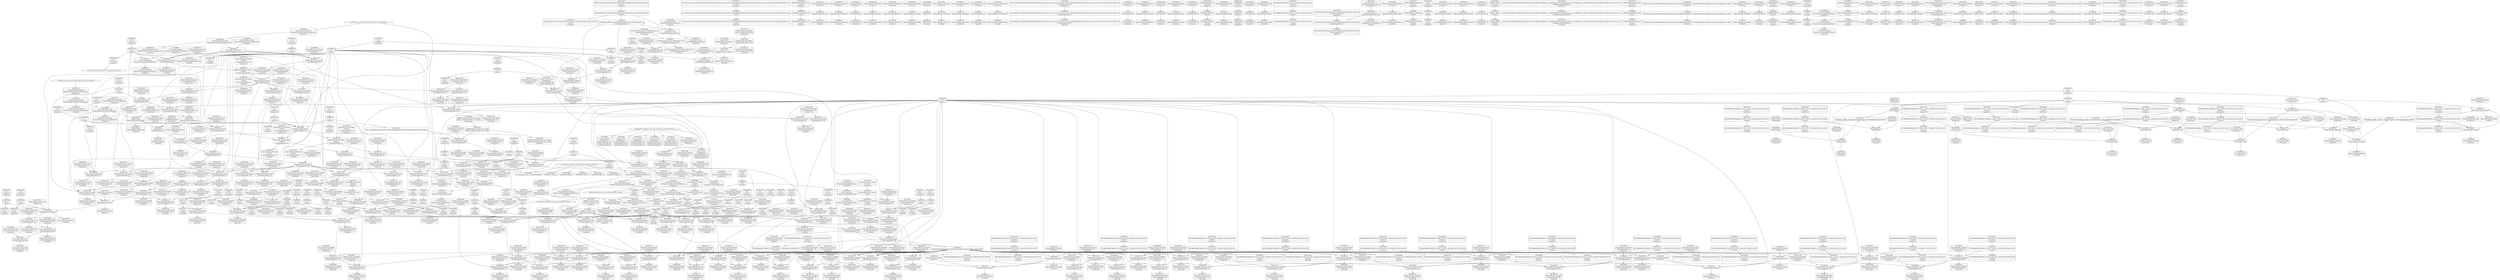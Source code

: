 digraph {
	CE0x5473cf0 [shape=record,shape=Mrecord,label="{CE0x5473cf0|i32_-12|*Constant*|*SummSource*}"]
	CE0x53c0370 [shape=record,shape=Mrecord,label="{CE0x53c0370|selinux_xfrm_alloc_user:tmp46|security/selinux/xfrm.c,95}"]
	CE0x53e1c00 [shape=record,shape=Mrecord,label="{CE0x53e1c00|%struct.task_struct.1015**_bitcast_(%struct.task_struct**_current_task_to_%struct.task_struct.1015**)|*Constant*}"]
	CE0x5473fb0 [shape=record,shape=Mrecord,label="{CE0x5473fb0|i32_-12|*Constant*|*SummSink*}"]
	CE0x53c1580 [shape=record,shape=Mrecord,label="{CE0x53c1580|selinux_xfrm_alloc_user:tmp37|security/selinux/xfrm.c,89|*SummSink*}"]
	CE0x53fd040 [shape=record,shape=Mrecord,label="{CE0x53fd040|i32_(i32,_i32,_i16,_i32,_%struct.common_audit_data.1017*)*_bitcast_(i32_(i32,_i32,_i16,_i32,_%struct.common_audit_data.495*)*_avc_has_perm_to_i32_(i32,_i32,_i16,_i32,_%struct.common_audit_data.1017*)*)|*Constant*}"]
	CE0x53d3460 [shape=record,shape=Mrecord,label="{CE0x53d3460|atomic_inc221:counter|./arch/x86/include/asm/atomic.h,93|*SummSink*}"]
	CE0x53e0580 [shape=record,shape=Mrecord,label="{CE0x53e0580|selinux_xfrm_alloc_user:tmp52|security/selinux/xfrm.c,99}"]
	CE0x53bc0b0 [shape=record,shape=Mrecord,label="{CE0x53bc0b0|selinux_xfrm_alloc_user:cmp9|security/selinux/xfrm.c,90|*SummSink*}"]
	CE0x53c14c0 [shape=record,shape=Mrecord,label="{CE0x53c14c0|selinux_xfrm_alloc_user:tmp37|security/selinux/xfrm.c,89|*SummSource*}"]
	CE0x53b62d0 [shape=record,shape=Mrecord,label="{CE0x53b62d0|GLOBAL:security_context_to_sid|*Constant*|*SummSource*}"]
	CE0x5406030 [shape=record,shape=Mrecord,label="{CE0x5406030|kmalloc222:tmp1}"]
	CE0x53fb620 [shape=record,shape=Mrecord,label="{CE0x53fb620|4:_i32,_:_CR_16,20_|*MultipleSource*|security/selinux/xfrm.c,111|security/selinux/xfrm.c,85|security/selinux/xfrm.c,85}"]
	CE0x5394bb0 [shape=record,shape=Mrecord,label="{CE0x5394bb0|selinux_xfrm_alloc_user:return}"]
	CE0x54743d0 [shape=record,shape=Mrecord,label="{CE0x54743d0|i32_-22|*Constant*}"]
	CE0x53df820 [shape=record,shape=Mrecord,label="{CE0x53df820|i64_22|*Constant*|*SummSink*}"]
	CE0x540f7d0 [shape=record,shape=Mrecord,label="{CE0x540f7d0|selinux_xfrm_alloc_user:ctx_sid|security/selinux/xfrm.c,107|*SummSink*}"]
	CE0x53ae620 [shape=record,shape=Mrecord,label="{CE0x53ae620|i64_13|*Constant*}"]
	CE0x53bc2c0 [shape=record,shape=Mrecord,label="{CE0x53bc2c0|selinux_xfrm_alloc_user:ctx_str39|security/selinux/xfrm.c,107|*SummSource*}"]
	CE0x541ce50 [shape=record,shape=Mrecord,label="{CE0x541ce50|selinux_xfrm_alloc_user:tmp63|security/selinux/xfrm.c,109|*SummSink*}"]
	CE0x53aecb0 [shape=record,shape=Mrecord,label="{CE0x53aecb0|selinux_xfrm_alloc_user:cmp7|security/selinux/xfrm.c,89|*SummSink*}"]
	CE0x5418800 [shape=record,shape=Mrecord,label="{CE0x5418800|selinux_xfrm_alloc_user:ctx_sid|security/selinux/xfrm.c,107}"]
	CE0x53d9790 [shape=record,shape=Mrecord,label="{CE0x53d9790|i64_10|*Constant*}"]
	CE0x540c2d0 [shape=record,shape=Mrecord,label="{CE0x540c2d0|i64*_getelementptr_inbounds_(_2_x_i64_,_2_x_i64_*___llvm_gcov_ctr22,_i64_0,_i64_0)|*Constant*}"]
	CE0x53b3c90 [shape=record,shape=Mrecord,label="{CE0x53b3c90|selinux_xfrm_policy_alloc:gfp|Function::selinux_xfrm_policy_alloc&Arg::gfp::}"]
	CE0x53a7f10 [shape=record,shape=Mrecord,label="{CE0x53a7f10|_ret_i32_%retval.0,_!dbg_!27815|security/selinux/xfrm.c,123|*SummSource*}"]
	CE0x53d3150 [shape=record,shape=Mrecord,label="{CE0x53d3150|i64_4|*Constant*|*SummSource*}"]
	CE0x5399750 [shape=record,shape=Mrecord,label="{CE0x5399750|selinux_xfrm_alloc_user:do.body|*SummSource*}"]
	CE0x5393480 [shape=record,shape=Mrecord,label="{CE0x5393480|i64_11|*Constant*}"]
	CE0x54067b0 [shape=record,shape=Mrecord,label="{CE0x54067b0|selinux_xfrm_alloc_user:tmp18|security/selinux/xfrm.c,85}"]
	CE0x5397b70 [shape=record,shape=Mrecord,label="{CE0x5397b70|i64_2|*Constant*|*SummSource*}"]
	CE0x5405400 [shape=record,shape=Mrecord,label="{CE0x5405400|_call_void_mcount()_#3|*SummSink*}"]
	CE0x53af360 [shape=record,shape=Mrecord,label="{CE0x53af360|i64_12|*Constant*|*SummSource*}"]
	CE0x53b3ea0 [shape=record,shape=Mrecord,label="{CE0x53b3ea0|i64*_getelementptr_inbounds_(_34_x_i64_,_34_x_i64_*___llvm_gcov_ctr20,_i64_0,_i64_18)|*Constant*}"]
	CE0x53c26b0 [shape=record,shape=Mrecord,label="{CE0x53c26b0|selinux_xfrm_alloc_user:if.then21|*SummSource*}"]
	CE0x54120b0 [shape=record,shape=Mrecord,label="{CE0x54120b0|i64_28|*Constant*|*SummSink*}"]
	CE0x6725a10 [shape=record,shape=Mrecord,label="{CE0x6725a10|selinux_xfrm_alloc_user:if.then15}"]
	CE0x53c2640 [shape=record,shape=Mrecord,label="{CE0x53c2640|selinux_xfrm_alloc_user:if.then21|*SummSink*}"]
	CE0x538fb60 [shape=record,shape=Mrecord,label="{CE0x538fb60|selinux_xfrm_alloc_user:tmp31|security/selinux/xfrm.c,90|*SummSource*}"]
	CE0x541b980 [shape=record,shape=Mrecord,label="{CE0x541b980|i64*_getelementptr_inbounds_(_34_x_i64_,_34_x_i64_*___llvm_gcov_ctr20,_i64_0,_i64_27)|*Constant*}"]
	CE0x539f730 [shape=record,shape=Mrecord,label="{CE0x539f730|i64*_getelementptr_inbounds_(_34_x_i64_,_34_x_i64_*___llvm_gcov_ctr20,_i64_0,_i64_1)|*Constant*|*SummSink*}"]
	CE0x53ea850 [shape=record,shape=Mrecord,label="{CE0x53ea850|selinux_xfrm_alloc_user:ctx_alg30|security/selinux/xfrm.c,103|*SummSink*}"]
	CE0x5447b10 [shape=record,shape=Mrecord,label="{CE0x5447b10|i64*_getelementptr_inbounds_(_2_x_i64_,_2_x_i64_*___llvm_gcov_ctr22,_i64_0,_i64_1)|*Constant*}"]
	CE0x5393920 [shape=record,shape=Mrecord,label="{CE0x5393920|i64_11|*Constant*|*SummSource*}"]
	CE0x53ba700 [shape=record,shape=Mrecord,label="{CE0x53ba700|%struct.xfrm_sec_ctx*_null|*Constant*|*SummSource*}"]
	CE0x53a9690 [shape=record,shape=Mrecord,label="{CE0x53a9690|COLLAPSED:_GCMRE_current_task_external_global_%struct.task_struct*:_elem_0::|security/selinux/xfrm.c,85}"]
	CE0x53aa480 [shape=record,shape=Mrecord,label="{CE0x53aa480|selinux_xfrm_alloc_user:if.end43}"]
	CE0x5418680 [shape=record,shape=Mrecord,label="{CE0x5418680|selinux_xfrm_alloc_user:arraydecay|security/selinux/xfrm.c,107|*SummSink*}"]
	CE0x53d7380 [shape=record,shape=Mrecord,label="{CE0x53d7380|kmalloc222:bb}"]
	CE0x53a3ce0 [shape=record,shape=Mrecord,label="{CE0x53a3ce0|kmalloc222:tmp|*SummSource*}"]
	CE0x546d8b0 [shape=record,shape=Mrecord,label="{CE0x546d8b0|selinux_xfrm_alloc_user:tmp73|security/selinux/xfrm.c,116}"]
	CE0x540cde0 [shape=record,shape=Mrecord,label="{CE0x540cde0|selinux_xfrm_alloc_user:tmp5|security/selinux/xfrm.c,85}"]
	CE0x72c08c0 [shape=record,shape=Mrecord,label="{CE0x72c08c0|selinux_xfrm_alloc_user:do.end}"]
	CE0x53fbcb0 [shape=record,shape=Mrecord,label="{CE0x53fbcb0|selinux_xfrm_alloc_user:ctx_sid44|security/selinux/xfrm.c,111|*SummSink*}"]
	CE0x5398540 [shape=record,shape=Mrecord,label="{CE0x5398540|i64_5|*Constant*|*SummSource*}"]
	CE0x5412710 [shape=record,shape=Mrecord,label="{CE0x5412710|selinux_xfrm_alloc_user:tmp66|security/selinux/xfrm.c,113|*SummSource*}"]
	CE0x54159a0 [shape=record,shape=Mrecord,label="{CE0x54159a0|selinux_xfrm_alloc_user:conv34|security/selinux/xfrm.c,105}"]
	CE0x53c8070 [shape=record,shape=Mrecord,label="{CE0x53c8070|selinux_xfrm_alloc_user:if.end16|*SummSource*}"]
	CE0x538c940 [shape=record,shape=Mrecord,label="{CE0x538c940|selinux_xfrm_alloc_user:if.then21}"]
	CE0x53b7b40 [shape=record,shape=Mrecord,label="{CE0x53b7b40|selinux_xfrm_alloc_user:tmp42|*LoadInst*|security/selinux/xfrm.c,94|*SummSource*}"]
	CE0x53cdb50 [shape=record,shape=Mrecord,label="{CE0x53cdb50|selinux_xfrm_alloc_user:err}"]
	CE0x604e840 [shape=record,shape=Mrecord,label="{CE0x604e840|selinux_xfrm_alloc_user:tmp11|security/selinux/xfrm.c,85|*SummSink*}"]
	CE0x53dc270 [shape=record,shape=Mrecord,label="{CE0x53dc270|selinux_xfrm_alloc_user:tobool46|security/selinux/xfrm.c,113|*SummSink*}"]
	CE0x539f490 [shape=record,shape=Mrecord,label="{CE0x539f490|selinux_xfrm_alloc_user:tmp1|*SummSink*}"]
	CE0x5472b80 [shape=record,shape=Mrecord,label="{CE0x5472b80|selinux_xfrm_alloc_user:tmp75|security/selinux/xfrm.c,121|*SummSource*}"]
	CE0x539a640 [shape=record,shape=Mrecord,label="{CE0x539a640|selinux_xfrm_alloc_user:tmp20|security/selinux/xfrm.c,85}"]
	CE0x53c1a90 [shape=record,shape=Mrecord,label="{CE0x53c1a90|selinux_xfrm_alloc_user:tmp38|security/selinux/xfrm.c,89|*SummSource*}"]
	CE0x5406e20 [shape=record,shape=Mrecord,label="{CE0x5406e20|selinux_xfrm_alloc_user:tmp31|security/selinux/xfrm.c,90}"]
	CE0x5414150 [shape=record,shape=Mrecord,label="{CE0x5414150|selinux_xfrm_alloc_user:ctx_str|security/selinux/xfrm.c,105}"]
	CE0x5411960 [shape=record,shape=Mrecord,label="{CE0x5411960|selinux_xfrm_alloc_user:call40|security/selinux/xfrm.c,107}"]
	CE0x53da120 [shape=record,shape=Mrecord,label="{CE0x53da120|atomic_inc221:tmp2|*SummSink*}"]
	CE0x53bfc30 [shape=record,shape=Mrecord,label="{CE0x53bfc30|selinux_xfrm_alloc_user:tmp44|security/selinux/xfrm.c,95|*SummSink*}"]
	CE0x53bd830 [shape=record,shape=Mrecord,label="{CE0x53bd830|selinux_xfrm_alloc_user:tmp30|*LoadInst*|security/selinux/xfrm.c,90|*SummSink*}"]
	CE0x5395990 [shape=record,shape=Mrecord,label="{CE0x5395990|selinux_xfrm_alloc_user:land.lhs.true|*SummSource*}"]
	CE0x53c09d0 [shape=record,shape=Mrecord,label="{CE0x53c09d0|i64_17|*Constant*|*SummSink*}"]
	CE0x53eb3c0 [shape=record,shape=Mrecord,label="{CE0x53eb3c0|selinux_xfrm_alloc_user:conv31|security/selinux/xfrm.c,104|*SummSink*}"]
	CE0x53c0670 [shape=record,shape=Mrecord,label="{CE0x53c0670|i64*_getelementptr_inbounds_(_2_x_i64_,_2_x_i64_*___llvm_gcov_ctr26,_i64_0,_i64_1)|*Constant*}"]
	CE0x53eb920 [shape=record,shape=Mrecord,label="{CE0x53eb920|selinux_xfrm_alloc_user:ctx_len32|security/selinux/xfrm.c,104|*SummSource*}"]
	CE0x53e0b10 [shape=record,shape=Mrecord,label="{CE0x53e0b10|selinux_xfrm_alloc_user:tmp53|security/selinux/xfrm.c,99}"]
	CE0x53beaf0 [shape=record,shape=Mrecord,label="{CE0x53beaf0|selinux_xfrm_alloc_user:cmp19|security/selinux/xfrm.c,95}"]
	CE0x5404c80 [shape=record,shape=Mrecord,label="{CE0x5404c80|_call_void_lockdep_rcu_suspicious(i8*_getelementptr_inbounds_(_24_x_i8_,_24_x_i8_*_.str244,_i32_0,_i32_0),_i32_85,_i8*_getelementptr_inbounds_(_45_x_i8_,_45_x_i8_*_.str1245,_i32_0,_i32_0))_#10,_!dbg_!27731|security/selinux/xfrm.c,85}"]
	CE0x53dad90 [shape=record,shape=Mrecord,label="{CE0x53dad90|GLOBAL:selinux_xfrm_alloc_user.__warned|Global_var:selinux_xfrm_alloc_user.__warned|*SummSink*}"]
	CE0x53de590 [shape=record,shape=Mrecord,label="{CE0x53de590|selinux_xfrm_alloc_user:tmp47|security/selinux/xfrm.c,96}"]
	CE0x53ad580 [shape=record,shape=Mrecord,label="{CE0x53ad580|_call_void_mcount()_#3|*SummSource*}"]
	CE0x53bdc60 [shape=record,shape=Mrecord,label="{CE0x53bdc60|selinux_xfrm_alloc_user:conv|security/selinux/xfrm.c,90|*SummSink*}"]
	CE0x53d02e0 [shape=record,shape=Mrecord,label="{CE0x53d02e0|i64_26|*Constant*|*SummSink*}"]
	CE0x53dc090 [shape=record,shape=Mrecord,label="{CE0x53dc090|_ret_i32_%retval.0,_!dbg_!27728|security/selinux/avc.c,775|*SummSink*}"]
	CE0x53fbb60 [shape=record,shape=Mrecord,label="{CE0x53fbb60|selinux_xfrm_alloc_user:tmp64|security/selinux/xfrm.c,111|*SummSink*}"]
	CE0x53a9ca0 [shape=record,shape=Mrecord,label="{CE0x53a9ca0|i64_3|*Constant*}"]
	CE0x53a6860 [shape=record,shape=Mrecord,label="{CE0x53a6860|i32_78|*Constant*}"]
	CE0x54155d0 [shape=record,shape=Mrecord,label="{CE0x54155d0|selinux_xfrm_alloc_user:tmp57|security/selinux/xfrm.c,105|*SummSource*}"]
	CE0x54840d0 [shape=record,shape=Mrecord,label="{CE0x54840d0|get_current227:tmp1|*SummSource*}"]
	CE0x53cb5d0 [shape=record,shape=Mrecord,label="{CE0x53cb5d0|selinux_xfrm_alloc_user:if.then27|*SummSink*}"]
	CE0x53b9820 [shape=record,shape=Mrecord,label="{CE0x53b9820|_ret_i8*_%call,_!dbg_!27714|include/linux/slab.h,429}"]
	CE0x53d6530 [shape=record,shape=Mrecord,label="{CE0x53d6530|i32_3|*Constant*}"]
	CE0x53b9af0 [shape=record,shape=Mrecord,label="{CE0x53b9af0|_ret_i8*_%call,_!dbg_!27714|include/linux/slab.h,429|*SummSink*}"]
	CE0x540c1d0 [shape=record,shape=Mrecord,label="{CE0x540c1d0|atomic_inc221:bb|*SummSink*}"]
	CE0x5470b90 [shape=record,shape=Mrecord,label="{CE0x5470b90|atomic_inc221:v|Function::atomic_inc221&Arg::v::|*SummSource*}"]
	CE0x540f6a0 [shape=record,shape=Mrecord,label="{CE0x540f6a0|selinux_xfrm_alloc_user:ctx_sid|security/selinux/xfrm.c,107|*SummSource*}"]
	CE0x53d23c0 [shape=record,shape=Mrecord,label="{CE0x53d23c0|COLLAPSED:_GCMRE___llvm_gcov_ctr21_internal_global_2_x_i64_zeroinitializer:_elem_0:default:}"]
	CE0x538e570 [shape=record,shape=Mrecord,label="{CE0x538e570|selinux_xfrm_policy_alloc:ctxp|Function::selinux_xfrm_policy_alloc&Arg::ctxp::}"]
	CE0x53d0120 [shape=record,shape=Mrecord,label="{CE0x53d0120|i64_26|*Constant*|*SummSource*}"]
	CE0x53d8020 [shape=record,shape=Mrecord,label="{CE0x53d8020|get_current227:tmp|*SummSink*}"]
	CE0x5395b40 [shape=record,shape=Mrecord,label="{CE0x5395b40|selinux_xfrm_alloc_user:if.then}"]
	CE0x5471cd0 [shape=record,shape=Mrecord,label="{CE0x5471cd0|selinux_xfrm_alloc_user:tmp74|security/selinux/xfrm.c,121}"]
	CE0x53db300 [shape=record,shape=Mrecord,label="{CE0x53db300|_call_void_mcount()_#3|*SummSink*}"]
	CE0x539dd70 [shape=record,shape=Mrecord,label="{CE0x539dd70|selinux_xfrm_policy_alloc:tmp3|*SummSink*}"]
	CE0x53d5ec0 [shape=record,shape=Mrecord,label="{CE0x53d5ec0|selinux_xfrm_alloc_user:tmp28|security/selinux/xfrm.c,89|*SummSink*}"]
	CE0x5472cf0 [shape=record,shape=Mrecord,label="{CE0x5472cf0|selinux_xfrm_alloc_user:tmp75|security/selinux/xfrm.c,121|*SummSink*}"]
	CE0x5391dc0 [shape=record,shape=Mrecord,label="{CE0x5391dc0|GLOBAL:get_current227|*Constant*|*SummSink*}"]
	CE0x5412430 [shape=record,shape=Mrecord,label="{CE0x5412430|i64_29|*Constant*}"]
	CE0x54745d0 [shape=record,shape=Mrecord,label="{CE0x54745d0|selinux_xfrm_alloc_user:retval.0}"]
	CE0x53a4d50 [shape=record,shape=Mrecord,label="{CE0x53a4d50|selinux_xfrm_alloc_user:tmp25|security/selinux/xfrm.c,89|*SummSink*}"]
	CE0x53b4cf0 [shape=record,shape=Mrecord,label="{CE0x53b4cf0|selinux_xfrm_alloc_user:tmp40|security/selinux/xfrm.c,92|*SummSink*}"]
	"CONST[source:0(mediator),value:2(dynamic)][purpose:{subject}][SrcIdx:3]"
	CE0x53ade70 [shape=record,shape=Mrecord,label="{CE0x53ade70|COLLAPSED:_GCMRE___llvm_gcov_ctr20_internal_global_34_x_i64_zeroinitializer:_elem_0:default:}"]
	CE0x541aeb0 [shape=record,shape=Mrecord,label="{CE0x541aeb0|selinux_xfrm_alloc_user:tmp60|security/selinux/xfrm.c,108}"]
	CE0x4c3e180 [shape=record,shape=Mrecord,label="{CE0x4c3e180|selinux_xfrm_alloc_user:if.end}"]
	CE0x53e19c0 [shape=record,shape=Mrecord,label="{CE0x53e19c0|selinux_xfrm_alloc_user:tmp3}"]
	CE0x5473af0 [shape=record,shape=Mrecord,label="{CE0x5473af0|GLOBAL:kfree|*Constant*|*SummSource*}"]
	CE0x53b8ca0 [shape=record,shape=Mrecord,label="{CE0x53b8ca0|i64_4096|*Constant*|*SummSource*}"]
	CE0x53fd640 [shape=record,shape=Mrecord,label="{CE0x53fd640|avc_has_perm:entry}"]
	CE0x53c10c0 [shape=record,shape=Mrecord,label="{CE0x53c10c0|selinux_xfrm_alloc_user:tmp36|security/selinux/xfrm.c,89|*SummSink*}"]
	CE0x5412d70 [shape=record,shape=Mrecord,label="{CE0x5412d70|selinux_xfrm_alloc_user:tmp68|security/selinux/xfrm.c,113}"]
	CE0x53d91e0 [shape=record,shape=Mrecord,label="{CE0x53d91e0|atomic_inc221:tmp3|*SummSink*}"]
	CE0x538cb50 [shape=record,shape=Mrecord,label="{CE0x538cb50|i64*_getelementptr_inbounds_(_2_x_i64_,_2_x_i64_*___llvm_gcov_ctr6,_i64_0,_i64_0)|*Constant*|*SummSource*}"]
	CE0x53a7d30 [shape=record,shape=Mrecord,label="{CE0x53a7d30|selinux_xfrm_alloc_user:gfp|Function::selinux_xfrm_alloc_user&Arg::gfp::|*SummSource*}"]
	CE0x5471d40 [shape=record,shape=Mrecord,label="{CE0x5471d40|selinux_xfrm_alloc_user:tmp74|security/selinux/xfrm.c,121|*SummSource*}"]
	CE0x53879c0 [shape=record,shape=Mrecord,label="{CE0x53879c0|selinux_xfrm_policy_alloc:tmp2}"]
	CE0x538ea20 [shape=record,shape=Mrecord,label="{CE0x538ea20|selinux_xfrm_policy_alloc:ctxp|Function::selinux_xfrm_policy_alloc&Arg::ctxp::|*SummSource*}"]
	CE0x53be3c0 [shape=record,shape=Mrecord,label="{CE0x53be3c0|selinux_xfrm_alloc_user:cmp9|security/selinux/xfrm.c,90}"]
	CE0x53a6340 [shape=record,shape=Mrecord,label="{CE0x53a6340|selinux_xfrm_alloc_user:bb|*SummSource*}"]
	CE0x5409500 [shape=record,shape=Mrecord,label="{CE0x5409500|i8*_getelementptr_inbounds_(_24_x_i8_,_24_x_i8_*_.str244,_i32_0,_i32_0)|*Constant*|*SummSource*}"]
	CE0x5472ac0 [shape=record,shape=Mrecord,label="{CE0x5472ac0|selinux_xfrm_alloc_user:tmp75|security/selinux/xfrm.c,121}"]
	CE0x540c5c0 [shape=record,shape=Mrecord,label="{CE0x540c5c0|i8*_getelementptr_inbounds_(_24_x_i8_,_24_x_i8_*_.str244,_i32_0,_i32_0)|*Constant*}"]
	CE0x546fa70 [shape=record,shape=Mrecord,label="{CE0x546fa70|_call_void_atomic_inc221(%struct.atomic_t*_selinux_xfrm_refcount)_#10,_!dbg_!27810|security/selinux/xfrm.c,117}"]
	CE0x53bdde0 [shape=record,shape=Mrecord,label="{CE0x53bdde0|i32_1|*Constant*}"]
	CE0x538ef20 [shape=record,shape=Mrecord,label="{CE0x538ef20|selinux_xfrm_alloc_user:tmp1|*SummSource*}"]
	CE0x53d9800 [shape=record,shape=Mrecord,label="{CE0x53d9800|i64_10|*Constant*|*SummSource*}"]
	CE0x53c1f90 [shape=record,shape=Mrecord,label="{CE0x53c1f90|selinux_xfrm_alloc_user:tmp39|security/selinux/xfrm.c,89|*SummSource*}"]
	CE0x4c3dfe0 [shape=record,shape=Mrecord,label="{CE0x4c3dfe0|selinux_xfrm_alloc_user:lor.lhs.false11|*SummSource*}"]
	CE0x53bd370 [shape=record,shape=Mrecord,label="{CE0x53bd370|selinux_xfrm_alloc_user:tmp30|*LoadInst*|security/selinux/xfrm.c,90}"]
	CE0x53826b0 [shape=record,shape=Mrecord,label="{CE0x53826b0|i64_2|*Constant*}"]
	CE0x54097e0 [shape=record,shape=Mrecord,label="{CE0x54097e0|GLOBAL:lockdep_rcu_suspicious|*Constant*|*SummSink*}"]
	CE0x53ebf50 [shape=record,shape=Mrecord,label="{CE0x53ebf50|selinux_xfrm_alloc_user:tmp54|security/selinux/xfrm.c,100|*SummSource*}"]
	CE0x5396960 [shape=record,shape=Mrecord,label="{CE0x5396960|selinux_xfrm_alloc_user:uctx|Function::selinux_xfrm_alloc_user&Arg::uctx::|*SummSource*}"]
	CE0x53eb190 [shape=record,shape=Mrecord,label="{CE0x53eb190|selinux_xfrm_alloc_user:conv31|security/selinux/xfrm.c,104}"]
	CE0x5476450 [shape=record,shape=Mrecord,label="{CE0x5476450|i64*_getelementptr_inbounds_(_2_x_i64_,_2_x_i64_*___llvm_gcov_ctr21,_i64_0,_i64_0)|*Constant*}"]
	CE0x5398bf0 [shape=record,shape=Mrecord,label="{CE0x5398bf0|i64*_getelementptr_inbounds_(_2_x_i64_,_2_x_i64_*___llvm_gcov_ctr21,_i64_0,_i64_1)|*Constant*|*SummSource*}"]
	CE0x5415ba0 [shape=record,shape=Mrecord,label="{CE0x5415ba0|selinux_xfrm_alloc_user:tmp57|security/selinux/xfrm.c,105}"]
	CE0x53b5850 [shape=record,shape=Mrecord,label="{CE0x53b5850|i32_4|*Constant*|*SummSource*}"]
	CE0x53d19b0 [shape=record,shape=Mrecord,label="{CE0x53d19b0|i1_true|*Constant*}"]
	CE0x53bb3b0 [shape=record,shape=Mrecord,label="{CE0x53bb3b0|kmalloc222:tmp}"]
	CE0x539ec90 [shape=record,shape=Mrecord,label="{CE0x539ec90|kmalloc222:flags|Function::kmalloc222&Arg::flags::|*SummSource*}"]
	CE0x539c250 [shape=record,shape=Mrecord,label="{CE0x539c250|selinux_xfrm_alloc_user:call4|security/selinux/xfrm.c,85}"]
	CE0x53c4960 [shape=record,shape=Mrecord,label="{CE0x53c4960|selinux_xfrm_alloc_user:if.end43|*SummSource*}"]
	CE0x53978b0 [shape=record,shape=Mrecord,label="{CE0x53978b0|i64*_getelementptr_inbounds_(_34_x_i64_,_34_x_i64_*___llvm_gcov_ctr20,_i64_0,_i64_9)|*Constant*|*SummSink*}"]
	CE0x546b410 [shape=record,shape=Mrecord,label="{CE0x546b410|selinux_xfrm_alloc_user:tmp68|security/selinux/xfrm.c,113|*SummSource*}"]
	CE0x53c91b0 [shape=record,shape=Mrecord,label="{CE0x53c91b0|selinux_xfrm_alloc_user:if.end48|*SummSink*}"]
	CE0x53bef50 [shape=record,shape=Mrecord,label="{CE0x53bef50|i64_20|*Constant*}"]
	CE0x53bf660 [shape=record,shape=Mrecord,label="{CE0x53bf660|selinux_xfrm_alloc_user:tmp43|security/selinux/xfrm.c,95|*SummSource*}"]
	CE0x53910c0 [shape=record,shape=Mrecord,label="{CE0x53910c0|selinux_xfrm_alloc_user:lor.lhs.false8}"]
	CE0x54084c0 [shape=record,shape=Mrecord,label="{CE0x54084c0|i32_0|*Constant*}"]
	CE0x53a7da0 [shape=record,shape=Mrecord,label="{CE0x53a7da0|selinux_xfrm_alloc_user:gfp|Function::selinux_xfrm_alloc_user&Arg::gfp::|*SummSink*}"]
	CE0x53fbd20 [shape=record,shape=Mrecord,label="{CE0x53fbd20|selinux_xfrm_alloc_user:ctx_sid44|security/selinux/xfrm.c,111|*SummSource*}"]
	CE0x53a3900 [shape=record,shape=Mrecord,label="{CE0x53a3900|selinux_xfrm_alloc_user:add24|security/selinux/xfrm.c,98|*SummSink*}"]
	CE0x5475800 [shape=record,shape=Mrecord,label="{CE0x5475800|selinux_xfrm_alloc_user:tmp78|security/selinux/xfrm.c,123|*SummSource*}"]
	CE0x53a0fd0 [shape=record,shape=Mrecord,label="{CE0x53a0fd0|selinux_xfrm_alloc_user:conv12|security/selinux/xfrm.c,91|*SummSource*}"]
	CE0x5406670 [shape=record,shape=Mrecord,label="{CE0x5406670|selinux_xfrm_alloc_user:tmp17|security/selinux/xfrm.c,85|*SummSource*}"]
	CE0x53bf360 [shape=record,shape=Mrecord,label="{CE0x53bf360|i64_19|*Constant*}"]
	CE0x53921e0 [shape=record,shape=Mrecord,label="{CE0x53921e0|i32_2|*Constant*|*SummSource*}"]
	CE0x5399650 [shape=record,shape=Mrecord,label="{CE0x5399650|selinux_xfrm_alloc_user:do.body}"]
	CE0x53b3440 [shape=record,shape=Mrecord,label="{CE0x53b3440|selinux_xfrm_alloc_user:lor.lhs.false11}"]
	CE0x53c4a20 [shape=record,shape=Mrecord,label="{CE0x53c4a20|selinux_xfrm_alloc_user:if.end43|*SummSink*}"]
	CE0x53984d0 [shape=record,shape=Mrecord,label="{CE0x53984d0|i64_5|*Constant*}"]
	CE0x53d2c20 [shape=record,shape=Mrecord,label="{CE0x53d2c20|_call_void_mcount()_#3|*SummSource*}"]
	CE0x5413b30 [shape=record,shape=Mrecord,label="{CE0x5413b30|selinux_xfrm_alloc_user:conv34|security/selinux/xfrm.c,105|*SummSource*}"]
	CE0x53d67c0 [shape=record,shape=Mrecord,label="{CE0x53d67c0|GLOBAL:__kmalloc|*Constant*|*SummSource*}"]
	CE0x54077e0 [shape=record,shape=Mrecord,label="{CE0x54077e0|0:_i8,_:_GCMR_selinux_xfrm_alloc_user.__warned_internal_global_i8_0,_section_.data.unlikely_,_align_1:_elem_0:default:}"]
	CE0x54730c0 [shape=record,shape=Mrecord,label="{CE0x54730c0|selinux_xfrm_alloc_user:tmp76|security/selinux/xfrm.c,121|*SummSource*}"]
	CE0x53c2050 [shape=record,shape=Mrecord,label="{CE0x53c2050|selinux_xfrm_alloc_user:tmp39|security/selinux/xfrm.c,89|*SummSink*}"]
	CE0x53d9470 [shape=record,shape=Mrecord,label="{CE0x53d9470|i64_11|*Constant*|*SummSink*}"]
	CE0x53b5a00 [shape=record,shape=Mrecord,label="{CE0x53b5a00|i32_4|*Constant*|*SummSink*}"]
	CE0x6725ad0 [shape=record,shape=Mrecord,label="{CE0x6725ad0|selinux_xfrm_alloc_user:if.then15|*SummSink*}"]
	CE0x53fe440 [shape=record,shape=Mrecord,label="{CE0x53fe440|avc_has_perm:tsid|Function::avc_has_perm&Arg::tsid::|*SummSink*}"]
	CE0x53b99c0 [shape=record,shape=Mrecord,label="{CE0x53b99c0|_ret_i8*_%call,_!dbg_!27714|include/linux/slab.h,429|*SummSource*}"]
	CE0x538fa20 [shape=record,shape=Mrecord,label="{CE0x538fa20|atomic_inc221:counter|./arch/x86/include/asm/atomic.h,93}"]
	CE0x53afcf0 [shape=record,shape=Mrecord,label="{CE0x53afcf0|i32_22|*Constant*}"]
	CE0x53aef20 [shape=record,shape=Mrecord,label="{CE0x53aef20|i64_13|*Constant*|*SummSource*}"]
	CE0x53be070 [shape=record,shape=Mrecord,label="{CE0x53be070|i32_1|*Constant*|*SummSource*}"]
	CE0x5406900 [shape=record,shape=Mrecord,label="{CE0x5406900|i64_15|*Constant*|*SummSource*}"]
	CE0x53b3960 [shape=record,shape=Mrecord,label="{CE0x53b3960|selinux_xfrm_alloc_user:tmp13|security/selinux/xfrm.c,85|*SummSink*}"]
	CE0x5390530 [shape=record,shape=Mrecord,label="{CE0x5390530|selinux_xfrm_alloc_user:tmp33|security/selinux/xfrm.c,90|*SummSource*}"]
	CE0x5407a00 [shape=record,shape=Mrecord,label="{CE0x5407a00|i64*_getelementptr_inbounds_(_2_x_i64_,_2_x_i64_*___llvm_gcov_ctr26,_i64_0,_i64_0)|*Constant*|*SummSource*}"]
	CE0x539eda0 [shape=record,shape=Mrecord,label="{CE0x539eda0|kmalloc222:flags|Function::kmalloc222&Arg::flags::|*SummSink*}"]
	CE0x538b750 [shape=record,shape=Mrecord,label="{CE0x538b750|i64*_getelementptr_inbounds_(_2_x_i64_,_2_x_i64_*___llvm_gcov_ctr6,_i64_0,_i64_0)|*Constant*|*SummSink*}"]
	CE0x5397410 [shape=record,shape=Mrecord,label="{CE0x5397410|i64_4|*Constant*}"]
	CE0x53b05e0 [shape=record,shape=Mrecord,label="{CE0x53b05e0|selinux_xfrm_alloc_user:security|security/selinux/xfrm.c,85}"]
	CE0x53b7790 [shape=record,shape=Mrecord,label="{CE0x53b7790|selinux_xfrm_alloc_user:ctx_len|security/selinux/xfrm.c,94|*SummSink*}"]
	CE0x53febc0 [shape=record,shape=Mrecord,label="{CE0x53febc0|avc_has_perm:tclass|Function::avc_has_perm&Arg::tclass::|*SummSource*}"]
	CE0x53d9c90 [shape=record,shape=Mrecord,label="{CE0x53d9c90|COLLAPSED:_GCMRE___llvm_gcov_ctr22_internal_global_2_x_i64_zeroinitializer:_elem_0:default:}"]
	CE0x5404cf0 [shape=record,shape=Mrecord,label="{CE0x5404cf0|_call_void_lockdep_rcu_suspicious(i8*_getelementptr_inbounds_(_24_x_i8_,_24_x_i8_*_.str244,_i32_0,_i32_0),_i32_85,_i8*_getelementptr_inbounds_(_45_x_i8_,_45_x_i8_*_.str1245,_i32_0,_i32_0))_#10,_!dbg_!27731|security/selinux/xfrm.c,85|*SummSource*}"]
	CE0x546f5e0 [shape=record,shape=Mrecord,label="{CE0x546f5e0|COLLAPSED:_CMRE_2,4_}"]
	CE0x546bb80 [shape=record,shape=Mrecord,label="{CE0x546bb80|i64*_getelementptr_inbounds_(_34_x_i64_,_34_x_i64_*___llvm_gcov_ctr20,_i64_0,_i64_30)|*Constant*}"]
	CE0x53ebee0 [shape=record,shape=Mrecord,label="{CE0x53ebee0|selinux_xfrm_alloc_user:tmp54|security/selinux/xfrm.c,100}"]
	CE0x5483e90 [shape=record,shape=Mrecord,label="{CE0x5483e90|_call_void_asm_sideeffect_.pushsection_.smp_locks,_22a_22_0A.balign_4_0A.long_671f_-_._0A.popsection_0A671:_0A_09lock_incl_$0_,_*m,*m,_dirflag_,_fpsr_,_flags_(i32*_%counter,_i32*_%counter)_#3,_!dbg_!27713,_!srcloc_!27714|./arch/x86/include/asm/atomic.h,92|*SummSource*}"]
	CE0x546d380 [shape=record,shape=Mrecord,label="{CE0x546d380|selinux_xfrm_alloc_user:tmp72|security/selinux/xfrm.c,116|*SummSink*}"]
	CE0x53d0700 [shape=record,shape=Mrecord,label="{CE0x53d0700|i64_25|*Constant*|*SummSink*}"]
	CE0x54746c0 [shape=record,shape=Mrecord,label="{CE0x54746c0|selinux_xfrm_alloc_user:retval.0|*SummSource*}"]
	CE0x538c220 [shape=record,shape=Mrecord,label="{CE0x538c220|GLOBAL:selinux_xfrm_alloc_user|*Constant*|*SummSource*}"]
	CE0x53a03f0 [shape=record,shape=Mrecord,label="{CE0x53a03f0|selinux_xfrm_alloc_user:tmp35|*LoadInst*|security/selinux/xfrm.c,91}"]
	CE0x5416a20 [shape=record,shape=Mrecord,label="{CE0x5416a20|selinux_xfrm_alloc_user:ctx_str37|security/selinux/xfrm.c,106}"]
	CE0x53b4c10 [shape=record,shape=Mrecord,label="{CE0x53b4c10|selinux_xfrm_alloc_user:tmp40|security/selinux/xfrm.c,92}"]
	CE0x54069c0 [shape=record,shape=Mrecord,label="{CE0x54069c0|i64_15|*Constant*|*SummSink*}"]
	CE0x5472510 [shape=record,shape=Mrecord,label="{CE0x5472510|selinux_xfrm_alloc_user:tmp74|security/selinux/xfrm.c,121|*SummSink*}"]
	CE0x5396450 [shape=record,shape=Mrecord,label="{CE0x5396450|i64*_getelementptr_inbounds_(_34_x_i64_,_34_x_i64_*___llvm_gcov_ctr20,_i64_0,_i64_9)|*Constant*}"]
	CE0x53d69c0 [shape=record,shape=Mrecord,label="{CE0x53d69c0|atomic_inc221:bb}"]
	CE0x53c6d60 [shape=record,shape=Mrecord,label="{CE0x53c6d60|selinux_xfrm_alloc_user:if.end48}"]
	CE0x53d8ec0 [shape=record,shape=Mrecord,label="{CE0x53d8ec0|i8_1|*Constant*|*SummSource*}"]
	CE0x5474500 [shape=record,shape=Mrecord,label="{CE0x5474500|i32_-22|*Constant*|*SummSink*}"]
	CE0x53d8f80 [shape=record,shape=Mrecord,label="{CE0x53d8f80|i8_1|*Constant*|*SummSink*}"]
	CE0x53d1720 [shape=record,shape=Mrecord,label="{CE0x53d1720|selinux_xfrm_alloc_user:tmp14|security/selinux/xfrm.c,85|*SummSource*}"]
	CE0x53a49c0 [shape=record,shape=Mrecord,label="{CE0x53a49c0|selinux_xfrm_alloc_user:tmp25|security/selinux/xfrm.c,89}"]
	CE0x53befc0 [shape=record,shape=Mrecord,label="{CE0x53befc0|i64_20|*Constant*|*SummSource*}"]
	CE0x53fae00 [shape=record,shape=Mrecord,label="{CE0x53fae00|4:_i32,_:_CR_0,4_|*MultipleSource*|security/selinux/xfrm.c,111|security/selinux/xfrm.c,85|security/selinux/xfrm.c,85}"]
	CE0x5391580 [shape=record,shape=Mrecord,label="{CE0x5391580|selinux_xfrm_policy_alloc:gfp|Function::selinux_xfrm_policy_alloc&Arg::gfp::|*SummSink*}"]
	CE0x5471190 [shape=record,shape=Mrecord,label="{CE0x5471190|selinux_xfrm_alloc_user:rc.0}"]
	CE0x540bac0 [shape=record,shape=Mrecord,label="{CE0x540bac0|void_(i32*,_i32*)*_asm_sideeffect_.pushsection_.smp_locks,_22a_22_0A.balign_4_0A.long_671f_-_._0A.popsection_0A671:_0A_09lock_incl_$0_,_*m,*m,_dirflag_,_fpsr_,_flags_|*SummSink*}"]
	CE0x53ca4b0 [shape=record,shape=Mrecord,label="{CE0x53ca4b0|selinux_xfrm_alloc_user:if.end28}"]
	CE0x539ac80 [shape=record,shape=Mrecord,label="{CE0x539ac80|%struct.xfrm_sec_ctx**_null|*Constant*}"]
	CE0x53d0620 [shape=record,shape=Mrecord,label="{CE0x53d0620|i64_25|*Constant*}"]
	CE0x53af5f0 [shape=record,shape=Mrecord,label="{CE0x53af5f0|selinux_xfrm_alloc_user:tmp26|security/selinux/xfrm.c,89|*SummSource*}"]
	CE0x53a6bf0 [shape=record,shape=Mrecord,label="{CE0x53a6bf0|_ret_%struct.task_struct.1015*_%tmp4,_!dbg_!27714|./arch/x86/include/asm/current.h,14|*SummSink*}"]
	CE0x53bc6e0 [shape=record,shape=Mrecord,label="{CE0x53bc6e0|_call_void_mcount()_#3}"]
	CE0x53ba990 [shape=record,shape=Mrecord,label="{CE0x53ba990|i64_22|*Constant*}"]
	CE0x5412270 [shape=record,shape=Mrecord,label="{CE0x5412270|selinux_xfrm_alloc_user:tmp67|security/selinux/xfrm.c,113}"]
	CE0x5396c00 [shape=record,shape=Mrecord,label="{CE0x5396c00|selinux_xfrm_alloc_user:ctx_doi|security/selinux/xfrm.c,90|*SummSink*}"]
	CE0x539e010 [shape=record,shape=Mrecord,label="{CE0x539e010|GLOBAL:kmalloc222|*Constant*|*SummSource*}"]
	CE0x53a39e0 [shape=record,shape=Mrecord,label="{CE0x53a39e0|selinux_xfrm_alloc_user:call25|security/selinux/xfrm.c,98}"]
	CE0x538cd60 [shape=record,shape=Mrecord,label="{CE0x538cd60|selinux_xfrm_policy_alloc:tmp|*SummSource*}"]
	CE0x53a60f0 [shape=record,shape=Mrecord,label="{CE0x53a60f0|selinux_xfrm_alloc_user:land.lhs.true2}"]
	CE0x5473050 [shape=record,shape=Mrecord,label="{CE0x5473050|selinux_xfrm_alloc_user:tmp76|security/selinux/xfrm.c,121}"]
	CE0x53b5150 [shape=record,shape=Mrecord,label="{CE0x53b5150|selinux_xfrm_alloc_user:tmp41|security/selinux/xfrm.c,92}"]
	CE0x53ea480 [shape=record,shape=Mrecord,label="{CE0x53ea480|selinux_xfrm_alloc_user:ctx_alg30|security/selinux/xfrm.c,103}"]
	CE0x540d0b0 [shape=record,shape=Mrecord,label="{CE0x540d0b0|selinux_xfrm_alloc_user:tmp7|security/selinux/xfrm.c,85}"]
	CE0x53aff80 [shape=record,shape=Mrecord,label="{CE0x53aff80|i32_22|*Constant*|*SummSource*}"]
	CE0x53d2050 [shape=record,shape=Mrecord,label="{CE0x53d2050|i32_85|*Constant*|*SummSource*}"]
	CE0x53cb700 [shape=record,shape=Mrecord,label="{CE0x53cb700|selinux_xfrm_alloc_user:if.end28|*SummSource*}"]
	CE0x53aa190 [shape=record,shape=Mrecord,label="{CE0x53aa190|selinux_xfrm_policy_alloc:call|security/selinux/xfrm.c,289}"]
	CE0x5386d00 [shape=record,shape=Mrecord,label="{CE0x5386d00|GLOBAL:selinux_xfrm_alloc_user|*Constant*}"]
	CE0x5390760 [shape=record,shape=Mrecord,label="{CE0x5390760|selinux_xfrm_alloc_user:tmp34|security/selinux/xfrm.c,90}"]
	CE0x541d6f0 [shape=record,shape=Mrecord,label="{CE0x541d6f0|selinux_xfrm_alloc_user:sid|security/selinux/xfrm.c,111|*SummSource*}"]
	CE0x53b8890 [shape=record,shape=Mrecord,label="{CE0x53b8890|selinux_xfrm_alloc_user:conv18|security/selinux/xfrm.c,95|*SummSink*}"]
	CE0x53fbec0 [shape=record,shape=Mrecord,label="{CE0x53fbec0|avc_has_perm:auditdata|Function::avc_has_perm&Arg::auditdata::|*SummSource*}"]
	CE0x53c5bc0 [shape=record,shape=Mrecord,label="{CE0x53c5bc0|selinux_xfrm_alloc_user:if.then47|*SummSource*}"]
	CE0x53d4900 [shape=record,shape=Mrecord,label="{CE0x53d4900|_call_void_mcount()_#3}"]
	CE0x5470810 [shape=record,shape=Mrecord,label="{CE0x5470810|GLOBAL:selinux_xfrm_refcount|Global_var:selinux_xfrm_refcount|*SummSink*}"]
	CE0x53b0930 [shape=record,shape=Mrecord,label="{CE0x53b0930|i64*_getelementptr_inbounds_(_34_x_i64_,_34_x_i64_*___llvm_gcov_ctr20,_i64_0,_i64_6)|*Constant*|*SummSink*}"]
	CE0x546ee30 [shape=record,shape=Mrecord,label="{CE0x546ee30|selinux_xfrm_alloc_user:tmp71|security/selinux/xfrm.c,114|*SummSource*}"]
	CE0x5471f90 [shape=record,shape=Mrecord,label="{CE0x5471f90|atomic_inc221:entry}"]
	CE0x53a7990 [shape=record,shape=Mrecord,label="{CE0x53a7990|selinux_xfrm_alloc_user:tmp12|security/selinux/xfrm.c,85|*SummSource*}"]
	CE0x53b38f0 [shape=record,shape=Mrecord,label="{CE0x53b38f0|selinux_xfrm_alloc_user:tmp13|security/selinux/xfrm.c,85|*SummSource*}"]
	CE0x53a6780 [shape=record,shape=Mrecord,label="{CE0x53a6780|get_current227:entry|*SummSink*}"]
	CE0x53bb1b0 [shape=record,shape=Mrecord,label="{CE0x53bb1b0|i64*_getelementptr_inbounds_(_2_x_i64_,_2_x_i64_*___llvm_gcov_ctr26,_i64_0,_i64_0)|*Constant*|*SummSink*}"]
	CE0x53839d0 [shape=record,shape=Mrecord,label="{CE0x53839d0|selinux_xfrm_alloc_user:if.end|*SummSource*}"]
	CE0x53d8ff0 [shape=record,shape=Mrecord,label="{CE0x53d8ff0|GLOBAL:lockdep_rcu_suspicious|*Constant*}"]
	CE0x53d1170 [shape=record,shape=Mrecord,label="{CE0x53d1170|i64*_getelementptr_inbounds_(_34_x_i64_,_34_x_i64_*___llvm_gcov_ctr20,_i64_0,_i64_8)|*Constant*|*SummSource*}"]
	CE0x5475740 [shape=record,shape=Mrecord,label="{CE0x5475740|selinux_xfrm_alloc_user:tmp78|security/selinux/xfrm.c,123}"]
	CE0x54066e0 [shape=record,shape=Mrecord,label="{CE0x54066e0|selinux_xfrm_alloc_user:tmp17|security/selinux/xfrm.c,85|*SummSink*}"]
	CE0x53da040 [shape=record,shape=Mrecord,label="{CE0x53da040|atomic_inc221:tmp2}"]
	CE0x5391f90 [shape=record,shape=Mrecord,label="{CE0x5391f90|get_current227:entry}"]
	CE0x546bf70 [shape=record,shape=Mrecord,label="{CE0x546bf70|i64*_getelementptr_inbounds_(_34_x_i64_,_34_x_i64_*___llvm_gcov_ctr20,_i64_0,_i64_30)|*Constant*|*SummSource*}"]
	CE0x53a7150 [shape=record,shape=Mrecord,label="{CE0x53a7150|selinux_xfrm_policy_alloc:entry|*SummSink*}"]
	CE0x5394ad0 [shape=record,shape=Mrecord,label="{CE0x5394ad0|selinux_xfrm_alloc_user:err|*SummSink*}"]
	CE0x53fe310 [shape=record,shape=Mrecord,label="{CE0x53fe310|avc_has_perm:tsid|Function::avc_has_perm&Arg::tsid::|*SummSource*}"]
	CE0x53af4a0 [shape=record,shape=Mrecord,label="{CE0x53af4a0|selinux_xfrm_alloc_user:tmp26|security/selinux/xfrm.c,89}"]
	CE0x53a2f80 [shape=record,shape=Mrecord,label="{CE0x53a2f80|selinux_xfrm_alloc_user:add|security/selinux/xfrm.c,98}"]
	CE0x5390d50 [shape=record,shape=Mrecord,label="{CE0x5390d50|selinux_xfrm_policy_alloc:tmp1|*SummSink*}"]
	CE0x54171c0 [shape=record,shape=Mrecord,label="{CE0x54171c0|selinux_xfrm_alloc_user:arrayidx38|security/selinux/xfrm.c,106|*SummSink*}"]
	CE0x53ec790 [shape=record,shape=Mrecord,label="{CE0x53ec790|selinux_xfrm_alloc_user:tmp55|security/selinux/xfrm.c,100|*SummSink*}"]
	CE0x540a060 [shape=record,shape=Mrecord,label="{CE0x540a060|selinux_xfrm_alloc_user:tobool|security/selinux/xfrm.c,85}"]
	CE0x53aa700 [shape=record,shape=Mrecord,label="{CE0x53aa700|selinux_xfrm_alloc_user:return|*SummSource*}"]
	CE0x540c9d0 [shape=record,shape=Mrecord,label="{CE0x540c9d0|kmalloc222:bb|*SummSource*}"]
	CE0x53a43d0 [shape=record,shape=Mrecord,label="{CE0x53a43d0|selinux_xfrm_alloc_user:tmp24|security/selinux/xfrm.c,89}"]
	CE0x53a7a50 [shape=record,shape=Mrecord,label="{CE0x53a7a50|selinux_xfrm_alloc_user:tmp12|security/selinux/xfrm.c,85|*SummSink*}"]
	CE0x53d50c0 [shape=record,shape=Mrecord,label="{CE0x53d50c0|i64*_getelementptr_inbounds_(_2_x_i64_,_2_x_i64_*___llvm_gcov_ctr21,_i64_0,_i64_0)|*Constant*|*SummSource*}"]
	CE0x5395a80 [shape=record,shape=Mrecord,label="{CE0x5395a80|selinux_xfrm_alloc_user:land.lhs.true|*SummSink*}"]
	CE0x53a9890 [shape=record,shape=Mrecord,label="{CE0x53a9890|selinux_xfrm_alloc_user:cred|security/selinux/xfrm.c,85}"]
	CE0x53a1100 [shape=record,shape=Mrecord,label="{CE0x53a1100|selinux_xfrm_alloc_user:conv12|security/selinux/xfrm.c,91|*SummSink*}"]
	CE0x53d1a20 [shape=record,shape=Mrecord,label="{CE0x53d1a20|i1_true|*Constant*|*SummSource*}"]
	CE0x53d9a60 [shape=record,shape=Mrecord,label="{CE0x53d9a60|selinux_xfrm_alloc_user:tmp22|security/selinux/xfrm.c,89|*SummSource*}"]
	CE0x53c0cb0 [shape=record,shape=Mrecord,label="{CE0x53c0cb0|i64_16|*Constant*}"]
	CE0x53b4c80 [shape=record,shape=Mrecord,label="{CE0x53b4c80|selinux_xfrm_alloc_user:tmp40|security/selinux/xfrm.c,92|*SummSource*}"]
	CE0x546d2a0 [shape=record,shape=Mrecord,label="{CE0x546d2a0|selinux_xfrm_alloc_user:tmp72|security/selinux/xfrm.c,116}"]
	CE0x53830a0 [shape=record,shape=Mrecord,label="{CE0x53830a0|i64*_getelementptr_inbounds_(_2_x_i64_,_2_x_i64_*___llvm_gcov_ctr6,_i64_0,_i64_1)|*Constant*|*SummSource*}"]
	CE0x5412b90 [shape=record,shape=Mrecord,label="{CE0x5412b90|selinux_xfrm_alloc_user:tmp67|security/selinux/xfrm.c,113|*SummSource*}"]
	CE0x538ebd0 [shape=record,shape=Mrecord,label="{CE0x538ebd0|i64*_getelementptr_inbounds_(_34_x_i64_,_34_x_i64_*___llvm_gcov_ctr20,_i64_0,_i64_0)|*Constant*}"]
	CE0x53bcf40 [shape=record,shape=Mrecord,label="{CE0x53bcf40|kmalloc222:tmp3|*SummSource*}"]
	CE0x5417590 [shape=record,shape=Mrecord,label="{CE0x5417590|i8_0|*Constant*|*SummSource*}"]
	CE0x53fad90 [shape=record,shape=Mrecord,label="{CE0x53fad90|selinux_xfrm_alloc_user:tmp64|security/selinux/xfrm.c,111}"]
	CE0x5473890 [shape=record,shape=Mrecord,label="{CE0x5473890|_call_void_kfree(i8*_%tmp76)_#10,_!dbg_!27813|security/selinux/xfrm.c,121|*SummSink*}"]
	CE0x53bab20 [shape=record,shape=Mrecord,label="{CE0x53bab20|selinux_xfrm_alloc_user:tobool26|security/selinux/xfrm.c,99}"]
	CE0x53a9700 [shape=record,shape=Mrecord,label="{CE0x53a9700|i32_78|*Constant*|*SummSink*}"]
	CE0x5414c30 [shape=record,shape=Mrecord,label="{CE0x5414c30|selinux_xfrm_alloc_user:tmp56|security/selinux/xfrm.c,105|*SummSource*}"]
	CE0x5396550 [shape=record,shape=Mrecord,label="{CE0x5396550|selinux_xfrm_alloc_user:tmp9|security/selinux/xfrm.c,85|*SummSink*}"]
	CE0x5405b10 [shape=record,shape=Mrecord,label="{CE0x5405b10|i64*_getelementptr_inbounds_(_2_x_i64_,_2_x_i64_*___llvm_gcov_ctr21,_i64_0,_i64_1)|*Constant*|*SummSink*}"]
	CE0x538eac0 [shape=record,shape=Mrecord,label="{CE0x538eac0|selinux_xfrm_alloc_user:do.body|*SummSink*}"]
	CE0x53de670 [shape=record,shape=Mrecord,label="{CE0x53de670|selinux_xfrm_alloc_user:tmp47|security/selinux/xfrm.c,96|*SummSink*}"]
	CE0x53d5930 [shape=record,shape=Mrecord,label="{CE0x53d5930|selinux_xfrm_alloc_user:tmp27|security/selinux/xfrm.c,89|*SummSink*}"]
	CE0x53d9060 [shape=record,shape=Mrecord,label="{CE0x53d9060|i64*_getelementptr_inbounds_(_2_x_i64_,_2_x_i64_*___llvm_gcov_ctr21,_i64_0,_i64_1)|*Constant*}"]
	CE0x54715c0 [shape=record,shape=Mrecord,label="{CE0x54715c0|i64*_getelementptr_inbounds_(_34_x_i64_,_34_x_i64_*___llvm_gcov_ctr20,_i64_0,_i64_32)|*Constant*}"]
	CE0x53bf440 [shape=record,shape=Mrecord,label="{CE0x53bf440|i64_19|*Constant*|*SummSink*}"]
	CE0x53bf1a0 [shape=record,shape=Mrecord,label="{CE0x53bf1a0|selinux_xfrm_alloc_user:tmp44|security/selinux/xfrm.c,95}"]
	CE0x53d9380 [shape=record,shape=Mrecord,label="{CE0x53d9380|get_current227:tmp|*SummSource*}"]
	CE0x538bf60 [shape=record,shape=Mrecord,label="{CE0x538bf60|selinux_xfrm_alloc_user:lor.lhs.false|*SummSink*}"]
	CE0x53aa3a0 [shape=record,shape=Mrecord,label="{CE0x53aa3a0|selinux_xfrm_alloc_user:if.end16|*SummSink*}"]
	CE0x539c0e0 [shape=record,shape=Mrecord,label="{CE0x539c0e0|selinux_xfrm_alloc_user:tmp18|security/selinux/xfrm.c,85|*SummSink*}"]
	CE0x53a4c90 [shape=record,shape=Mrecord,label="{CE0x53a4c90|selinux_xfrm_alloc_user:tmp25|security/selinux/xfrm.c,89|*SummSource*}"]
	CE0x53c0200 [shape=record,shape=Mrecord,label="{CE0x53c0200|selinux_xfrm_alloc_user:tmp45|security/selinux/xfrm.c,95|*SummSink*}"]
	CE0x53cc7e0 [shape=record,shape=Mrecord,label="{CE0x53cc7e0|selinux_xfrm_alloc_user:if.end28|*SummSink*}"]
	CE0x5404ff0 [shape=record,shape=Mrecord,label="{CE0x5404ff0|get_current227:tmp4|./arch/x86/include/asm/current.h,14|*SummSource*}"]
	CE0x538d650 [shape=record,shape=Mrecord,label="{CE0x538d650|selinux_xfrm_alloc_user:tmp3|*SummSource*}"]
	CE0x5412640 [shape=record,shape=Mrecord,label="{CE0x5412640|selinux_xfrm_alloc_user:tmp66|security/selinux/xfrm.c,113}"]
	CE0x5405f20 [shape=record,shape=Mrecord,label="{CE0x5405f20|selinux_xfrm_alloc_user:tmp8|security/selinux/xfrm.c,85|*SummSink*}"]
	CE0x539a7a0 [shape=record,shape=Mrecord,label="{CE0x539a7a0|selinux_xfrm_alloc_user:tmp20|security/selinux/xfrm.c,85|*SummSource*}"]
	CE0x53d95e0 [shape=record,shape=Mrecord,label="{CE0x53d95e0|i64_10|*Constant*|*SummSink*}"]
	CE0x53e7760 [shape=record,shape=Mrecord,label="{CE0x53e7760|i64*_getelementptr_inbounds_(_2_x_i64_,_2_x_i64_*___llvm_gcov_ctr22,_i64_0,_i64_0)|*Constant*|*SummSource*}"]
	CE0x53d74d0 [shape=record,shape=Mrecord,label="{CE0x53d74d0|selinux_xfrm_alloc_user:tmp11|security/selinux/xfrm.c,85}"]
	CE0x53fdfb0 [shape=record,shape=Mrecord,label="{CE0x53fdfb0|avc_has_perm:ssid|Function::avc_has_perm&Arg::ssid::|*SummSource*}"]
	CE0x53bebb0 [shape=record,shape=Mrecord,label="{CE0x53bebb0|selinux_xfrm_alloc_user:cmp19|security/selinux/xfrm.c,95|*SummSource*}"]
	CE0x53a6a70 [shape=record,shape=Mrecord,label="{CE0x53a6a70|_ret_%struct.task_struct.1015*_%tmp4,_!dbg_!27714|./arch/x86/include/asm/current.h,14}"]
	CE0x539e2d0 [shape=record,shape=Mrecord,label="{CE0x539e2d0|kmalloc222:entry}"]
	CE0x53fb7e0 [shape=record,shape=Mrecord,label="{CE0x53fb7e0|4:_i32,_:_CR_20,24_|*MultipleSource*|security/selinux/xfrm.c,111|security/selinux/xfrm.c,85|security/selinux/xfrm.c,85}"]
	CE0x53add70 [shape=record,shape=Mrecord,label="{CE0x53add70|selinux_xfrm_alloc_user:tmp|*SummSource*}"]
	CE0x53d0800 [shape=record,shape=Mrecord,label="{CE0x53d0800|selinux_xfrm_alloc_user:tmp58|security/selinux/xfrm.c,108}"]
	CE0x53ddc60 [shape=record,shape=Mrecord,label="{CE0x53ddc60|i64*_getelementptr_inbounds_(_34_x_i64_,_34_x_i64_*___llvm_gcov_ctr20,_i64_0,_i64_21)|*Constant*|*SummSource*}"]
	CE0x538caa0 [shape=record,shape=Mrecord,label="{CE0x538caa0|COLLAPSED:_GCMRE___llvm_gcov_ctr6_internal_global_2_x_i64_zeroinitializer:_elem_0:default:}"]
	CE0x53dfef0 [shape=record,shape=Mrecord,label="{CE0x53dfef0|selinux_xfrm_alloc_user:tmp50|security/selinux/xfrm.c,99|*SummSource*}"]
	CE0x547a920 [shape=record,shape=Mrecord,label="{CE0x547a920|_call_void_asm_sideeffect_.pushsection_.smp_locks,_22a_22_0A.balign_4_0A.long_671f_-_._0A.popsection_0A671:_0A_09lock_incl_$0_,_*m,*m,_dirflag_,_fpsr_,_flags_(i32*_%counter,_i32*_%counter)_#3,_!dbg_!27713,_!srcloc_!27714|./arch/x86/include/asm/atomic.h,92|*SummSink*}"]
	CE0x53fccb0 [shape=record,shape=Mrecord,label="{CE0x53fccb0|selinux_xfrm_alloc_user:call45|security/selinux/xfrm.c,111}"]
	CE0x53add00 [shape=record,shape=Mrecord,label="{CE0x53add00|selinux_xfrm_alloc_user:tmp}"]
	CE0x5412510 [shape=record,shape=Mrecord,label="{CE0x5412510|i64_29|*Constant*|*SummSink*}"]
	CE0x53bac40 [shape=record,shape=Mrecord,label="{CE0x53bac40|selinux_xfrm_alloc_user:tobool26|security/selinux/xfrm.c,99|*SummSource*}"]
	CE0x5416b50 [shape=record,shape=Mrecord,label="{CE0x5416b50|selinux_xfrm_alloc_user:ctx_str37|security/selinux/xfrm.c,106|*SummSource*}"]
	CE0x53a2b80 [shape=record,shape=Mrecord,label="{CE0x53a2b80|i64_8|*Constant*|*SummSink*}"]
	CE0x53ec520 [shape=record,shape=Mrecord,label="{CE0x53ec520|selinux_xfrm_alloc_user:tmp55|security/selinux/xfrm.c,100}"]
	CE0x53bd300 [shape=record,shape=Mrecord,label="{CE0x53bd300|COLLAPSED:_CMRE:_elem_0::|security/selinux/xfrm.c,90}"]
	CE0x53db3d0 [shape=record,shape=Mrecord,label="{CE0x53db3d0|kmalloc222:call|include/linux/slab.h,429}"]
	CE0x53ba7f0 [shape=record,shape=Mrecord,label="{CE0x53ba7f0|%struct.xfrm_sec_ctx*_null|*Constant*|*SummSink*}"]
	CE0x53a7260 [shape=record,shape=Mrecord,label="{CE0x53a7260|selinux_xfrm_policy_alloc:tmp1}"]
	CE0x53b75f0 [shape=record,shape=Mrecord,label="{CE0x53b75f0|selinux_xfrm_alloc_user:tmp42|*LoadInst*|security/selinux/xfrm.c,94}"]
	CE0x6725930 [shape=record,shape=Mrecord,label="{CE0x6725930|selinux_xfrm_alloc_user:if.then15|*SummSource*}"]
	CE0x53b8d90 [shape=record,shape=Mrecord,label="{CE0x53b8d90|i64_4096|*Constant*|*SummSink*}"]
	CE0x53bca10 [shape=record,shape=Mrecord,label="{CE0x53bca10|selinux_xfrm_alloc_user:tmp7|security/selinux/xfrm.c,85|*SummSource*}"]
	CE0x5407280 [shape=record,shape=Mrecord,label="{CE0x5407280|get_current227:tmp2|*SummSink*}"]
	CE0x53dd250 [shape=record,shape=Mrecord,label="{CE0x53dd250|kmalloc222:tmp2|*SummSource*}"]
	CE0x5383660 [shape=record,shape=Mrecord,label="{CE0x5383660|selinux_xfrm_alloc_user:lor.lhs.false}"]
	CE0x53994c0 [shape=record,shape=Mrecord,label="{CE0x53994c0|get_current227:tmp1|*SummSink*}"]
	CE0x5406f00 [shape=record,shape=Mrecord,label="{CE0x5406f00|selinux_xfrm_alloc_user:tmp6|security/selinux/xfrm.c,85}"]
	CE0x539c020 [shape=record,shape=Mrecord,label="{CE0x539c020|selinux_xfrm_alloc_user:tmp18|security/selinux/xfrm.c,85|*SummSource*}"]
	CE0x53dd6c0 [shape=record,shape=Mrecord,label="{CE0x53dd6c0|selinux_xfrm_alloc_user:tmp46|security/selinux/xfrm.c,95|*SummSink*}"]
	CE0x5406b30 [shape=record,shape=Mrecord,label="{CE0x5406b30|selinux_xfrm_alloc_user:tmp32|security/selinux/xfrm.c,90}"]
	CE0x53bf3d0 [shape=record,shape=Mrecord,label="{CE0x53bf3d0|i64_19|*Constant*|*SummSource*}"]
	CE0x53fe880 [shape=record,shape=Mrecord,label="{CE0x53fe880|i16_39|*Constant*|*SummSink*}"]
	CE0x541c610 [shape=record,shape=Mrecord,label="{CE0x541c610|selinux_xfrm_alloc_user:tmp62|security/selinux/xfrm.c,109|*SummSource*}"]
	CE0x53cc8c0 [shape=record,shape=Mrecord,label="{CE0x53cc8c0|selinux_xfrm_alloc_user:if.then42}"]
	CE0x53aa120 [shape=record,shape=Mrecord,label="{CE0x53aa120|_call_void_mcount()_#3|*SummSink*}"]
	CE0x53e1050 [shape=record,shape=Mrecord,label="{CE0x53e1050|i64*_getelementptr_inbounds_(_34_x_i64_,_34_x_i64_*___llvm_gcov_ctr20,_i64_0,_i64_24)|*Constant*}"]
	CE0x53ec5e0 [shape=record,shape=Mrecord,label="{CE0x53ec5e0|selinux_xfrm_alloc_user:tmp55|security/selinux/xfrm.c,100|*SummSource*}"]
	CE0x53d9910 [shape=record,shape=Mrecord,label="{CE0x53d9910|selinux_xfrm_alloc_user:tmp22|security/selinux/xfrm.c,89}"]
	"CONST[source:0(mediator),value:2(dynamic)][purpose:{object}]"
	CE0x53d7ca0 [shape=record,shape=Mrecord,label="{CE0x53d7ca0|i1_true|*Constant*|*SummSink*}"]
	CE0x53a5dd0 [shape=record,shape=Mrecord,label="{CE0x53a5dd0|selinux_xfrm_alloc_user:tobool|security/selinux/xfrm.c,85|*SummSource*}"]
	CE0x53c9270 [shape=record,shape=Mrecord,label="{CE0x53c9270|selinux_xfrm_alloc_user:if.then27}"]
	CE0x539b7f0 [shape=record,shape=Mrecord,label="{CE0x539b7f0|i64*_getelementptr_inbounds_(_34_x_i64_,_34_x_i64_*___llvm_gcov_ctr20,_i64_0,_i64_6)|*Constant*|*SummSource*}"]
	CE0x5390060 [shape=record,shape=Mrecord,label="{CE0x5390060|selinux_xfrm_alloc_user:tmp32|security/selinux/xfrm.c,90|*SummSink*}"]
	CE0x53901d0 [shape=record,shape=Mrecord,label="{CE0x53901d0|selinux_xfrm_alloc_user:tmp33|security/selinux/xfrm.c,90}"]
	CE0x53dc020 [shape=record,shape=Mrecord,label="{CE0x53dc020|_ret_i32_%retval.0,_!dbg_!27728|security/selinux/avc.c,775|*SummSource*}"]
	CE0x540c680 [shape=record,shape=Mrecord,label="{CE0x540c680|i8*_getelementptr_inbounds_(_24_x_i8_,_24_x_i8_*_.str244,_i32_0,_i32_0)|*Constant*|*SummSink*}"]
	CE0x546efe0 [shape=record,shape=Mrecord,label="{CE0x546efe0|selinux_xfrm_alloc_user:tmp71|security/selinux/xfrm.c,114|*SummSink*}"]
	CE0x5407900 [shape=record,shape=Mrecord,label="{CE0x5407900|i64*_getelementptr_inbounds_(_2_x_i64_,_2_x_i64_*___llvm_gcov_ctr26,_i64_0,_i64_0)|*Constant*}"]
	CE0x546e3c0 [shape=record,shape=Mrecord,label="{CE0x546e3c0|COLLAPSED:_CMRE_1,2_}"]
	CE0x538bc20 [shape=record,shape=Mrecord,label="{CE0x538bc20|selinux_xfrm_policy_alloc:bb|*SummSink*}"]
	CE0x53c1730 [shape=record,shape=Mrecord,label="{CE0x53c1730|selinux_xfrm_alloc_user:tmp38|security/selinux/xfrm.c,89}"]
	"CONST[source:1(input),value:2(dynamic)][purpose:{object}][SrcIdx:2]"
	CE0x53dcc10 [shape=record,shape=Mrecord,label="{CE0x53dcc10|selinux_xfrm_alloc_user:tobool46|security/selinux/xfrm.c,113|*SummSource*}"]
	CE0x53b0650 [shape=record,shape=Mrecord,label="{CE0x53b0650|selinux_xfrm_alloc_user:security|security/selinux/xfrm.c,85|*SummSource*}"]
	CE0x53e0460 [shape=record,shape=Mrecord,label="{CE0x53e0460|selinux_xfrm_alloc_user:tmp51|security/selinux/xfrm.c,99|*SummSink*}"]
	"CONST[source:0(mediator),value:2(dynamic)][purpose:{subject}]"
	CE0x53b63a0 [shape=record,shape=Mrecord,label="{CE0x53b63a0|GLOBAL:security_context_to_sid|*Constant*|*SummSink*}"]
	CE0x5473c80 [shape=record,shape=Mrecord,label="{CE0x5473c80|i32_-12|*Constant*}"]
	CE0x54740f0 [shape=record,shape=Mrecord,label="{CE0x54740f0|i64*_getelementptr_inbounds_(_34_x_i64_,_34_x_i64_*___llvm_gcov_ctr20,_i64_0,_i64_33)|*Constant*}"]
	CE0x5415820 [shape=record,shape=Mrecord,label="{CE0x5415820|selinux_xfrm_alloc_user:tmp57|security/selinux/xfrm.c,105|*SummSink*}"]
	CE0x53d71e0 [shape=record,shape=Mrecord,label="{CE0x53d71e0|%struct.task_struct.1015*_(%struct.task_struct.1015**)*_asm_movq_%gs:$_1:P_,$0_,_r,im,_dirflag_,_fpsr_,_flags_|*SummSink*}"]
	CE0x54124a0 [shape=record,shape=Mrecord,label="{CE0x54124a0|i64_29|*Constant*|*SummSource*}"]
	CE0x53b5f20 [shape=record,shape=Mrecord,label="{CE0x53b5f20|selinux_xfrm_alloc_user:call40|security/selinux/xfrm.c,107|*SummSink*}"]
	CE0x53d6300 [shape=record,shape=Mrecord,label="{CE0x53d6300|selinux_xfrm_alloc_user:tmp29|security/selinux/xfrm.c,89|*SummSource*}"]
	CE0x5406110 [shape=record,shape=Mrecord,label="{CE0x5406110|kmalloc222:tmp1|*SummSink*}"]
	CE0x539e6f0 [shape=record,shape=Mrecord,label="{CE0x539e6f0|kmalloc222:size|Function::kmalloc222&Arg::size::}"]
	CE0x53d6f20 [shape=record,shape=Mrecord,label="{CE0x53d6f20|i8_1|*Constant*}"]
	CE0x5474e90 [shape=record,shape=Mrecord,label="{CE0x5474e90|i64*_getelementptr_inbounds_(_34_x_i64_,_34_x_i64_*___llvm_gcov_ctr20,_i64_0,_i64_33)|*Constant*|*SummSink*}"]
	CE0x540cbd0 [shape=record,shape=Mrecord,label="{CE0x540cbd0|%struct.task_struct.1015**_bitcast_(%struct.task_struct**_current_task_to_%struct.task_struct.1015**)|*Constant*|*SummSource*}"]
	CE0x53ed1e0 [shape=record,shape=Mrecord,label="{CE0x53ed1e0|selinux_xfrm_alloc_user:ctx_doi29|security/selinux/xfrm.c,102|*SummSink*}"]
	CE0x53c2440 [shape=record,shape=Mrecord,label="{CE0x53c2440|get_current227:tmp3|*SummSource*}"]
	CE0x53a6290 [shape=record,shape=Mrecord,label="{CE0x53a6290|selinux_xfrm_alloc_user:bb}"]
	CE0x53acd00 [shape=record,shape=Mrecord,label="{CE0x53acd00|GLOBAL:__llvm_gcov_ctr20|Global_var:__llvm_gcov_ctr20|*SummSource*}"]
	CE0x53d3770 [shape=record,shape=Mrecord,label="{CE0x53d3770|selinux_xfrm_alloc_user:tmp15|security/selinux/xfrm.c,85|*SummSource*}"]
	CE0x53db290 [shape=record,shape=Mrecord,label="{CE0x53db290|_call_void_mcount()_#3|*SummSource*}"]
	CE0x546f8d0 [shape=record,shape=Mrecord,label="{CE0x546f8d0|COLLAPSED:_CMRE_4,8_}"]
	CE0x53d6c90 [shape=record,shape=Mrecord,label="{CE0x53d6c90|selinux_xfrm_alloc_user:tmp16|security/selinux/xfrm.c,85|*SummSource*}"]
	CE0x53dedc0 [shape=record,shape=Mrecord,label="{CE0x53dedc0|selinux_xfrm_alloc_user:tmp48|security/selinux/xfrm.c,96|*SummSink*}"]
	CE0x53b3380 [shape=record,shape=Mrecord,label="{CE0x53b3380|selinux_xfrm_alloc_user:if.end22|*SummSink*}"]
	CE0x5393310 [shape=record,shape=Mrecord,label="{CE0x5393310|%struct.xfrm_sec_ctx**_null|*Constant*|*SummSink*}"]
	CE0x540cf30 [shape=record,shape=Mrecord,label="{CE0x540cf30|selinux_xfrm_alloc_user:tmp6|security/selinux/xfrm.c,85|*SummSink*}"]
	CE0x53df660 [shape=record,shape=Mrecord,label="{CE0x53df660|i64_22|*Constant*|*SummSource*}"]
	CE0x53fe750 [shape=record,shape=Mrecord,label="{CE0x53fe750|i16_39|*Constant*|*SummSource*}"]
	CE0x53fe5b0 [shape=record,shape=Mrecord,label="{CE0x53fe5b0|i16_39|*Constant*}"]
	CE0x5406ce0 [shape=record,shape=Mrecord,label="{CE0x5406ce0|i64_14|*Constant*|*SummSource*}"]
	CE0x541b710 [shape=record,shape=Mrecord,label="{CE0x541b710|selinux_xfrm_alloc_user:tmp61|security/selinux/xfrm.c,108|*SummSource*}"]
	CE0x538be10 [shape=record,shape=Mrecord,label="{CE0x538be10|selinux_xfrm_policy_alloc:uctx|Function::selinux_xfrm_policy_alloc&Arg::uctx::|*SummSource*}"]
	CE0x54747d0 [shape=record,shape=Mrecord,label="{CE0x54747d0|selinux_xfrm_alloc_user:retval.0|*SummSink*}"]
	CE0x53c1b50 [shape=record,shape=Mrecord,label="{CE0x53c1b50|selinux_xfrm_alloc_user:tmp38|security/selinux/xfrm.c,89|*SummSink*}"]
	CE0x53aad40 [shape=record,shape=Mrecord,label="{CE0x53aad40|i64_0|*Constant*|*SummSource*}"]
	CE0x54151d0 [shape=record,shape=Mrecord,label="{CE0x54151d0|selinux_xfrm_alloc_user:arrayidx|security/selinux/xfrm.c,105|*SummSink*}"]
	CE0x53d9170 [shape=record,shape=Mrecord,label="{CE0x53d9170|atomic_inc221:tmp3|*SummSource*}"]
	CE0x53d35d0 [shape=record,shape=Mrecord,label="{CE0x53d35d0|atomic_inc221:counter|./arch/x86/include/asm/atomic.h,93|*SummSource*}"]
	CE0x53992b0 [shape=record,shape=Mrecord,label="{CE0x53992b0|selinux_xfrm_alloc_user:gfp|Function::selinux_xfrm_alloc_user&Arg::gfp::}"]
	CE0x5417840 [shape=record,shape=Mrecord,label="{CE0x5417840|selinux_xfrm_alloc_user:ctx_str39|security/selinux/xfrm.c,107|*SummSink*}"]
	CE0x53a04d0 [shape=record,shape=Mrecord,label="{CE0x53a04d0|selinux_xfrm_alloc_user:ctx_alg|security/selinux/xfrm.c,91|*SummSource*}"]
	CE0x53905f0 [shape=record,shape=Mrecord,label="{CE0x53905f0|selinux_xfrm_alloc_user:tmp33|security/selinux/xfrm.c,90|*SummSink*}"]
	CE0x541bd70 [shape=record,shape=Mrecord,label="{CE0x541bd70|i64*_getelementptr_inbounds_(_34_x_i64_,_34_x_i64_*___llvm_gcov_ctr20,_i64_0,_i64_27)|*Constant*|*SummSource*}"]
	CE0x53dfdd0 [shape=record,shape=Mrecord,label="{CE0x53dfdd0|selinux_xfrm_alloc_user:tmp50|security/selinux/xfrm.c,99}"]
	CE0x538d180 [shape=record,shape=Mrecord,label="{CE0x538d180|selinux_xfrm_policy_alloc:tmp|*SummSink*}"]
	CE0x5405810 [shape=record,shape=Mrecord,label="{CE0x5405810|get_current227:tmp4|./arch/x86/include/asm/current.h,14}"]
	CE0x53a64f0 [shape=record,shape=Mrecord,label="{CE0x53a64f0|_ret_i32_%retval.0,_!dbg_!27815|security/selinux/xfrm.c,123|*SummSink*}"]
	CE0x5392120 [shape=record,shape=Mrecord,label="{CE0x5392120|i32_2|*Constant*}"]
	CE0x53bdb30 [shape=record,shape=Mrecord,label="{CE0x53bdb30|selinux_xfrm_alloc_user:conv|security/selinux/xfrm.c,90|*SummSource*}"]
	CE0x53e1860 [shape=record,shape=Mrecord,label="{CE0x53e1860|selinux_xfrm_alloc_user:tmp2|*SummSource*}"]
	CE0x538d2e0 [shape=record,shape=Mrecord,label="{CE0x538d2e0|selinux_xfrm_alloc_user:lor.lhs.false8|*SummSink*}"]
	CE0x539a070 [shape=record,shape=Mrecord,label="{CE0x539a070|selinux_xfrm_policy_alloc:ctxp|Function::selinux_xfrm_policy_alloc&Arg::ctxp::|*SummSink*}"]
	CE0x53d4fb0 [shape=record,shape=Mrecord,label="{CE0x53d4fb0|selinux_xfrm_alloc_user:if.end22}"]
	CE0x5416d00 [shape=record,shape=Mrecord,label="{CE0x5416d00|selinux_xfrm_alloc_user:ctx_str37|security/selinux/xfrm.c,106|*SummSink*}"]
	CE0x53b5210 [shape=record,shape=Mrecord,label="{CE0x53b5210|selinux_xfrm_alloc_user:tmp41|security/selinux/xfrm.c,92|*SummSource*}"]
	CE0x53fec60 [shape=record,shape=Mrecord,label="{CE0x53fec60|avc_has_perm:tclass|Function::avc_has_perm&Arg::tclass::|*SummSink*}"]
	CE0x5388210 [shape=record,shape=Mrecord,label="{CE0x5388210|selinux_xfrm_policy_alloc:entry}"]
	"CONST[source:0(mediator),value:0(static)][purpose:{operation}]"
	CE0x53b44d0 [shape=record,shape=Mrecord,label="{CE0x53b44d0|i64*_getelementptr_inbounds_(_34_x_i64_,_34_x_i64_*___llvm_gcov_ctr20,_i64_0,_i64_18)|*Constant*|*SummSink*}"]
	CE0x53ff570 [shape=record,shape=Mrecord,label="{CE0x53ff570|avc_has_perm:auditdata|Function::avc_has_perm&Arg::auditdata::|*SummSink*}"]
	CE0x53dd1e0 [shape=record,shape=Mrecord,label="{CE0x53dd1e0|kmalloc222:tmp2}"]
	CE0x5470530 [shape=record,shape=Mrecord,label="{CE0x5470530|GLOBAL:selinux_xfrm_refcount|Global_var:selinux_xfrm_refcount}"]
	CE0x53a7bc0 [shape=record,shape=Mrecord,label="{CE0x53a7bc0|i64*_getelementptr_inbounds_(_34_x_i64_,_34_x_i64_*___llvm_gcov_ctr20,_i64_0,_i64_6)|*Constant*}"]
	CE0x541c5a0 [shape=record,shape=Mrecord,label="{CE0x541c5a0|selinux_xfrm_alloc_user:tmp62|security/selinux/xfrm.c,109}"]
	CE0x5417060 [shape=record,shape=Mrecord,label="{CE0x5417060|selinux_xfrm_alloc_user:arrayidx38|security/selinux/xfrm.c,106|*SummSource*}"]
	CE0x604e9b0 [shape=record,shape=Mrecord,label="{CE0x604e9b0|selinux_xfrm_alloc_user:tmp12|security/selinux/xfrm.c,85}"]
	CE0x53949e0 [shape=record,shape=Mrecord,label="{CE0x53949e0|selinux_xfrm_alloc_user:err|*SummSource*}"]
	CE0x5406d80 [shape=record,shape=Mrecord,label="{CE0x5406d80|i64_14|*Constant*|*SummSink*}"]
	CE0x53d98a0 [shape=record,shape=Mrecord,label="{CE0x53d98a0|selinux_xfrm_alloc_user:tmp23|security/selinux/xfrm.c,89}"]
	CE0x541bfe0 [shape=record,shape=Mrecord,label="{CE0x541bfe0|i64*_getelementptr_inbounds_(_34_x_i64_,_34_x_i64_*___llvm_gcov_ctr20,_i64_0,_i64_27)|*Constant*|*SummSink*}"]
	CE0x53fe050 [shape=record,shape=Mrecord,label="{CE0x53fe050|avc_has_perm:ssid|Function::avc_has_perm&Arg::ssid::|*SummSink*}"]
	CE0x5471300 [shape=record,shape=Mrecord,label="{CE0x5471300|selinux_xfrm_alloc_user:rc.0|*SummSource*}"]
	CE0x546f9a0 [shape=record,shape=Mrecord,label="{CE0x546f9a0|COLLAPSED:_CMRE_8,8_}"]
	CE0x53fdab0 [shape=record,shape=Mrecord,label="{CE0x53fdab0|avc_has_perm:entry|*SummSink*}"]
	CE0x538d020 [shape=record,shape=Mrecord,label="{CE0x538d020|GLOBAL:selinux_xfrm_alloc_user|*Constant*|*SummSink*}"]
	CE0x5391d00 [shape=record,shape=Mrecord,label="{CE0x5391d00|GLOBAL:get_current227|*Constant*|*SummSource*}"]
	CE0x53af400 [shape=record,shape=Mrecord,label="{CE0x53af400|i64_12|*Constant*|*SummSink*}"]
	CE0x53deb50 [shape=record,shape=Mrecord,label="{CE0x53deb50|selinux_xfrm_alloc_user:tmp48|security/selinux/xfrm.c,96}"]
	CE0x546e730 [shape=record,shape=Mrecord,label="{CE0x546e730|selinux_xfrm_alloc_user:tmp70|security/selinux/xfrm.c,114}"]
	CE0x5409d90 [shape=record,shape=Mrecord,label="{CE0x5409d90|i32_0|*Constant*|*SummSource*}"]
	CE0x53ba2e0 [shape=record,shape=Mrecord,label="{CE0x53ba2e0|selinux_xfrm_alloc_user:tmp49|security/selinux/xfrm.c,98|*SummSource*}"]
	CE0x53a3c70 [shape=record,shape=Mrecord,label="{CE0x53a3c70|COLLAPSED:_GCMRE___llvm_gcov_ctr26_internal_global_2_x_i64_zeroinitializer:_elem_0:default:}"]
	CE0x53d00b0 [shape=record,shape=Mrecord,label="{CE0x53d00b0|i64_26|*Constant*}"]
	CE0x53fbaf0 [shape=record,shape=Mrecord,label="{CE0x53fbaf0|selinux_xfrm_alloc_user:ctx_sid44|security/selinux/xfrm.c,111}"]
	CE0x53eba90 [shape=record,shape=Mrecord,label="{CE0x53eba90|selinux_xfrm_alloc_user:ctx_len32|security/selinux/xfrm.c,104|*SummSink*}"]
	CE0x540bfb0 [shape=record,shape=Mrecord,label="{CE0x540bfb0|i8*_getelementptr_inbounds_(_45_x_i8_,_45_x_i8_*_.str1245,_i32_0,_i32_0)|*Constant*|*SummSource*}"]
	CE0x5390e00 [shape=record,shape=Mrecord,label="{CE0x5390e00|selinux_xfrm_policy_alloc:bb}"]
	CE0x53fcf60 [shape=record,shape=Mrecord,label="{CE0x53fcf60|selinux_xfrm_alloc_user:call45|security/selinux/xfrm.c,111|*SummSink*}"]
	CE0x53dfc30 [shape=record,shape=Mrecord,label="{CE0x53dfc30|i64_23|*Constant*|*SummSource*}"]
	CE0x5397be0 [shape=record,shape=Mrecord,label="{CE0x5397be0|selinux_xfrm_alloc_user:tmp4|security/selinux/xfrm.c,85}"]
	CE0x53b9c60 [shape=record,shape=Mrecord,label="{CE0x53b9c60|%struct.xfrm_sec_ctx*_null|*Constant*}"]
	CE0x5487550 [shape=record,shape=Mrecord,label="{CE0x5487550|i64*_getelementptr_inbounds_(_2_x_i64_,_2_x_i64_*___llvm_gcov_ctr22,_i64_0,_i64_1)|*Constant*|*SummSink*}"]
	CE0x546b910 [shape=record,shape=Mrecord,label="{CE0x546b910|selinux_xfrm_alloc_user:tmp69|security/selinux/xfrm.c,113|*SummSource*}"]
	CE0x5399570 [shape=record,shape=Mrecord,label="{CE0x5399570|selinux_xfrm_alloc_user:bb|*SummSink*}"]
	CE0x5470c00 [shape=record,shape=Mrecord,label="{CE0x5470c00|atomic_inc221:v|Function::atomic_inc221&Arg::v::|*SummSink*}"]
	CE0x539e910 [shape=record,shape=Mrecord,label="{CE0x539e910|kmalloc222:size|Function::kmalloc222&Arg::size::|*SummSource*}"]
	CE0x53c1cc0 [shape=record,shape=Mrecord,label="{CE0x53c1cc0|selinux_xfrm_alloc_user:tmp39|security/selinux/xfrm.c,89}"]
	CE0x5413030 [shape=record,shape=Mrecord,label="{CE0x5413030|selinux_xfrm_alloc_user:tmp34|security/selinux/xfrm.c,90|*SummSink*}"]
	CE0x53aeae0 [shape=record,shape=Mrecord,label="{CE0x53aeae0|selinux_xfrm_alloc_user:cmp7|security/selinux/xfrm.c,89}"]
	CE0x5398620 [shape=record,shape=Mrecord,label="{CE0x5398620|selinux_xfrm_alloc_user:tmp9|security/selinux/xfrm.c,85}"]
	CE0x53a0910 [shape=record,shape=Mrecord,label="{CE0x53a0910|selinux_xfrm_alloc_user:tmp35|*LoadInst*|security/selinux/xfrm.c,91|*SummSource*}"]
	CE0x53a6d40 [shape=record,shape=Mrecord,label="{CE0x53a6d40|selinux_xfrm_policy_alloc:call|security/selinux/xfrm.c,289|*SummSource*}"]
	CE0x53ebfc0 [shape=record,shape=Mrecord,label="{CE0x53ebfc0|selinux_xfrm_alloc_user:tmp54|security/selinux/xfrm.c,100|*SummSink*}"]
	CE0x539aed0 [shape=record,shape=Mrecord,label="{CE0x539aed0|%struct.xfrm_sec_ctx**_null|*Constant*|*SummSource*}"]
	CE0x53d5aa0 [shape=record,shape=Mrecord,label="{CE0x53d5aa0|selinux_xfrm_alloc_user:tmp28|security/selinux/xfrm.c,89}"]
	CE0x53ba1d0 [shape=record,shape=Mrecord,label="{CE0x53ba1d0|selinux_xfrm_alloc_user:tmp49|security/selinux/xfrm.c,98}"]
	CE0x53d63c0 [shape=record,shape=Mrecord,label="{CE0x53d63c0|selinux_xfrm_alloc_user:tmp29|security/selinux/xfrm.c,89|*SummSink*}"]
	CE0x53be2a0 [shape=record,shape=Mrecord,label="{CE0x53be2a0|i64_15|*Constant*}"]
	CE0x53d1fe0 [shape=record,shape=Mrecord,label="{CE0x53d1fe0|i32_85|*Constant*}"]
	CE0x53983d0 [shape=record,shape=Mrecord,label="{CE0x53983d0|selinux_xfrm_alloc_user:tmp10|security/selinux/xfrm.c,85}"]
	CE0x546b640 [shape=record,shape=Mrecord,label="{CE0x546b640|selinux_xfrm_alloc_user:tmp69|security/selinux/xfrm.c,113}"]
	CE0x53a7790 [shape=record,shape=Mrecord,label="{CE0x53a7790|selinux_xfrm_policy_alloc:gfp|Function::selinux_xfrm_policy_alloc&Arg::gfp::|*SummSource*}"]
	CE0x53d78f0 [shape=record,shape=Mrecord,label="{CE0x53d78f0|GLOBAL:__kmalloc|*Constant*}"]
	CE0x539ab40 [shape=record,shape=Mrecord,label="{CE0x539ab40|selinux_xfrm_alloc_user:tmp21|security/selinux/xfrm.c,85|*SummSink*}"]
	CE0x5470fa0 [shape=record,shape=Mrecord,label="{CE0x5470fa0|_ret_void,_!dbg_!27715|./arch/x86/include/asm/atomic.h,94|*SummSink*}"]
	CE0x53b7660 [shape=record,shape=Mrecord,label="{CE0x53b7660|selinux_xfrm_alloc_user:ctx_len|security/selinux/xfrm.c,94}"]
	CE0x53fc8e0 [shape=record,shape=Mrecord,label="{CE0x53fc8e0|selinux_xfrm_alloc_user:tmp65|security/selinux/xfrm.c,111|*SummSource*}"]
	CE0x53d08d0 [shape=record,shape=Mrecord,label="{CE0x53d08d0|selinux_xfrm_alloc_user:tmp58|security/selinux/xfrm.c,108|*SummSource*}"]
	CE0x53bd560 [shape=record,shape=Mrecord,label="{CE0x53bd560|selinux_xfrm_alloc_user:tmp30|*LoadInst*|security/selinux/xfrm.c,90|*SummSource*}"]
	CE0x5399c80 [shape=record,shape=Mrecord,label="{CE0x5399c80|selinux_xfrm_alloc_user:ctxp|Function::selinux_xfrm_alloc_user&Arg::ctxp::}"]
	CE0x5458290 [shape=record,shape=Mrecord,label="{CE0x5458290|atomic_inc221:tmp1|*SummSink*}"]
	CE0x53c0af0 [shape=record,shape=Mrecord,label="{CE0x53c0af0|selinux_xfrm_alloc_user:tmp37|security/selinux/xfrm.c,89}"]
	CE0x53dc610 [shape=record,shape=Mrecord,label="{CE0x53dc610|selinux_xfrm_alloc_user:tobool46|security/selinux/xfrm.c,113}"]
	CE0x5398ac0 [shape=record,shape=Mrecord,label="{CE0x5398ac0|selinux_xfrm_policy_alloc:tmp2|*SummSource*}"]
	CE0x53bf540 [shape=record,shape=Mrecord,label="{CE0x53bf540|selinux_xfrm_alloc_user:tmp43|security/selinux/xfrm.c,95}"]
	CE0x5414280 [shape=record,shape=Mrecord,label="{CE0x5414280|selinux_xfrm_alloc_user:ctx_str|security/selinux/xfrm.c,105|*SummSource*}"]
	CE0x5404a60 [shape=record,shape=Mrecord,label="{CE0x5404a60|atomic_inc221:tmp3}"]
	CE0x5411ef0 [shape=record,shape=Mrecord,label="{CE0x5411ef0|i64_28|*Constant*|*SummSource*}"]
	CE0x53c2540 [shape=record,shape=Mrecord,label="{CE0x53c2540|get_current227:tmp3|*SummSink*}"]
	CE0x53c0e90 [shape=record,shape=Mrecord,label="{CE0x53c0e90|selinux_xfrm_alloc_user:tmp36|security/selinux/xfrm.c,89}"]
	CE0x53d5180 [shape=record,shape=Mrecord,label="{CE0x53d5180|i64*_getelementptr_inbounds_(_2_x_i64_,_2_x_i64_*___llvm_gcov_ctr22,_i64_0,_i64_1)|*Constant*|*SummSource*}"]
	CE0x5413ac0 [shape=record,shape=Mrecord,label="{CE0x5413ac0|selinux_xfrm_alloc_user:conv34|security/selinux/xfrm.c,105}"]
	CE0x546e7a0 [shape=record,shape=Mrecord,label="{CE0x546e7a0|selinux_xfrm_alloc_user:tmp70|security/selinux/xfrm.c,114|*SummSource*}"]
	CE0x540acd0 [shape=record,shape=Mrecord,label="{CE0x540acd0|atomic_inc221:tmp|*SummSource*}"]
	CE0x5412f70 [shape=record,shape=Mrecord,label="{CE0x5412f70|selinux_xfrm_alloc_user:tmp34|security/selinux/xfrm.c,90|*SummSource*}"]
	CE0x53a5d30 [shape=record,shape=Mrecord,label="{CE0x53a5d30|selinux_xfrm_alloc_user:tobool|security/selinux/xfrm.c,85|*SummSink*}"]
	CE0x5475140 [shape=record,shape=Mrecord,label="{CE0x5475140|selinux_xfrm_alloc_user:tmp77|security/selinux/xfrm.c,123}"]
	CE0x53b8200 [shape=record,shape=Mrecord,label="{CE0x53b8200|selinux_xfrm_alloc_user:conv17|security/selinux/xfrm.c,94|*SummSource*}"]
	CE0x539aa80 [shape=record,shape=Mrecord,label="{CE0x539aa80|selinux_xfrm_alloc_user:tmp21|security/selinux/xfrm.c,85|*SummSource*}"]
	CE0x53a6160 [shape=record,shape=Mrecord,label="{CE0x53a6160|selinux_xfrm_alloc_user:land.lhs.true2|*SummSource*}"]
	CE0x53be130 [shape=record,shape=Mrecord,label="{CE0x53be130|i32_1|*Constant*|*SummSink*}"]
	CE0x538df40 [shape=record,shape=Mrecord,label="{CE0x538df40|i64_1|*Constant*|*SummSource*}"]
	CE0x5470920 [shape=record,shape=Mrecord,label="{CE0x5470920|atomic_inc221:v|Function::atomic_inc221&Arg::v::}"]
	CE0x53e08e0 [shape=record,shape=Mrecord,label="{CE0x53e08e0|selinux_xfrm_alloc_user:tmp52|security/selinux/xfrm.c,99|*SummSource*}"]
	CE0x53d9b30 [shape=record,shape=Mrecord,label="{CE0x53d9b30|selinux_xfrm_alloc_user:tmp22|security/selinux/xfrm.c,89|*SummSink*}"]
	CE0x539b420 [shape=record,shape=Mrecord,label="{CE0x539b420|selinux_xfrm_policy_alloc:uctx|Function::selinux_xfrm_policy_alloc&Arg::uctx::|*SummSink*}"]
	CE0x539f8e0 [shape=record,shape=Mrecord,label="{CE0x539f8e0|_ret_i32_%call,_!dbg_!27715|security/selinux/xfrm.c,289|*SummSource*}"]
	CE0x53be460 [shape=record,shape=Mrecord,label="{CE0x53be460|selinux_xfrm_alloc_user:cmp9|security/selinux/xfrm.c,90|*SummSource*}"]
	CE0x54761e0 [shape=record,shape=Mrecord,label="{CE0x54761e0|get_current227:bb|*SummSource*}"]
	CE0x53a2a30 [shape=record,shape=Mrecord,label="{CE0x53a2a30|i64_8|*Constant*|*SummSource*}"]
	CE0x53afb80 [shape=record,shape=Mrecord,label="{CE0x53afb80|selinux_xfrm_alloc_user:tmp19|security/selinux/xfrm.c,85|*SummSource*}"]
	CE0x53b84b0 [shape=record,shape=Mrecord,label="{CE0x53b84b0|selinux_xfrm_alloc_user:conv18|security/selinux/xfrm.c,95}"]
	CE0x538ba10 [shape=record,shape=Mrecord,label="{CE0x538ba10|i64_1|*Constant*|*SummSink*}"]
	CE0x538f010 [shape=record,shape=Mrecord,label="{CE0x538f010|i64*_getelementptr_inbounds_(_34_x_i64_,_34_x_i64_*___llvm_gcov_ctr20,_i64_0,_i64_1)|*Constant*}"]
	CE0x53e03a0 [shape=record,shape=Mrecord,label="{CE0x53e03a0|selinux_xfrm_alloc_user:tmp51|security/selinux/xfrm.c,99|*SummSource*}"]
	CE0x546e290 [shape=record,shape=Mrecord,label="{CE0x546e290|0:_%struct.xfrm_sec_ctx*,_:_CME:_elem_0:default:}"]
	CE0x5397c80 [shape=record,shape=Mrecord,label="{CE0x5397c80|i64_2|*Constant*|*SummSink*}"]
	CE0x53960a0 [shape=record,shape=Mrecord,label="{CE0x53960a0|i8*_getelementptr_inbounds_(_45_x_i8_,_45_x_i8_*_.str1245,_i32_0,_i32_0)|*Constant*|*SummSink*}"]
	CE0x53a9990 [shape=record,shape=Mrecord,label="{CE0x53a9990|selinux_xfrm_alloc_user:cred|security/selinux/xfrm.c,85|*SummSink*}"]
	CE0x5474490 [shape=record,shape=Mrecord,label="{CE0x5474490|i32_-22|*Constant*|*SummSource*}"]
	CE0x53ff000 [shape=record,shape=Mrecord,label="{CE0x53ff000|avc_has_perm:requested|Function::avc_has_perm&Arg::requested::|*SummSource*}"]
	CE0x53b8a40 [shape=record,shape=Mrecord,label="{CE0x53b8a40|i64_4096|*Constant*}"]
	CE0x5391010 [shape=record,shape=Mrecord,label="{CE0x5391010|selinux_xfrm_policy_alloc:tmp1|*SummSource*}"]
	CE0x54041d0 [shape=record,shape=Mrecord,label="{CE0x54041d0|atomic_inc221:tmp1}"]
	CE0x546ed70 [shape=record,shape=Mrecord,label="{CE0x546ed70|selinux_xfrm_alloc_user:tmp71|security/selinux/xfrm.c,114}"]
	CE0x541c680 [shape=record,shape=Mrecord,label="{CE0x541c680|selinux_xfrm_alloc_user:tmp62|security/selinux/xfrm.c,109|*SummSink*}"]
	CE0x541a970 [shape=record,shape=Mrecord,label="{CE0x541a970|selinux_xfrm_alloc_user:tmp58|security/selinux/xfrm.c,108|*SummSink*}"]
	CE0x53afdf0 [shape=record,shape=Mrecord,label="{CE0x53afdf0|selinux_xfrm_alloc_user:tmp19|security/selinux/xfrm.c,85|*SummSink*}"]
	CE0x53d54d0 [shape=record,shape=Mrecord,label="{CE0x53d54d0|selinux_xfrm_alloc_user:tmp26|security/selinux/xfrm.c,89|*SummSink*}"]
	CE0x53fb490 [shape=record,shape=Mrecord,label="{CE0x53fb490|4:_i32,_:_CR_12,16_|*MultipleSource*|security/selinux/xfrm.c,111|security/selinux/xfrm.c,85|security/selinux/xfrm.c,85}"]
	CE0x53b5790 [shape=record,shape=Mrecord,label="{CE0x53b5790|i32_4|*Constant*}"]
	CE0x5470f30 [shape=record,shape=Mrecord,label="{CE0x5470f30|_ret_void,_!dbg_!27715|./arch/x86/include/asm/atomic.h,94|*SummSource*}"]
	CE0x53a0ad0 [shape=record,shape=Mrecord,label="{CE0x53a0ad0|selinux_xfrm_alloc_user:tmp35|*LoadInst*|security/selinux/xfrm.c,91|*SummSink*}"]
	CE0x53d6030 [shape=record,shape=Mrecord,label="{CE0x53d6030|selinux_xfrm_alloc_user:tmp29|security/selinux/xfrm.c,89}"]
	CE0x5405eb0 [shape=record,shape=Mrecord,label="{CE0x5405eb0|selinux_xfrm_alloc_user:tobool1|security/selinux/xfrm.c,85}"]
	CE0x53b4260 [shape=record,shape=Mrecord,label="{CE0x53b4260|i64*_getelementptr_inbounds_(_34_x_i64_,_34_x_i64_*___llvm_gcov_ctr20,_i64_0,_i64_18)|*Constant*|*SummSource*}"]
	CE0x53aadb0 [shape=record,shape=Mrecord,label="{CE0x53aadb0|i64_0|*Constant*|*SummSink*}"]
	CE0x53dd2c0 [shape=record,shape=Mrecord,label="{CE0x53dd2c0|kmalloc222:tmp2|*SummSink*}"]
	CE0x5397e00 [shape=record,shape=Mrecord,label="{CE0x5397e00|selinux_xfrm_alloc_user:tmp4|security/selinux/xfrm.c,85|*SummSink*}"]
	CE0x53dacd0 [shape=record,shape=Mrecord,label="{CE0x53dacd0|GLOBAL:selinux_xfrm_alloc_user.__warned|Global_var:selinux_xfrm_alloc_user.__warned|*SummSource*}"]
	CE0x540ccb0 [shape=record,shape=Mrecord,label="{CE0x540ccb0|%struct.task_struct.1015**_bitcast_(%struct.task_struct**_current_task_to_%struct.task_struct.1015**)|*Constant*|*SummSink*}"]
	CE0x53d6a90 [shape=record,shape=Mrecord,label="{CE0x53d6a90|atomic_inc221:bb|*SummSource*}"]
	CE0x53a1810 [shape=record,shape=Mrecord,label="{CE0x53a1810|i64_17|*Constant*}"]
	CE0x538bcd0 [shape=record,shape=Mrecord,label="{CE0x538bcd0|selinux_xfrm_alloc_user:if.then|*SummSource*}"]
	CE0x5417340 [shape=record,shape=Mrecord,label="{CE0x5417340|i8_0|*Constant*}"]
	CE0x546ce20 [shape=record,shape=Mrecord,label="{CE0x546ce20|i64*_getelementptr_inbounds_(_34_x_i64_,_34_x_i64_*___llvm_gcov_ctr20,_i64_0,_i64_31)|*Constant*|*SummSink*}"]
	CE0x5393640 [shape=record,shape=Mrecord,label="{CE0x5393640|selinux_xfrm_alloc_user:cmp|security/selinux/xfrm.c,89|*SummSource*}"]
	CE0x5414d60 [shape=record,shape=Mrecord,label="{CE0x5414d60|selinux_xfrm_alloc_user:tmp56|security/selinux/xfrm.c,105|*SummSink*}"]
	CE0x546d970 [shape=record,shape=Mrecord,label="{CE0x546d970|selinux_xfrm_alloc_user:tmp73|security/selinux/xfrm.c,116|*SummSource*}"]
	CE0x53d1810 [shape=record,shape=Mrecord,label="{CE0x53d1810|selinux_xfrm_alloc_user:tmp14|security/selinux/xfrm.c,85|*SummSink*}"]
	CE0x53fcea0 [shape=record,shape=Mrecord,label="{CE0x53fcea0|selinux_xfrm_alloc_user:call45|security/selinux/xfrm.c,111|*SummSource*}"]
	CE0x53be5e0 [shape=record,shape=Mrecord,label="{CE0x53be5e0|%struct.task_struct.1015*_(%struct.task_struct.1015**)*_asm_movq_%gs:$_1:P_,$0_,_r,im,_dirflag_,_fpsr_,_flags_}"]
	CE0x5470450 [shape=record,shape=Mrecord,label="{CE0x5470450|atomic_inc221:entry|*SummSink*}"]
	CE0x5406e90 [shape=record,shape=Mrecord,label="{CE0x5406e90|selinux_xfrm_alloc_user:tmp5|security/selinux/xfrm.c,85|*SummSink*}"]
	CE0x538d700 [shape=record,shape=Mrecord,label="{CE0x538d700|selinux_xfrm_alloc_user:entry}"]
	CE0x53a9f10 [shape=record,shape=Mrecord,label="{CE0x53a9f10|_ret_i32_%call,_!dbg_!27715|security/selinux/xfrm.c,289}"]
	CE0x53fb9a0 [shape=record,shape=Mrecord,label="{CE0x53fb9a0|selinux_xfrm_alloc_user:tmp64|security/selinux/xfrm.c,111|*SummSource*}"]
	CE0x5411c20 [shape=record,shape=Mrecord,label="{CE0x5411c20|selinux_xfrm_alloc_user:call40|security/selinux/xfrm.c,107|*SummSource*}"]
	CE0x53b68f0 [shape=record,shape=Mrecord,label="{CE0x53b68f0|selinux_xfrm_alloc_user:tobool41|security/selinux/xfrm.c,108|*SummSink*}"]
	CE0x53d0690 [shape=record,shape=Mrecord,label="{CE0x53d0690|i64_25|*Constant*|*SummSource*}"]
	CE0x53ff420 [shape=record,shape=Mrecord,label="{CE0x53ff420|%struct.common_audit_data.1017*_null|*Constant*|*SummSink*}"]
	CE0x53ba3f0 [shape=record,shape=Mrecord,label="{CE0x53ba3f0|selinux_xfrm_alloc_user:tmp49|security/selinux/xfrm.c,98|*SummSink*}"]
	CE0x53a61d0 [shape=record,shape=Mrecord,label="{CE0x53a61d0|selinux_xfrm_alloc_user:land.lhs.true2|*SummSink*}"]
	CE0x53de600 [shape=record,shape=Mrecord,label="{CE0x53de600|selinux_xfrm_alloc_user:tmp47|security/selinux/xfrm.c,96|*SummSource*}"]
	CE0x53e0ea0 [shape=record,shape=Mrecord,label="{CE0x53e0ea0|selinux_xfrm_alloc_user:tmp53|security/selinux/xfrm.c,99|*SummSink*}"]
	CE0x53dbe50 [shape=record,shape=Mrecord,label="{CE0x53dbe50|i32_3|*Constant*|*SummSource*}"]
	CE0x539e9b0 [shape=record,shape=Mrecord,label="{CE0x539e9b0|kmalloc222:size|Function::kmalloc222&Arg::size::|*SummSink*}"]
	CE0x53bada0 [shape=record,shape=Mrecord,label="{CE0x53bada0|selinux_xfrm_alloc_user:tobool26|security/selinux/xfrm.c,99|*SummSink*}"]
	CE0x53bf770 [shape=record,shape=Mrecord,label="{CE0x53bf770|selinux_xfrm_alloc_user:tmp43|security/selinux/xfrm.c,95|*SummSink*}"]
	CE0x53b6790 [shape=record,shape=Mrecord,label="{CE0x53b6790|selinux_xfrm_alloc_user:tobool41|security/selinux/xfrm.c,108|*SummSource*}"]
	CE0x53935a0 [shape=record,shape=Mrecord,label="{CE0x53935a0|selinux_xfrm_alloc_user:cmp|security/selinux/xfrm.c,89}"]
	CE0x5413cf0 [shape=record,shape=Mrecord,label="{CE0x5413cf0|selinux_xfrm_alloc_user:conv34|security/selinux/xfrm.c,105|*SummSink*}"]
	CE0x540bef0 [shape=record,shape=Mrecord,label="{CE0x540bef0|i8*_getelementptr_inbounds_(_45_x_i8_,_45_x_i8_*_.str1245,_i32_0,_i32_0)|*Constant*}"]
	CE0x53d8090 [shape=record,shape=Mrecord,label="{CE0x53d8090|i64_1|*Constant*}"]
	CE0x546e810 [shape=record,shape=Mrecord,label="{CE0x546e810|selinux_xfrm_alloc_user:tmp70|security/selinux/xfrm.c,114|*SummSink*}"]
	CE0x53d8220 [shape=record,shape=Mrecord,label="{CE0x53d8220|_call_void_mcount()_#3|*SummSource*}"]
	CE0x53fc550 [shape=record,shape=Mrecord,label="{CE0x53fc550|selinux_xfrm_alloc_user:tmp65|security/selinux/xfrm.c,111}"]
	CE0x546cb40 [shape=record,shape=Mrecord,label="{CE0x546cb40|i64*_getelementptr_inbounds_(_34_x_i64_,_34_x_i64_*___llvm_gcov_ctr20,_i64_0,_i64_31)|*Constant*}"]
	CE0x53d7070 [shape=record,shape=Mrecord,label="{CE0x53d7070|%struct.task_struct.1015*_(%struct.task_struct.1015**)*_asm_movq_%gs:$_1:P_,$0_,_r,im,_dirflag_,_fpsr_,_flags_|*SummSource*}"]
	CE0x541acd0 [shape=record,shape=Mrecord,label="{CE0x541acd0|selinux_xfrm_alloc_user:tmp59|security/selinux/xfrm.c,108|*SummSource*}"]
	CE0x53fd310 [shape=record,shape=Mrecord,label="{CE0x53fd310|i32_(i32,_i32,_i16,_i32,_%struct.common_audit_data.1017*)*_bitcast_(i32_(i32,_i32,_i16,_i32,_%struct.common_audit_data.495*)*_avc_has_perm_to_i32_(i32,_i32,_i16,_i32,_%struct.common_audit_data.1017*)*)|*Constant*|*SummSource*}"]
	CE0x53af150 [shape=record,shape=Mrecord,label="{CE0x53af150|selinux_xfrm_alloc_user:tmp27|security/selinux/xfrm.c,89}"]
	CE0x53d3700 [shape=record,shape=Mrecord,label="{CE0x53d3700|selinux_xfrm_alloc_user:tmp15|security/selinux/xfrm.c,85}"]
	CE0x53b96b0 [shape=record,shape=Mrecord,label="{CE0x53b96b0|GLOBAL:kmalloc222|*Constant*}"]
	CE0x5445810 [shape=record,shape=Mrecord,label="{CE0x5445810|i64*_getelementptr_inbounds_(_2_x_i64_,_2_x_i64_*___llvm_gcov_ctr21,_i64_0,_i64_0)|*Constant*|*SummSink*}"]
	CE0x538b800 [shape=record,shape=Mrecord,label="{CE0x538b800|i64*_getelementptr_inbounds_(_2_x_i64_,_2_x_i64_*___llvm_gcov_ctr6,_i64_0,_i64_1)|*Constant*}"]
	CE0x53bfb70 [shape=record,shape=Mrecord,label="{CE0x53bfb70|selinux_xfrm_alloc_user:tmp44|security/selinux/xfrm.c,95|*SummSource*}"]
	CE0x53bd080 [shape=record,shape=Mrecord,label="{CE0x53bd080|_call_void_mcount()_#3}"]
	CE0x539e490 [shape=record,shape=Mrecord,label="{CE0x539e490|kmalloc222:entry|*SummSource*}"]
	CE0x541b210 [shape=record,shape=Mrecord,label="{CE0x541b210|selinux_xfrm_alloc_user:tmp60|security/selinux/xfrm.c,108|*SummSource*}"]
	CE0x546c1e0 [shape=record,shape=Mrecord,label="{CE0x546c1e0|i64*_getelementptr_inbounds_(_34_x_i64_,_34_x_i64_*___llvm_gcov_ctr20,_i64_0,_i64_30)|*Constant*|*SummSink*}"]
	CE0x5483db0 [shape=record,shape=Mrecord,label="{CE0x5483db0|_call_void_asm_sideeffect_.pushsection_.smp_locks,_22a_22_0A.balign_4_0A.long_671f_-_._0A.popsection_0A671:_0A_09lock_incl_$0_,_*m,*m,_dirflag_,_fpsr_,_flags_(i32*_%counter,_i32*_%counter)_#3,_!dbg_!27713,_!srcloc_!27714|./arch/x86/include/asm/atomic.h,92}"]
	CE0x5458220 [shape=record,shape=Mrecord,label="{CE0x5458220|atomic_inc221:tmp1|*SummSource*}"]
	CE0x53a1510 [shape=record,shape=Mrecord,label="{CE0x53a1510|selinux_xfrm_alloc_user:cmp13|security/selinux/xfrm.c,91|*SummSource*}"]
	CE0x53d82c0 [shape=record,shape=Mrecord,label="{CE0x53d82c0|_call_void_mcount()_#3|*SummSink*}"]
	CE0x53e7860 [shape=record,shape=Mrecord,label="{CE0x53e7860|atomic_inc221:tmp}"]
	CE0x53bd700 [shape=record,shape=Mrecord,label="{CE0x53bd700|selinux_xfrm_alloc_user:conv|security/selinux/xfrm.c,90}"]
	CE0x538beb0 [shape=record,shape=Mrecord,label="{CE0x538beb0|selinux_xfrm_alloc_user:lor.lhs.false8|*SummSource*}"]
	CE0x539aa10 [shape=record,shape=Mrecord,label="{CE0x539aa10|selinux_xfrm_alloc_user:tmp21|security/selinux/xfrm.c,85}"]
	CE0x53d37e0 [shape=record,shape=Mrecord,label="{CE0x53d37e0|selinux_xfrm_alloc_user:tmp15|security/selinux/xfrm.c,85|*SummSink*}"]
	CE0x538ffa0 [shape=record,shape=Mrecord,label="{CE0x538ffa0|selinux_xfrm_alloc_user:tmp32|security/selinux/xfrm.c,90|*SummSource*}"]
	CE0x5392350 [shape=record,shape=Mrecord,label="{CE0x5392350|i32_2|*Constant*|*SummSink*}"]
	CE0x53dfbc0 [shape=record,shape=Mrecord,label="{CE0x53dfbc0|i64_23|*Constant*}"]
	CE0x53bcfb0 [shape=record,shape=Mrecord,label="{CE0x53bcfb0|kmalloc222:tmp3|*SummSink*}"]
	"CONST[source:1(input),value:2(dynamic)][purpose:{object}][SrcIdx:1]"
	CE0x541b7d0 [shape=record,shape=Mrecord,label="{CE0x541b7d0|selinux_xfrm_alloc_user:tmp61|security/selinux/xfrm.c,108|*SummSink*}"]
	CE0x546b9d0 [shape=record,shape=Mrecord,label="{CE0x546b9d0|selinux_xfrm_alloc_user:tmp69|security/selinux/xfrm.c,113|*SummSink*}"]
	CE0x53a9ea0 [shape=record,shape=Mrecord,label="{CE0x53a9ea0|_ret_i32_%retval.0,_!dbg_!27815|security/selinux/xfrm.c,123}"]
	CE0x5391250 [shape=record,shape=Mrecord,label="{CE0x5391250|i64_1|*Constant*}"]
	CE0x53df120 [shape=record,shape=Mrecord,label="{CE0x53df120|selinux_xfrm_alloc_user:conv23|security/selinux/xfrm.c,98}"]
	CE0x53bbc50 [shape=record,shape=Mrecord,label="{CE0x53bbc50|128:_i8*,_:_CR_128,136_|*MultipleSource*|security/selinux/xfrm.c,85|security/selinux/xfrm.c,85}"]
	CE0x5397750 [shape=record,shape=Mrecord,label="{CE0x5397750|i64*_getelementptr_inbounds_(_34_x_i64_,_34_x_i64_*___llvm_gcov_ctr20,_i64_0,_i64_9)|*Constant*|*SummSource*}"]
	CE0x53b7e70 [shape=record,shape=Mrecord,label="{CE0x53b7e70|selinux_xfrm_alloc_user:conv17|security/selinux/xfrm.c,94}"]
	CE0x53adee0 [shape=record,shape=Mrecord,label="{CE0x53adee0|i64*_getelementptr_inbounds_(_34_x_i64_,_34_x_i64_*___llvm_gcov_ctr20,_i64_0,_i64_0)|*Constant*|*SummSource*}"]
	CE0x546cbb0 [shape=record,shape=Mrecord,label="{CE0x546cbb0|i64*_getelementptr_inbounds_(_34_x_i64_,_34_x_i64_*___llvm_gcov_ctr20,_i64_0,_i64_31)|*Constant*|*SummSource*}"]
	CE0x53d5e00 [shape=record,shape=Mrecord,label="{CE0x53d5e00|selinux_xfrm_alloc_user:tmp28|security/selinux/xfrm.c,89|*SummSource*}"]
	CE0x53a81e0 [shape=record,shape=Mrecord,label="{CE0x53a81e0|i32_78|*Constant*|*SummSource*}"]
	CE0x5414430 [shape=record,shape=Mrecord,label="{CE0x5414430|selinux_xfrm_alloc_user:ctx_str|security/selinux/xfrm.c,105|*SummSink*}"]
	CE0x5415110 [shape=record,shape=Mrecord,label="{CE0x5415110|selinux_xfrm_alloc_user:arrayidx|security/selinux/xfrm.c,105|*SummSource*}"]
	CE0x5473720 [shape=record,shape=Mrecord,label="{CE0x5473720|_call_void_kfree(i8*_%tmp76)_#10,_!dbg_!27813|security/selinux/xfrm.c,121|*SummSource*}"]
	CE0x53d2f50 [shape=record,shape=Mrecord,label="{CE0x53d2f50|selinux_xfrm_alloc_user:tobool1|security/selinux/xfrm.c,85|*SummSink*}"]
	CE0x539b3b0 [shape=record,shape=Mrecord,label="{CE0x539b3b0|selinux_xfrm_policy_alloc:uctx|Function::selinux_xfrm_policy_alloc&Arg::uctx::}"]
	CE0x53dcf50 [shape=record,shape=Mrecord,label="{CE0x53dcf50|i32_3|*Constant*|*SummSink*}"]
	CE0x5414ed0 [shape=record,shape=Mrecord,label="{CE0x5414ed0|selinux_xfrm_alloc_user:arrayidx|security/selinux/xfrm.c,105}"]
	CE0x538c380 [shape=record,shape=Mrecord,label="{CE0x538c380|selinux_xfrm_policy_alloc:bb|*SummSource*}"]
	CE0x53bcd80 [shape=record,shape=Mrecord,label="{CE0x53bcd80|kmalloc222:tmp3}"]
	CE0x53e1760 [shape=record,shape=Mrecord,label="{CE0x53e1760|selinux_xfrm_alloc_user:tmp2|*SummSink*}"]
	CE0x53a2d30 [shape=record,shape=Mrecord,label="{CE0x53a2d30|selinux_xfrm_alloc_user:add|security/selinux/xfrm.c,98|*SummSink*}"]
	CE0x53c0fb0 [shape=record,shape=Mrecord,label="{CE0x53c0fb0|selinux_xfrm_alloc_user:tmp36|security/selinux/xfrm.c,89|*SummSource*}"]
	CE0x53e0de0 [shape=record,shape=Mrecord,label="{CE0x53e0de0|selinux_xfrm_alloc_user:tmp53|security/selinux/xfrm.c,99|*SummSource*}"]
	CE0x5415fa0 [shape=record,shape=Mrecord,label="{CE0x5415fa0|selinux_xfrm_alloc_user:idxprom|security/selinux/xfrm.c,106|*SummSource*}"]
	CE0x53b6090 [shape=record,shape=Mrecord,label="{CE0x53b6090|GLOBAL:security_context_to_sid|*Constant*}"]
	CE0x5412c50 [shape=record,shape=Mrecord,label="{CE0x5412c50|selinux_xfrm_alloc_user:tmp67|security/selinux/xfrm.c,113|*SummSink*}"]
	CE0x53a3070 [shape=record,shape=Mrecord,label="{CE0x53a3070|selinux_xfrm_alloc_user:add|security/selinux/xfrm.c,98|*SummSource*}"]
	CE0x5406f70 [shape=record,shape=Mrecord,label="{CE0x5406f70|selinux_xfrm_alloc_user:tmp6|security/selinux/xfrm.c,85|*SummSource*}"]
	CE0x546fb70 [shape=record,shape=Mrecord,label="{CE0x546fb70|_call_void_atomic_inc221(%struct.atomic_t*_selinux_xfrm_refcount)_#10,_!dbg_!27810|security/selinux/xfrm.c,117|*SummSink*}"]
	CE0x5470370 [shape=record,shape=Mrecord,label="{CE0x5470370|atomic_inc221:entry|*SummSource*}"]
	CE0x5470de0 [shape=record,shape=Mrecord,label="{CE0x5470de0|_ret_void,_!dbg_!27715|./arch/x86/include/asm/atomic.h,94}"]
	CE0x54762a0 [shape=record,shape=Mrecord,label="{CE0x54762a0|get_current227:bb|*SummSink*}"]
	CE0x53afac0 [shape=record,shape=Mrecord,label="{CE0x53afac0|selinux_xfrm_alloc_user:tmp19|security/selinux/xfrm.c,85}"]
	CE0x54072f0 [shape=record,shape=Mrecord,label="{CE0x54072f0|get_current227:tmp2|*SummSource*}"]
	CE0x5473c10 [shape=record,shape=Mrecord,label="{CE0x5473c10|GLOBAL:kfree|*Constant*|*SummSink*}"]
	CE0x53d5020 [shape=record,shape=Mrecord,label="{CE0x53d5020|selinux_xfrm_alloc_user:if.end22|*SummSource*}"]
	CE0x53e0000 [shape=record,shape=Mrecord,label="{CE0x53e0000|selinux_xfrm_alloc_user:tmp50|security/selinux/xfrm.c,99|*SummSink*}"]
	CE0x53c0d20 [shape=record,shape=Mrecord,label="{CE0x53c0d20|i64_16|*Constant*|*SummSource*}"]
	CE0x53a4850 [shape=record,shape=Mrecord,label="{CE0x53a4850|selinux_xfrm_alloc_user:tmp24|security/selinux/xfrm.c,89|*SummSink*}"]
	CE0x541b440 [shape=record,shape=Mrecord,label="{CE0x541b440|selinux_xfrm_alloc_user:tmp61|security/selinux/xfrm.c,108}"]
	CE0x53fd4d0 [shape=record,shape=Mrecord,label="{CE0x53fd4d0|i32_(i32,_i32,_i16,_i32,_%struct.common_audit_data.1017*)*_bitcast_(i32_(i32,_i32,_i16,_i32,_%struct.common_audit_data.495*)*_avc_has_perm_to_i32_(i32,_i32,_i16,_i32,_%struct.common_audit_data.1017*)*)|*Constant*|*SummSink*}"]
	CE0x53d68c0 [shape=record,shape=Mrecord,label="{CE0x53d68c0|GLOBAL:__kmalloc|*Constant*|*SummSink*}"]
	CE0x53d4970 [shape=record,shape=Mrecord,label="{CE0x53d4970|_call_void_mcount()_#3|*SummSource*}"]
	CE0x53aaec0 [shape=record,shape=Mrecord,label="{CE0x53aaec0|selinux_xfrm_alloc_user:tmp5|security/selinux/xfrm.c,85|*SummSource*}"]
	CE0x546fc70 [shape=record,shape=Mrecord,label="{CE0x546fc70|GLOBAL:atomic_inc221|*Constant*}"]
	CE0x53fbff0 [shape=record,shape=Mrecord,label="{CE0x53fbff0|avc_has_perm:auditdata|Function::avc_has_perm&Arg::auditdata::}"]
	CE0x5404160 [shape=record,shape=Mrecord,label="{CE0x5404160|atomic_inc221:tmp|*SummSink*}"]
	CE0x5396aa0 [shape=record,shape=Mrecord,label="{CE0x5396aa0|selinux_xfrm_policy_alloc:tmp3}"]
	CE0x5395bb0 [shape=record,shape=Mrecord,label="{CE0x5395bb0|selinux_xfrm_alloc_user:if.then|*SummSink*}"]
	CE0x5473660 [shape=record,shape=Mrecord,label="{CE0x5473660|_call_void_kfree(i8*_%tmp76)_#10,_!dbg_!27813|security/selinux/xfrm.c,121}"]
	CE0x54732f0 [shape=record,shape=Mrecord,label="{CE0x54732f0|GLOBAL:kfree|*Constant*}"]
	CE0x54073e0 [shape=record,shape=Mrecord,label="{CE0x54073e0|get_current227:tmp3}"]
	CE0x54166d0 [shape=record,shape=Mrecord,label="{CE0x54166d0|selinux_xfrm_alloc_user:idxprom|security/selinux/xfrm.c,106|*SummSink*}"]
	CE0x53e9890 [shape=record,shape=Mrecord,label="{CE0x53e9890|i64*_getelementptr_inbounds_(_34_x_i64_,_34_x_i64_*___llvm_gcov_ctr20,_i64_0,_i64_24)|*Constant*|*SummSink*}"]
	CE0x541cca0 [shape=record,shape=Mrecord,label="{CE0x541cca0|selinux_xfrm_alloc_user:tmp63|security/selinux/xfrm.c,109|*SummSource*}"]
	CE0x53ff170 [shape=record,shape=Mrecord,label="{CE0x53ff170|avc_has_perm:requested|Function::avc_has_perm&Arg::requested::|*SummSink*}"]
	CE0x5415d70 [shape=record,shape=Mrecord,label="{CE0x5415d70|selinux_xfrm_alloc_user:idxprom|security/selinux/xfrm.c,106}"]
	CE0x53e9620 [shape=record,shape=Mrecord,label="{CE0x53e9620|i64*_getelementptr_inbounds_(_34_x_i64_,_34_x_i64_*___llvm_gcov_ctr20,_i64_0,_i64_24)|*Constant*|*SummSource*}"]
	CE0x546e300 [shape=record,shape=Mrecord,label="{CE0x546e300|COLLAPSED:_CMRE_0,1_}"]
	CE0x53d92a0 [shape=record,shape=Mrecord,label="{CE0x53d92a0|_call_void_mcount()_#3}"]
	CE0x53d7f30 [shape=record,shape=Mrecord,label="{CE0x53d7f30|i64*_getelementptr_inbounds_(_34_x_i64_,_34_x_i64_*___llvm_gcov_ctr20,_i64_0,_i64_8)|*Constant*}"]
	CE0x53dab60 [shape=record,shape=Mrecord,label="{CE0x53dab60|kmalloc222:call|include/linux/slab.h,429|*SummSource*}"]
	"CONST[source:1(input),value:2(dynamic)][purpose:{object}][SrcIdx:0]"
	CE0x538dd30 [shape=record,shape=Mrecord,label="{CE0x538dd30|selinux_xfrm_alloc_user:ctxp|Function::selinux_xfrm_alloc_user&Arg::ctxp::|*SummSource*}"]
	CE0x5406c70 [shape=record,shape=Mrecord,label="{CE0x5406c70|i64_14|*Constant*}"]
	CE0x5473180 [shape=record,shape=Mrecord,label="{CE0x5473180|selinux_xfrm_alloc_user:tmp76|security/selinux/xfrm.c,121|*SummSink*}"]
	CE0x53b8330 [shape=record,shape=Mrecord,label="{CE0x53b8330|selinux_xfrm_alloc_user:conv17|security/selinux/xfrm.c,94|*SummSink*}"]
	CE0x53cd9f0 [shape=record,shape=Mrecord,label="{CE0x53cd9f0|selinux_xfrm_alloc_user:if.then42|*SummSink*}"]
	CE0x53a8c90 [shape=record,shape=Mrecord,label="{CE0x53a8c90|GLOBAL:get_current227|*Constant*}"]
	CE0x53bf080 [shape=record,shape=Mrecord,label="{CE0x53bf080|i64_20|*Constant*|*SummSink*}"]
	CE0x547ab20 [shape=record,shape=Mrecord,label="{CE0x547ab20|void_(i32*,_i32*)*_asm_sideeffect_.pushsection_.smp_locks,_22a_22_0A.balign_4_0A.long_671f_-_._0A.popsection_0A671:_0A_09lock_incl_$0_,_*m,*m,_dirflag_,_fpsr_,_flags_}"]
	CE0x5415c60 [shape=record,shape=Mrecord,label="{CE0x5415c60|i32_1|*Constant*}"]
	CE0x604e730 [shape=record,shape=Mrecord,label="{CE0x604e730|selinux_xfrm_alloc_user:tmp11|security/selinux/xfrm.c,85|*SummSource*}"]
	CE0x5484060 [shape=record,shape=Mrecord,label="{CE0x5484060|get_current227:tmp1}"]
	CE0x53d4890 [shape=record,shape=Mrecord,label="{CE0x53d4890|selinux_xfrm_alloc_user:tmp3|*SummSink*}"]
	CE0x53aa890 [shape=record,shape=Mrecord,label="{CE0x53aa890|selinux_xfrm_alloc_user:land.lhs.true}"]
	CE0x53b0130 [shape=record,shape=Mrecord,label="{CE0x53b0130|i32_22|*Constant*|*SummSink*}"]
	CE0x53a05a0 [shape=record,shape=Mrecord,label="{CE0x53a05a0|selinux_xfrm_alloc_user:ctx_alg|security/selinux/xfrm.c,91|*SummSink*}"]
	CE0x53dfd60 [shape=record,shape=Mrecord,label="{CE0x53dfd60|selinux_xfrm_alloc_user:tmp51|security/selinux/xfrm.c,99}"]
	CE0x54060a0 [shape=record,shape=Mrecord,label="{CE0x54060a0|kmalloc222:tmp1|*SummSource*}"]
	CE0x5404d60 [shape=record,shape=Mrecord,label="{CE0x5404d60|_call_void_lockdep_rcu_suspicious(i8*_getelementptr_inbounds_(_24_x_i8_,_24_x_i8_*_.str244,_i32_0,_i32_0),_i32_85,_i8*_getelementptr_inbounds_(_45_x_i8_,_45_x_i8_*_.str1245,_i32_0,_i32_0))_#10,_!dbg_!27731|security/selinux/xfrm.c,85|*SummSink*}"]
	CE0x53aefe0 [shape=record,shape=Mrecord,label="{CE0x53aefe0|i64_13|*Constant*|*SummSink*}"]
	CE0x53fa470 [shape=record,shape=Mrecord,label="{CE0x53fa470|selinux_xfrm_alloc_user:sid|security/selinux/xfrm.c,111|*SummSink*}"]
	CE0x53fd860 [shape=record,shape=Mrecord,label="{CE0x53fd860|avc_has_perm:entry|*SummSource*}"]
	CE0x54050c0 [shape=record,shape=Mrecord,label="{CE0x54050c0|get_current227:tmp4|./arch/x86/include/asm/current.h,14|*SummSink*}"]
	CE0x5405d90 [shape=record,shape=Mrecord,label="{CE0x5405d90|selinux_xfrm_alloc_user:tmp8|security/selinux/xfrm.c,85|*SummSource*}"]
	CE0x5393bd0 [shape=record,shape=Mrecord,label="{CE0x5393bd0|selinux_xfrm_policy_alloc:tmp2|*SummSink*}"]
	CE0x53cc9c0 [shape=record,shape=Mrecord,label="{CE0x53cc9c0|selinux_xfrm_alloc_user:if.then42|*SummSource*}"]
	CE0x67259a0 [shape=record,shape=Mrecord,label="{CE0x67259a0|selinux_xfrm_alloc_user:if.end|*SummSink*}"]
	CE0x53acc40 [shape=record,shape=Mrecord,label="{CE0x53acc40|GLOBAL:__llvm_gcov_ctr20|Global_var:__llvm_gcov_ctr20}"]
	CE0x539e590 [shape=record,shape=Mrecord,label="{CE0x539e590|kmalloc222:entry|*SummSink*}"]
	CE0x53a1280 [shape=record,shape=Mrecord,label="{CE0x53a1280|selinux_xfrm_alloc_user:cmp13|security/selinux/xfrm.c,91}"]
	CE0x53a0c40 [shape=record,shape=Mrecord,label="{CE0x53a0c40|selinux_xfrm_alloc_user:conv12|security/selinux/xfrm.c,91}"]
	CE0x53b3b50 [shape=record,shape=Mrecord,label="{CE0x53b3b50|selinux_xfrm_alloc_user:tmp14|security/selinux/xfrm.c,85}"]
	CE0x539eac0 [shape=record,shape=Mrecord,label="{CE0x539eac0|kmalloc222:flags|Function::kmalloc222&Arg::flags::}"]
	CE0x54152b0 [shape=record,shape=Mrecord,label="{CE0x54152b0|selinux_xfrm_alloc_user:tmp57|security/selinux/xfrm.c,105}"]
	CE0x546db20 [shape=record,shape=Mrecord,label="{CE0x546db20|selinux_xfrm_alloc_user:tmp73|security/selinux/xfrm.c,116|*SummSink*}"]
	CE0x53faf10 [shape=record,shape=Mrecord,label="{CE0x53faf10|4:_i32,_:_CR_4,8_|*MultipleSource*|security/selinux/xfrm.c,111|security/selinux/xfrm.c,85|security/selinux/xfrm.c,85}"]
	CE0x53aec40 [shape=record,shape=Mrecord,label="{CE0x53aec40|selinux_xfrm_alloc_user:cmp7|security/selinux/xfrm.c,89|*SummSource*}"]
	CE0x53b06c0 [shape=record,shape=Mrecord,label="{CE0x53b06c0|selinux_xfrm_alloc_user:security|security/selinux/xfrm.c,85|*SummSink*}"]
	CE0x53ace10 [shape=record,shape=Mrecord,label="{CE0x53ace10|GLOBAL:__llvm_gcov_ctr20|Global_var:__llvm_gcov_ctr20|*SummSink*}"]
	CE0x53ad6b0 [shape=record,shape=Mrecord,label="{CE0x53ad6b0|i64*_getelementptr_inbounds_(_2_x_i64_,_2_x_i64_*___llvm_gcov_ctr6,_i64_0,_i64_1)|*Constant*|*SummSink*}"]
	CE0x53911e0 [shape=record,shape=Mrecord,label="{CE0x53911e0|selinux_xfrm_alloc_user:tmp1}"]
	CE0x547aab0 [shape=record,shape=Mrecord,label="{CE0x547aab0|void_(i32*,_i32*)*_asm_sideeffect_.pushsection_.smp_locks,_22a_22_0A.balign_4_0A.long_671f_-_._0A.popsection_0A671:_0A_09lock_incl_$0_,_*m,*m,_dirflag_,_fpsr_,_flags_|*SummSource*}"]
	CE0x541d630 [shape=record,shape=Mrecord,label="{CE0x541d630|selinux_xfrm_alloc_user:sid|security/selinux/xfrm.c,111}"]
	CE0x53ae4b0 [shape=record,shape=Mrecord,label="{CE0x53ae4b0|%struct.xfrm_user_sec_ctx*_null|*Constant*|*SummSink*}"]
	CE0x53a3780 [shape=record,shape=Mrecord,label="{CE0x53a3780|selinux_xfrm_alloc_user:add24|security/selinux/xfrm.c,98}"]
	CE0x53a1b30 [shape=record,shape=Mrecord,label="{CE0x53a1b30|i64_17|*Constant*|*SummSource*}"]
	CE0x53e09a0 [shape=record,shape=Mrecord,label="{CE0x53e09a0|selinux_xfrm_alloc_user:tmp52|security/selinux/xfrm.c,99|*SummSink*}"]
	CE0x5474bf0 [shape=record,shape=Mrecord,label="{CE0x5474bf0|i64*_getelementptr_inbounds_(_34_x_i64_,_34_x_i64_*___llvm_gcov_ctr20,_i64_0,_i64_33)|*Constant*|*SummSource*}"]
	CE0x53985b0 [shape=record,shape=Mrecord,label="{CE0x53985b0|i64_5|*Constant*|*SummSink*}"]
	CE0x53dded0 [shape=record,shape=Mrecord,label="{CE0x53dded0|i64*_getelementptr_inbounds_(_34_x_i64_,_34_x_i64_*___llvm_gcov_ctr20,_i64_0,_i64_21)|*Constant*|*SummSink*}"]
	CE0x53ae3f0 [shape=record,shape=Mrecord,label="{CE0x53ae3f0|%struct.xfrm_user_sec_ctx*_null|*Constant*|*SummSource*}"]
	CE0x53c5c80 [shape=record,shape=Mrecord,label="{CE0x53c5c80|selinux_xfrm_alloc_user:if.then47|*SummSink*}"]
	CE0x53b0c40 [shape=record,shape=Mrecord,label="{CE0x53b0c40|selinux_xfrm_alloc_user:uctx|Function::selinux_xfrm_alloc_user&Arg::uctx::|*SummSink*}"]
	CE0x53ed030 [shape=record,shape=Mrecord,label="{CE0x53ed030|selinux_xfrm_alloc_user:ctx_doi29|security/selinux/xfrm.c,102|*SummSource*}"]
	CE0x53ea6d0 [shape=record,shape=Mrecord,label="{CE0x53ea6d0|selinux_xfrm_alloc_user:ctx_alg30|security/selinux/xfrm.c,103|*SummSource*}"]
	CE0x5406600 [shape=record,shape=Mrecord,label="{CE0x5406600|selinux_xfrm_alloc_user:tmp17|security/selinux/xfrm.c,85}"]
	CE0x541b2d0 [shape=record,shape=Mrecord,label="{CE0x541b2d0|selinux_xfrm_alloc_user:tmp60|security/selinux/xfrm.c,108|*SummSink*}"]
	CE0x5409e50 [shape=record,shape=Mrecord,label="{CE0x5409e50|i32_0|*Constant*|*SummSink*}"]
	CE0x53feb50 [shape=record,shape=Mrecord,label="{CE0x53feb50|avc_has_perm:tclass|Function::avc_has_perm&Arg::tclass::}"]
	CE0x53b1430 [shape=record,shape=Mrecord,label="{CE0x53b1430|_call_void_mcount()_#3}"]
	CE0x5383920 [shape=record,shape=Mrecord,label="{CE0x5383920|selinux_xfrm_alloc_user:lor.lhs.false|*SummSource*}"]
	CE0x53fe9f0 [shape=record,shape=Mrecord,label="{CE0x53fe9f0|%struct.common_audit_data.1017*_null|*Constant*}"]
	CE0x53a3fe0 [shape=record,shape=Mrecord,label="{CE0x53a3fe0|kmalloc222:tmp|*SummSink*}"]
	CE0x53b7d00 [shape=record,shape=Mrecord,label="{CE0x53b7d00|selinux_xfrm_alloc_user:tmp42|*LoadInst*|security/selinux/xfrm.c,94|*SummSink*}"]
	CE0x53fcb30 [shape=record,shape=Mrecord,label="{CE0x53fcb30|selinux_xfrm_alloc_user:tmp65|security/selinux/xfrm.c,111|*SummSink*}"]
	CE0x53d26c0 [shape=record,shape=Mrecord,label="{CE0x53d26c0|i64*_getelementptr_inbounds_(_34_x_i64_,_34_x_i64_*___llvm_gcov_ctr20,_i64_0,_i64_8)|*Constant*|*SummSink*}"]
	CE0x5475220 [shape=record,shape=Mrecord,label="{CE0x5475220|selinux_xfrm_alloc_user:tmp77|security/selinux/xfrm.c,123|*SummSink*}"]
	CE0x539a730 [shape=record,shape=Mrecord,label="{CE0x539a730|selinux_xfrm_alloc_user:tmp20|security/selinux/xfrm.c,85|*SummSink*}"]
	CE0x53a4790 [shape=record,shape=Mrecord,label="{CE0x53a4790|selinux_xfrm_alloc_user:tmp24|security/selinux/xfrm.c,89|*SummSource*}"]
	CE0x53b9480 [shape=record,shape=Mrecord,label="{CE0x53b9480|selinux_xfrm_alloc_user:call25|security/selinux/xfrm.c,98|*SummSource*}"]
	CE0x53eb7f0 [shape=record,shape=Mrecord,label="{CE0x53eb7f0|selinux_xfrm_alloc_user:ctx_len32|security/selinux/xfrm.c,104}"]
	CE0x5382ea0 [shape=record,shape=Mrecord,label="{CE0x5382ea0|selinux_xfrm_policy_alloc:call|security/selinux/xfrm.c,289|*SummSink*}"]
	CE0x541cbe0 [shape=record,shape=Mrecord,label="{CE0x541cbe0|selinux_xfrm_alloc_user:tmp63|security/selinux/xfrm.c,109}"]
	CE0x54176c0 [shape=record,shape=Mrecord,label="{CE0x54176c0|i8_0|*Constant*|*SummSink*}"]
	CE0x5404870 [shape=record,shape=Mrecord,label="{CE0x5404870|get_current227:tmp2}"]
	CE0x53d6d80 [shape=record,shape=Mrecord,label="{CE0x53d6d80|selinux_xfrm_alloc_user:tmp16|security/selinux/xfrm.c,85|*SummSink*}"]
	CE0x53aa7d0 [shape=record,shape=Mrecord,label="{CE0x53aa7d0|selinux_xfrm_alloc_user:return|*SummSink*}"]
	CE0x5470110 [shape=record,shape=Mrecord,label="{CE0x5470110|GLOBAL:atomic_inc221|*Constant*|*SummSink*}"]
	CE0x538e8e0 [shape=record,shape=Mrecord,label="{CE0x538e8e0|i64*_getelementptr_inbounds_(_2_x_i64_,_2_x_i64_*___llvm_gcov_ctr6,_i64_0,_i64_0)|*Constant*}"]
	CE0x53da0b0 [shape=record,shape=Mrecord,label="{CE0x53da0b0|atomic_inc221:tmp2|*SummSource*}"]
	CE0x5397310 [shape=record,shape=Mrecord,label="{CE0x5397310|selinux_xfrm_alloc_user:ctx_doi|security/selinux/xfrm.c,90|*SummSource*}"]
	CE0x53bfde0 [shape=record,shape=Mrecord,label="{CE0x53bfde0|selinux_xfrm_alloc_user:tmp45|security/selinux/xfrm.c,95}"]
	CE0x5408530 [shape=record,shape=Mrecord,label="{CE0x5408530|selinux_xfrm_alloc_user:call|security/selinux/xfrm.c,85|*SummSink*}"]
	CE0x5390950 [shape=record,shape=Mrecord,label="{CE0x5390950|selinux_xfrm_alloc_user:entry|*SummSource*}"]
	CE0x539e160 [shape=record,shape=Mrecord,label="{CE0x539e160|GLOBAL:kmalloc222|*Constant*|*SummSink*}"]
	CE0x53b3880 [shape=record,shape=Mrecord,label="{CE0x53b3880|selinux_xfrm_alloc_user:tmp13|security/selinux/xfrm.c,85}"]
	CE0x53fdd30 [shape=record,shape=Mrecord,label="{CE0x53fdd30|avc_has_perm:ssid|Function::avc_has_perm&Arg::ssid::}"]
	CE0x53c0910 [shape=record,shape=Mrecord,label="{CE0x53c0910|i64*_getelementptr_inbounds_(_2_x_i64_,_2_x_i64_*___llvm_gcov_ctr26,_i64_0,_i64_1)|*Constant*|*SummSource*}"]
	CE0x53b8f70 [shape=record,shape=Mrecord,label="{CE0x53b8f70|selinux_xfrm_alloc_user:cmp19|security/selinux/xfrm.c,95|*SummSink*}"]
	CE0x53a0460 [shape=record,shape=Mrecord,label="{CE0x53a0460|selinux_xfrm_alloc_user:ctx_alg|security/selinux/xfrm.c,91}"]
	CE0x5399a20 [shape=record,shape=Mrecord,label="{CE0x5399a20|selinux_xfrm_alloc_user:ctxp|Function::selinux_xfrm_alloc_user&Arg::ctxp::|*SummSink*}"]
	CE0x5396820 [shape=record,shape=Mrecord,label="{CE0x5396820|selinux_xfrm_alloc_user:tmp10|security/selinux/xfrm.c,85|*SummSink*}"]
	CE0x5411e80 [shape=record,shape=Mrecord,label="{CE0x5411e80|i64_28|*Constant*}"]
	CE0x538ed50 [shape=record,shape=Mrecord,label="{CE0x538ed50|i64*_getelementptr_inbounds_(_34_x_i64_,_34_x_i64_*___llvm_gcov_ctr20,_i64_0,_i64_0)|*Constant*|*SummSink*}"]
	CE0x53c2230 [shape=record,shape=Mrecord,label="{CE0x53c2230|_call_void_mcount()_#3|*SummSink*}"]
	CE0x53d5870 [shape=record,shape=Mrecord,label="{CE0x53d5870|selinux_xfrm_alloc_user:tmp27|security/selinux/xfrm.c,89|*SummSource*}"]
	CE0x53b76d0 [shape=record,shape=Mrecord,label="{CE0x53b76d0|selinux_xfrm_alloc_user:ctx_len|security/selinux/xfrm.c,94|*SummSource*}"]
	CE0x53d21d0 [shape=record,shape=Mrecord,label="{CE0x53d21d0|i32_85|*Constant*|*SummSink*}"]
	CE0x53a4170 [shape=record,shape=Mrecord,label="{CE0x53a4170|selinux_xfrm_alloc_user:tmp23|security/selinux/xfrm.c,89|*SummSource*}"]
	CE0x53972a0 [shape=record,shape=Mrecord,label="{CE0x53972a0|selinux_xfrm_alloc_user:ctx_doi|security/selinux/xfrm.c,90}"]
	CE0x53d73f0 [shape=record,shape=Mrecord,label="{CE0x53d73f0|selinux_xfrm_alloc_user:tmp10|security/selinux/xfrm.c,85|*SummSource*}"]
	CE0x53a8af0 [shape=record,shape=Mrecord,label="{CE0x53a8af0|selinux_xfrm_alloc_user:call4|security/selinux/xfrm.c,85|*SummSink*}"]
	CE0x53b53c0 [shape=record,shape=Mrecord,label="{CE0x53b53c0|selinux_xfrm_alloc_user:tmp41|security/selinux/xfrm.c,92|*SummSink*}"]
	CE0x53fe110 [shape=record,shape=Mrecord,label="{CE0x53fe110|avc_has_perm:tsid|Function::avc_has_perm&Arg::tsid::}"]
	CE0x5391170 [shape=record,shape=Mrecord,label="{CE0x5391170|selinux_xfrm_alloc_user:tmp|*SummSink*}"]
	CE0x53a57e0 [shape=record,shape=Mrecord,label="{CE0x53a57e0|i64_3|*Constant*|*SummSink*}"]
	CE0x53aaa80 [shape=record,shape=Mrecord,label="{CE0x53aaa80|selinux_xfrm_policy_alloc:entry|*SummSource*}"]
	CE0x53ff3b0 [shape=record,shape=Mrecord,label="{CE0x53ff3b0|%struct.common_audit_data.1017*_null|*Constant*|*SummSource*}"]
	CE0x5414bc0 [shape=record,shape=Mrecord,label="{CE0x5414bc0|selinux_xfrm_alloc_user:tmp56|security/selinux/xfrm.c,105}"]
	CE0x53c0140 [shape=record,shape=Mrecord,label="{CE0x53c0140|selinux_xfrm_alloc_user:tmp45|security/selinux/xfrm.c,95|*SummSource*}"]
	CE0x53d7830 [shape=record,shape=Mrecord,label="{CE0x53d7830|kmalloc222:call|include/linux/slab.h,429|*SummSink*}"]
	CE0x5418430 [shape=record,shape=Mrecord,label="{CE0x5418430|selinux_xfrm_alloc_user:arraydecay|security/selinux/xfrm.c,107|*SummSource*}"]
	CE0x53d31c0 [shape=record,shape=Mrecord,label="{CE0x53d31c0|i64_4|*Constant*|*SummSink*}"]
	CE0x53d2ee0 [shape=record,shape=Mrecord,label="{CE0x53d2ee0|selinux_xfrm_alloc_user:tobool1|security/selinux/xfrm.c,85|*SummSource*}"]
	CE0x53a4230 [shape=record,shape=Mrecord,label="{CE0x53a4230|selinux_xfrm_alloc_user:tmp23|security/selinux/xfrm.c,89|*SummSink*}"]
	CE0x54751b0 [shape=record,shape=Mrecord,label="{CE0x54751b0|selinux_xfrm_alloc_user:tmp77|security/selinux/xfrm.c,123|*SummSource*}"]
	CE0x5398720 [shape=record,shape=Mrecord,label="{CE0x5398720|selinux_xfrm_alloc_user:tmp9|security/selinux/xfrm.c,85|*SummSource*}"]
	CE0x5393720 [shape=record,shape=Mrecord,label="{CE0x5393720|selinux_xfrm_alloc_user:cmp|security/selinux/xfrm.c,89|*SummSink*}"]
	CE0x53a37f0 [shape=record,shape=Mrecord,label="{CE0x53a37f0|selinux_xfrm_alloc_user:add24|security/selinux/xfrm.c,98|*SummSource*}"]
	CE0x5405d20 [shape=record,shape=Mrecord,label="{CE0x5405d20|selinux_xfrm_alloc_user:tmp8|security/selinux/xfrm.c,85}"]
	CE0x546d310 [shape=record,shape=Mrecord,label="{CE0x546d310|selinux_xfrm_alloc_user:tmp72|security/selinux/xfrm.c,116|*SummSource*}"]
	CE0x53a6660 [shape=record,shape=Mrecord,label="{CE0x53a6660|get_current227:entry|*SummSource*}"]
	CE0x53b9540 [shape=record,shape=Mrecord,label="{CE0x53b9540|selinux_xfrm_alloc_user:call25|security/selinux/xfrm.c,98|*SummSink*}"]
	CE0x5383b30 [shape=record,shape=Mrecord,label="{CE0x5383b30|selinux_xfrm_alloc_user:entry|*SummSink*}"]
	CE0x53b6690 [shape=record,shape=Mrecord,label="{CE0x53b6690|selinux_xfrm_alloc_user:tobool41|security/selinux/xfrm.c,108}"]
	CE0x53d0460 [shape=record,shape=Mrecord,label="{CE0x53d0460|selinux_xfrm_alloc_user:tmp59|security/selinux/xfrm.c,108}"]
	CE0x53fef20 [shape=record,shape=Mrecord,label="{CE0x53fef20|avc_has_perm:requested|Function::avc_has_perm&Arg::requested::}"]
	CE0x53d3660 [shape=record,shape=Mrecord,label="{CE0x53d3660|get_current227:tmp}"]
	CE0x53fb2c0 [shape=record,shape=Mrecord,label="{CE0x53fb2c0|4:_i32,_:_CR_8,12_|*MultipleSource*|security/selinux/xfrm.c,111|security/selinux/xfrm.c,85|security/selinux/xfrm.c,85}"]
	CE0x546b4d0 [shape=record,shape=Mrecord,label="{CE0x546b4d0|selinux_xfrm_alloc_user:tmp68|security/selinux/xfrm.c,113|*SummSink*}"]
	CE0x72c09c0 [shape=record,shape=Mrecord,label="{CE0x72c09c0|selinux_xfrm_alloc_user:do.end|*SummSource*}"]
	CE0x53a1cc0 [shape=record,shape=Mrecord,label="{CE0x53a1cc0|i64*_getelementptr_inbounds_(_2_x_i64_,_2_x_i64_*___llvm_gcov_ctr26,_i64_0,_i64_1)|*Constant*|*SummSink*}"]
	CE0x539f7e0 [shape=record,shape=Mrecord,label="{CE0x539f7e0|selinux_xfrm_alloc_user:call|security/selinux/xfrm.c,85|*SummSource*}"]
	CE0x5409750 [shape=record,shape=Mrecord,label="{CE0x5409750|GLOBAL:lockdep_rcu_suspicious|*Constant*|*SummSource*}"]
	CE0x53ecf70 [shape=record,shape=Mrecord,label="{CE0x53ecf70|selinux_xfrm_alloc_user:ctx_doi29|security/selinux/xfrm.c,102}"]
	CE0x53ff6f0 [shape=record,shape=Mrecord,label="{CE0x53ff6f0|_ret_i32_%retval.0,_!dbg_!27728|security/selinux/avc.c,775}"]
	CE0x5471860 [shape=record,shape=Mrecord,label="{CE0x5471860|i64*_getelementptr_inbounds_(_34_x_i64_,_34_x_i64_*___llvm_gcov_ctr20,_i64_0,_i64_32)|*Constant*|*SummSource*}"]
	CE0x5416ff0 [shape=record,shape=Mrecord,label="{CE0x5416ff0|selinux_xfrm_alloc_user:arrayidx38|security/selinux/xfrm.c,106}"]
	CE0x538d7b0 [shape=record,shape=Mrecord,label="{CE0x538d7b0|i64_1|*Constant*}"]
	CE0x53dd870 [shape=record,shape=Mrecord,label="{CE0x53dd870|i64*_getelementptr_inbounds_(_34_x_i64_,_34_x_i64_*___llvm_gcov_ctr20,_i64_0,_i64_21)|*Constant*}"]
	CE0x53a8a00 [shape=record,shape=Mrecord,label="{CE0x53a8a00|selinux_xfrm_alloc_user:call4|security/selinux/xfrm.c,85|*SummSource*}"]
	CE0x53af2f0 [shape=record,shape=Mrecord,label="{CE0x53af2f0|i64_12|*Constant*}"]
	CE0x53d3990 [shape=record,shape=Mrecord,label="{CE0x53d3990|selinux_xfrm_alloc_user:tmp16|security/selinux/xfrm.c,85}"]
	CE0x53a6ae0 [shape=record,shape=Mrecord,label="{CE0x53a6ae0|_ret_%struct.task_struct.1015*_%tmp4,_!dbg_!27714|./arch/x86/include/asm/current.h,14|*SummSource*}"]
	CE0x53a1660 [shape=record,shape=Mrecord,label="{CE0x53a1660|selinux_xfrm_alloc_user:cmp13|security/selinux/xfrm.c,91|*SummSink*}"]
	CE0x53dd600 [shape=record,shape=Mrecord,label="{CE0x53dd600|selinux_xfrm_alloc_user:tmp46|security/selinux/xfrm.c,95|*SummSource*}"]
	CE0x5471a60 [shape=record,shape=Mrecord,label="{CE0x5471a60|i64*_getelementptr_inbounds_(_34_x_i64_,_34_x_i64_*___llvm_gcov_ctr20,_i64_0,_i64_32)|*Constant*|*SummSink*}"]
	CE0x540cc40 [shape=record,shape=Mrecord,label="{CE0x540cc40|kmalloc222:bb|*SummSink*}"]
	CE0x53d8be0 [shape=record,shape=Mrecord,label="{CE0x53d8be0|i64*_getelementptr_inbounds_(_2_x_i64_,_2_x_i64_*___llvm_gcov_ctr22,_i64_0,_i64_0)|*Constant*|*SummSink*}"]
	CE0x53ca3c0 [shape=record,shape=Mrecord,label="{CE0x53ca3c0|selinux_xfrm_alloc_user:if.then27|*SummSource*}"]
	CE0x53c5ae0 [shape=record,shape=Mrecord,label="{CE0x53c5ae0|selinux_xfrm_alloc_user:if.then47}"]
	CE0x5397d60 [shape=record,shape=Mrecord,label="{CE0x5397d60|i64_0|*Constant*}"]
	CE0x53bcb00 [shape=record,shape=Mrecord,label="{CE0x53bcb00|selinux_xfrm_alloc_user:tmp7|security/selinux/xfrm.c,85|*SummSink*}"]
	CE0x53aa2e0 [shape=record,shape=Mrecord,label="{CE0x53aa2e0|selinux_xfrm_alloc_user:if.end16}"]
	CE0x5476170 [shape=record,shape=Mrecord,label="{CE0x5476170|get_current227:bb}"]
	CE0x53b8740 [shape=record,shape=Mrecord,label="{CE0x53b8740|selinux_xfrm_alloc_user:conv18|security/selinux/xfrm.c,95|*SummSource*}"]
	CE0x4c3e0a0 [shape=record,shape=Mrecord,label="{CE0x4c3e0a0|selinux_xfrm_alloc_user:lor.lhs.false11|*SummSink*}"]
	CE0x53e16f0 [shape=record,shape=Mrecord,label="{CE0x53e16f0|selinux_xfrm_alloc_user:tmp2}"]
	CE0x5397cf0 [shape=record,shape=Mrecord,label="{CE0x5397cf0|selinux_xfrm_alloc_user:tmp4|security/selinux/xfrm.c,85|*SummSource*}"]
	CE0x5382ff0 [shape=record,shape=Mrecord,label="{CE0x5382ff0|selinux_xfrm_policy_alloc:tmp}"]
	CE0x5475970 [shape=record,shape=Mrecord,label="{CE0x5475970|selinux_xfrm_alloc_user:tmp78|security/selinux/xfrm.c,123|*SummSink*}"]
	CE0x54183c0 [shape=record,shape=Mrecord,label="{CE0x54183c0|selinux_xfrm_alloc_user:arraydecay|security/selinux/xfrm.c,107}"]
	CE0x5408ce0 [shape=record,shape=Mrecord,label="{CE0x5408ce0|GLOBAL:selinux_xfrm_alloc_user.__warned|Global_var:selinux_xfrm_alloc_user.__warned}"]
	CE0x53eb200 [shape=record,shape=Mrecord,label="{CE0x53eb200|selinux_xfrm_alloc_user:conv31|security/selinux/xfrm.c,104|*SummSource*}"]
	CE0x539f5b0 [shape=record,shape=Mrecord,label="{CE0x539f5b0|i64*_getelementptr_inbounds_(_34_x_i64_,_34_x_i64_*___llvm_gcov_ctr20,_i64_0,_i64_1)|*Constant*|*SummSource*}"]
	CE0x541ad90 [shape=record,shape=Mrecord,label="{CE0x541ad90|selinux_xfrm_alloc_user:tmp59|security/selinux/xfrm.c,108|*SummSink*}"]
	CE0x538fc30 [shape=record,shape=Mrecord,label="{CE0x538fc30|selinux_xfrm_alloc_user:tmp31|security/selinux/xfrm.c,90|*SummSink*}"]
	CE0x53a9d10 [shape=record,shape=Mrecord,label="{CE0x53a9d10|i64_3|*Constant*|*SummSource*}"]
	CE0x5470770 [shape=record,shape=Mrecord,label="{CE0x5470770|GLOBAL:selinux_xfrm_refcount|Global_var:selinux_xfrm_refcount|*SummSource*}"]
	CE0x53a4ec0 [shape=record,shape=Mrecord,label="{CE0x53a4ec0|%struct.xfrm_user_sec_ctx*_null|*Constant*}"]
	CE0x53a2630 [shape=record,shape=Mrecord,label="{CE0x53a2630|i64_8|*Constant*}"]
	CE0x53dec10 [shape=record,shape=Mrecord,label="{CE0x53dec10|selinux_xfrm_alloc_user:tmp48|security/selinux/xfrm.c,96|*SummSource*}"]
	CE0x546f1d0 [shape=record,shape=Mrecord,label="{CE0x546f1d0|GLOBAL:atomic_inc221|*Constant*|*SummSource*}"]
	CE0x53c0d90 [shape=record,shape=Mrecord,label="{CE0x53c0d90|i64_16|*Constant*|*SummSink*}"]
	CE0x53c7fe0 [shape=record,shape=Mrecord,label="{CE0x53c7fe0|selinux_xfrm_alloc_user:do.end|*SummSink*}"]
	CE0x53a2410 [shape=record,shape=Mrecord,label="{CE0x53a2410|selinux_xfrm_alloc_user:conv23|security/selinux/xfrm.c,98|*SummSource*}"]
	CE0x5417b00 [shape=record,shape=Mrecord,label="{CE0x5417b00|selinux_xfrm_alloc_user:ctx_str39|security/selinux/xfrm.c,107}"]
	CE0x53df990 [shape=record,shape=Mrecord,label="{CE0x53df990|i64_23|*Constant*|*SummSink*}"]
	CE0x53abf90 [shape=record,shape=Mrecord,label="{CE0x53abf90|selinux_xfrm_alloc_user:uctx|Function::selinux_xfrm_alloc_user&Arg::uctx::}"]
	CE0x5471450 [shape=record,shape=Mrecord,label="{CE0x5471450|selinux_xfrm_alloc_user:rc.0|*SummSink*}"]
	CE0x53a2480 [shape=record,shape=Mrecord,label="{CE0x53a2480|selinux_xfrm_alloc_user:conv23|security/selinux/xfrm.c,98|*SummSink*}"]
	CE0x53d4a60 [shape=record,shape=Mrecord,label="{CE0x53d4a60|selinux_xfrm_alloc_user:call|security/selinux/xfrm.c,85}"]
	CE0x53893a0 [shape=record,shape=Mrecord,label="{CE0x53893a0|selinux_xfrm_policy_alloc:tmp3|*SummSource*}"]
	CE0x53c2320 [shape=record,shape=Mrecord,label="{CE0x53c2320|i32_0|*Constant*}"]
	CE0x53c6e60 [shape=record,shape=Mrecord,label="{CE0x53c6e60|selinux_xfrm_alloc_user:if.end48|*SummSource*}"]
	CE0x5472000 [shape=record,shape=Mrecord,label="{CE0x5472000|_call_void_atomic_inc221(%struct.atomic_t*_selinux_xfrm_refcount)_#10,_!dbg_!27810|security/selinux/xfrm.c,117|*SummSource*}"]
	CE0x538c430 [shape=record,shape=Mrecord,label="{CE0x538c430|_ret_i32_%call,_!dbg_!27715|security/selinux/xfrm.c,289|*SummSink*}"]
	CE0x53a9820 [shape=record,shape=Mrecord,label="{CE0x53a9820|selinux_xfrm_alloc_user:cred|security/selinux/xfrm.c,85|*SummSource*}"]
	CE0x5412820 [shape=record,shape=Mrecord,label="{CE0x5412820|selinux_xfrm_alloc_user:tmp66|security/selinux/xfrm.c,113|*SummSink*}"]
	CE0x53ade70 -> CE0x5406f00
	CE0x53dc610 -> CE0x5412640
	CE0x53d19b0 -> CE0x53d7ca0
	CE0x5391250 -> CE0x53a49c0
	CE0x72c09c0 -> CE0x72c08c0
	CE0x5399c80 -> CE0x53935a0
	CE0x53beaf0 -> CE0x53bf540
	CE0x5483db0 -> CE0x547a920
	CE0x5406e20 -> CE0x5406b30
	CE0x541aeb0 -> CE0x541b2d0
	CE0x53bb3b0 -> CE0x5406030
	CE0x53aa2e0 -> CE0x53aa3a0
	CE0x53b7b40 -> CE0x53b75f0
	CE0x5406c70 -> CE0x5406d80
	CE0x53a1810 -> CE0x53c0e90
	CE0x53df120 -> CE0x53a2f80
	CE0x53d78f0 -> CE0x53d68c0
	CE0x53abf90 -> CE0x53aeae0
	CE0x53d6030 -> CE0x53d63c0
	CE0x53bab20 -> CE0x53dfdd0
	CE0x53fe880 -> "CONST[source:0(mediator),value:2(dynamic)][purpose:{object}]"
	CE0x53c26b0 -> CE0x538c940
	CE0x53acc40 -> CE0x540cde0
	CE0x4c3dfe0 -> CE0x53b3440
	CE0x53fbb60 -> "CONST[source:0(mediator),value:2(dynamic)][purpose:{subject}]"
	CE0x5391250 -> CE0x53e0b10
	CE0x53cdb50 -> CE0x5394ad0
	CE0x604e730 -> CE0x53d74d0
	CE0x5391250 -> CE0x53c0370
	CE0x54084c0 -> CE0x53972a0
	CE0x53b5790 -> CE0x53fef20
	CE0x53a9690 -> CE0x539a640
	CE0x53c5ae0 -> CE0x53c5c80
	CE0x54084c0 -> CE0x540a060
	CE0x539e910 -> CE0x539e6f0
	CE0x5471190 -> CE0x5471450
	CE0x54084c0 -> CE0x54745d0
	CE0x53bd700 -> CE0x53be3c0
	CE0x53aeae0 -> CE0x53af4a0
	CE0x53ba1d0 -> CE0x53fbaf0
	CE0x53bd700 -> CE0x53bdc60
	CE0x53ec520 -> CE0x53ec790
	CE0x53eb200 -> CE0x53eb190
	CE0x5391250 -> CE0x53ec520
	CE0x53ec520 -> CE0x53ade70
	CE0x53d2ee0 -> CE0x5405eb0
	CE0x53fb9a0 -> CE0x53fad90
	CE0x53a1810 -> CE0x53c09d0
	CE0x53cc8c0 -> CE0x53cd9f0
	CE0x53a6160 -> CE0x53a60f0
	CE0x53d35d0 -> CE0x538fa20
	CE0x53d3990 -> CE0x53ade70
	CE0x5474490 -> CE0x54743d0
	CE0x53a2f80 -> CE0x53a2d30
	CE0x5383920 -> CE0x5383660
	CE0x53acc40 -> CE0x53d0460
	CE0x53d3990 -> CE0x53d6d80
	CE0x53935a0 -> CE0x5393720
	CE0x546f1d0 -> CE0x546fc70
	CE0x53b7e70 -> CE0x53b8330
	CE0x538caa0 -> CE0x5382ff0
	CE0x53b8740 -> CE0x53b84b0
	CE0x54745d0 -> CE0x54747d0
	CE0x539ac80 -> CE0x5393310
	CE0x546b410 -> CE0x5412d70
	CE0x53ba1d0 -> CE0x53ba3f0
	CE0x53b5790 -> CE0x5414150
	CE0x539e6f0 -> CE0x53db3d0
	CE0x540f6a0 -> CE0x5418800
	CE0x539c250 -> CE0x53a9890
	CE0x53ba1d0 -> CE0x5417b00
	CE0x541aeb0 -> CE0x541b440
	CE0x539c020 -> CE0x54067b0
	CE0x5405eb0 -> CE0x53d2f50
	CE0x546d2a0 -> CE0x546d380
	CE0x5391010 -> CE0x53a7260
	CE0x5393480 -> CE0x53d9910
	CE0x54730c0 -> CE0x5473050
	CE0x53e1c00 -> CE0x53a9690
	CE0x5392120 -> CE0x5392350
	CE0x53b84b0 -> CE0x53beaf0
	CE0x5412430 -> CE0x5412510
	CE0x53a39e0 -> CE0x53ba1d0
	CE0x53aeae0 -> CE0x53aecb0
	CE0x5412b90 -> CE0x5412270
	CE0x5397be0 -> CE0x540cde0
	CE0x53be3c0 -> CE0x5406e20
	CE0x53ca4b0 -> CE0x53cc7e0
	CE0x53acd00 -> CE0x53acc40
	CE0x5393920 -> CE0x5393480
	CE0x53ff3b0 -> CE0x53fe9f0
	CE0x5476170 -> CE0x54762a0
	CE0x54084c0 -> CE0x53ecf70
	CE0x53acc40 -> CE0x5412270
	CE0x5409d90 -> CE0x53c2320
	CE0x53eb7f0 -> CE0x53eba90
	CE0x5414ed0 -> CE0x54152b0
	CE0x53fc550 -> CE0x53fe110
	CE0x538be10 -> CE0x539b3b0
	CE0x53c14c0 -> CE0x53c0af0
	CE0x5390760 -> CE0x53ade70
	CE0x53b4c10 -> CE0x53b4cf0
	CE0x53bebb0 -> CE0x53beaf0
	CE0x538ebd0 -> CE0x538ed50
	CE0x5405810 -> CE0x53a6a70
	CE0x53c1730 -> CE0x53c1cc0
	CE0x53b7e70 -> CE0x53eb190
	CE0x5417340 -> CE0x53bd300
	CE0x5483e90 -> CE0x5483db0
	CE0x5406600 -> CE0x54067b0
	CE0x53fcb30 -> "CONST[source:0(mediator),value:2(dynamic)][purpose:{object}]"
	CE0x5391250 -> CE0x53deb50
	CE0x5415fa0 -> CE0x5415d70
	CE0x53ba1d0 -> CE0x5416a20
	CE0x53a9690 -> CE0x53afac0
	CE0x53d4a60 -> CE0x5408530
	CE0x53d6530 -> CE0x53972a0
	CE0x53bd300 -> CE0x53fc550
	CE0x546ed70 -> CE0x546efe0
	CE0x546d8b0 -> CE0x53ade70
	CE0x53af4a0 -> CE0x53d54d0
	CE0x53ba1d0 -> CE0x5414150
	CE0x538fb60 -> CE0x5406e20
	CE0x53bc2c0 -> CE0x5417b00
	CE0x546d310 -> CE0x546d2a0
	CE0x5391250 -> CE0x541b440
	CE0x538beb0 -> CE0x53910c0
	CE0x53ade70 -> CE0x53d74d0
	CE0x53b62d0 -> CE0x53b6090
	CE0x5473cf0 -> CE0x5473c80
	CE0x546bf70 -> CE0x546bb80
	CE0x53d92a0 -> CE0x53c2230
	CE0x53af5f0 -> CE0x53af4a0
	CE0x54743d0 -> CE0x54745d0
	CE0x5397410 -> CE0x5398620
	CE0x53ec5e0 -> CE0x53ec520
	CE0x5406b30 -> CE0x53901d0
	CE0x5417b00 -> CE0x5417840
	CE0x53a7bc0 -> CE0x53b0930
	"CONST[source:0(mediator),value:2(dynamic)][purpose:{subject}][SrcIdx:3]" -> CE0x539aa80
	CE0x53983d0 -> CE0x53d74d0
	CE0x53d8090 -> CE0x53bcd80
	CE0x53aaec0 -> CE0x540cde0
	CE0x53b3b50 -> CE0x53ade70
	CE0x5409500 -> CE0x540c5c0
	CE0x53acc40 -> CE0x53af150
	CE0x53ade70 -> CE0x53bfde0
	CE0x53bb3b0 -> CE0x53a3fe0
	CE0x53acc40 -> CE0x5406b30
	CE0x53d1fe0 -> CE0x53d21d0
	CE0x5397d60 -> CE0x53d0460
	CE0x546b640 -> CE0x53ade70
	CE0x5391f90 -> CE0x53a6780
	CE0x53ba1d0 -> CE0x53eb7f0
	CE0x53dfdd0 -> CE0x53dfd60
	CE0x5470de0 -> CE0x546fa70
	CE0x53d2050 -> CE0x53d1fe0
	CE0x540cde0 -> CE0x5406f00
	CE0x54084c0 -> CE0x5417b00
	CE0x541d630 -> CE0x53fad90
	CE0x5399650 -> CE0x538eac0
	CE0x53be2a0 -> CE0x5406e20
	CE0x53bcf40 -> CE0x53bcd80
	CE0x546bb80 -> CE0x546e730
	CE0x53d9c90 -> CE0x53e7860
	CE0x53ae620 -> CE0x53aefe0
	CE0x540bfb0 -> CE0x540bef0
	CE0x54124a0 -> CE0x5412430
	CE0x5411960 -> CE0x53b6690
	CE0x541d6f0 -> CE0x541d630
	CE0x53d8090 -> CE0x54073e0
	CE0x53ba1d0 -> CE0x5418800
	CE0x5406c70 -> CE0x5406e20
	CE0x539aa10 -> CE0x539ab40
	CE0x53ade70 -> CE0x53e0580
	CE0x53ba990 -> CE0x53df820
	CE0x539ec90 -> CE0x539eac0
	CE0x5404a60 -> CE0x53d91e0
	CE0x53b7e70 -> CE0x53df120
	CE0x54084c0 -> CE0x53a9890
	CE0x53add00 -> CE0x53911e0
	CE0x53d00b0 -> CE0x53d0800
	CE0x53aa700 -> CE0x5394bb0
	CE0x53b0650 -> CE0x53b05e0
	CE0x53e0b10 -> CE0x53ade70
	CE0x5416b50 -> CE0x5416a20
	CE0x53911e0 -> CE0x539f490
	CE0x53ff6f0 -> CE0x53dc090
	CE0x53da0b0 -> CE0x53da040
	CE0x5391250 -> CE0x53c1cc0
	CE0x5411960 -> CE0x5471190
	CE0x53de590 -> CE0x53deb50
	CE0x53bf540 -> CE0x53bf1a0
	CE0x53db290 -> CE0x53bd080
	CE0x53be2a0 -> CE0x54069c0
	"CONST[source:0(mediator),value:2(dynamic)][purpose:{subject}][SrcIdx:3]" -> CE0x53faf10
	CE0x53c0d20 -> CE0x53c0cb0
	CE0x53dfd60 -> CE0x53e0580
	CE0x53901d0 -> CE0x5390760
	CE0x53b38f0 -> CE0x53b3880
	CE0x53de590 -> CE0x53de670
	CE0x53aa890 -> CE0x5395a80
	CE0x53dfdd0 -> CE0x53e0000
	CE0x5391250 -> CE0x5414ed0
	CE0x53ed030 -> CE0x53ecf70
	CE0x53d23c0 -> CE0x5404870
	CE0x54751b0 -> CE0x5475140
	CE0x54183c0 -> CE0x5411960
	CE0x538d7b0 -> CE0x538ba10
	CE0x53a9890 -> CE0x53a9990
	CE0x538fa20 -> CE0x53d3460
	CE0x5484060 -> CE0x53994c0
	CE0x53abf90 -> CE0x53b0c40
	CE0x5412640 -> CE0x5412820
	CE0x53e0de0 -> CE0x53e0b10
	CE0x5411e80 -> CE0x5412640
	CE0x53d0620 -> CE0x53d0700
	CE0x5476450 -> CE0x5445810
	CE0x53ade70 -> CE0x541c5a0
	CE0x53c2320 -> CE0x538fa20
	CE0x53b96b0 -> CE0x539e160
	CE0x5407900 -> CE0x53bb1b0
	CE0x53eb190 -> CE0x53eb3c0
	CE0x53bdb30 -> CE0x53bd700
	CE0x5391250 -> CE0x5390760
	CE0x53acc40 -> CE0x53bf1a0
	CE0x53e16f0 -> CE0x53e1760
	CE0x5475140 -> CE0x5475220
	CE0x5406030 -> CE0x53a3c70
	CE0x53a9f10 -> CE0x538c430
	CE0x53deb50 -> CE0x53ade70
	CE0x5391250 -> CE0x53b5150
	CE0x538b800 -> CE0x53879c0
	CE0x53a6860 -> CE0x53a9700
	CE0x53a6340 -> CE0x53a6290
	CE0x5395b40 -> CE0x5395bb0
	CE0x53b3ea0 -> CE0x53b44d0
	CE0x5416ff0 -> CE0x54171c0
	CE0x53d0120 -> CE0x53d00b0
	CE0x540cbd0 -> CE0x53e1c00
	CE0x5409750 -> CE0x53d8ff0
	CE0x54072f0 -> CE0x5404870
	CE0x547aab0 -> CE0x547ab20
	CE0x53fdfb0 -> CE0x53fdd30
	CE0x54084c0 -> CE0x53ea480
	CE0x5399750 -> CE0x5399650
	CE0x53ade70 -> CE0x53de590
	CE0x53b3440 -> CE0x4c3e0a0
	CE0x53b7e70 -> CE0x53b84b0
	CE0x5391250 -> CE0x540d0b0
	CE0x53abf90 -> CE0x5414ed0
	CE0x5415c60 -> CE0x53be130
	CE0x53ff6f0 -> CE0x53fccb0
	CE0x538e8e0 -> CE0x538b750
	CE0x53dd1e0 -> CE0x53dd2c0
	CE0x53c1f90 -> CE0x53c1cc0
	CE0x539eac0 -> CE0x53db3d0
	CE0x541b210 -> CE0x541aeb0
	CE0x53ade70 -> CE0x5412d70
	CE0x5404ff0 -> CE0x5405810
	CE0x53c0370 -> CE0x53dd6c0
	CE0x53acc40 -> CE0x53ace10
	CE0x53992b0 -> CE0x5411960
	CE0x5397d60 -> CE0x5412270
	CE0x53972a0 -> CE0x53bd370
	CE0x5382ff0 -> CE0x538d180
	CE0x54084c0 -> CE0x53eb7f0
	CE0x5405d20 -> CE0x5405eb0
	CE0x53b7e70 -> CE0x5413ac0
	CE0x53d9790 -> CE0x53d95e0
	CE0x53935a0 -> CE0x53d9910
	CE0x5411c20 -> CE0x5411960
	CE0x53984d0 -> CE0x5398620
	CE0x53e1050 -> CE0x53ebee0
	CE0x53c6e60 -> CE0x53c6d60
	CE0x5383660 -> CE0x538bf60
	CE0x5473c80 -> CE0x54745d0
	CE0x53d9c90 -> CE0x53da040
	CE0x53a0c40 -> CE0x53a1280
	CE0x53a6290 -> CE0x5399570
	CE0x53d7f30 -> CE0x53d3700
	CE0x53aec40 -> CE0x53aeae0
	CE0x53fbec0 -> CE0x53fbff0
	"CONST[source:1(input),value:2(dynamic)][purpose:{object}][SrcIdx:0]" -> CE0x546f8d0
	CE0x53e1050 -> CE0x53e9890
	CE0x53fe750 -> CE0x53fe5b0
	CE0x5476450 -> CE0x53d3660
	CE0x53c5bc0 -> CE0x53c5ae0
	CE0x5406f70 -> CE0x5406f00
	CE0x53ade70 -> CE0x53ebee0
	CE0x54743d0 -> CE0x5474500
	CE0x546e730 -> CE0x546ed70
	CE0x54152b0 -> CE0x5415820
	CE0x540a060 -> CE0x5397be0
	CE0x53af150 -> CE0x53d5930
	CE0x53a0460 -> CE0x53a03f0
	CE0x53d0460 -> CE0x541aeb0
	CE0x53fcea0 -> CE0x53fccb0
	CE0x53d8090 -> CE0x538ba10
	CE0x53d2c20 -> CE0x53d92a0
	CE0x53a2410 -> CE0x53df120
	"CONST[source:1(input),value:2(dynamic)][purpose:{object}][SrcIdx:1]" -> CE0x538be10
	CE0x54084c0 -> CE0x5416a20
	CE0x53afcf0 -> CE0x53b05e0
	CE0x53a9ea0 -> CE0x53a64f0
	CE0x53e7760 -> CE0x540c2d0
	CE0x53b7660 -> CE0x53b7790
	CE0x53b7660 -> CE0x53b75f0
	CE0x54155d0 -> CE0x54152b0
	CE0x53dc020 -> CE0x53ff6f0
	CE0x5411e80 -> CE0x54120b0
	CE0x53c0cb0 -> CE0x53c0d90
	CE0x53bef50 -> CE0x53bf540
	CE0x53add00 -> CE0x5391170
	CE0x546b640 -> CE0x546b9d0
	CE0x53bf1a0 -> CE0x53bfde0
	CE0x53abf90 -> CE0x53b7660
	CE0x53c4960 -> CE0x53aa480
	CE0x53dcc10 -> CE0x53dc610
	CE0x5388210 -> CE0x53a7150
	CE0x53aff80 -> CE0x53afcf0
	CE0x53adee0 -> CE0x538ebd0
	CE0x54084c0 -> CE0x5414150
	CE0x53b05e0 -> CE0x53b06c0
	"CONST[source:0(mediator),value:2(dynamic)][purpose:{subject}][SrcIdx:3]" -> CE0x53fae00
	CE0x53d8090 -> CE0x5404a60
	CE0x53fccb0 -> CE0x53fcf60
	CE0x541b980 -> CE0x541c5a0
	CE0x53d4970 -> CE0x53d4900
	CE0x53b9820 -> CE0x53a39e0
	CE0x5416a20 -> CE0x5416d00
	CE0x53be5e0 -> CE0x53d71e0
	CE0x5397d60 -> CE0x5406b30
	CE0x53d3150 -> CE0x5397410
	CE0x53879c0 -> CE0x5396aa0
	CE0x53992b0 -> CE0x53a7da0
	CE0x540d0b0 -> CE0x53bcb00
	CE0x53a37f0 -> CE0x53a3780
	CE0x53d6530 -> CE0x5418800
	CE0x53a4170 -> CE0x53d98a0
	CE0x5413b30 -> CE0x54159a0
	CE0x5391250 -> CE0x53e19c0
	CE0x539a640 -> CE0x539aa10
	CE0x53bd560 -> CE0x53bd370
	CE0x5406900 -> CE0x53be2a0
	CE0x53c1a90 -> CE0x53c1730
	CE0x53add70 -> CE0x53add00
	CE0x72c08c0 -> CE0x53c7fe0
	CE0x53a04d0 -> CE0x53a0460
	CE0x541cca0 -> CE0x541cbe0
	CE0x538df40 -> CE0x53d8090
	CE0x54745d0 -> CE0x53a9ea0
	CE0x5395990 -> CE0x53aa890
	CE0x53d8090 -> CE0x5406030
	CE0x53b84b0 -> CE0x53b8890
	CE0x539c250 -> CE0x53a8af0
	CE0x53c1730 -> CE0x53c1b50
	CE0x539e490 -> CE0x539e2d0
	CE0x5397410 -> CE0x53d31c0
	CE0x53dc610 -> CE0x53dc270
	CE0x53b9c60 -> CE0x53ba7f0
	CE0x53bf540 -> CE0x53bf770
	CE0x5391250 -> CE0x53d6030
	"CONST[source:1(input),value:2(dynamic)][purpose:{object}][SrcIdx:0]" -> CE0x546e290
	CE0x5414150 -> CE0x5414430
	CE0x538ef20 -> CE0x53911e0
	CE0x5397d60 -> CE0x53983d0
	CE0x538ea20 -> CE0x538e570
	CE0x53d8ff0 -> CE0x54097e0
	CE0x54041d0 -> CE0x53d9c90
	CE0x541d630 -> CE0x53fa470
	CE0x53e1860 -> CE0x53e16f0
	CE0x53d4900 -> CE0x5405400
	CE0x53dfc30 -> CE0x53dfbc0
	CE0x5475740 -> CE0x5475970
	CE0x53ade70 -> CE0x53d5aa0
	CE0x53826b0 -> CE0x5397be0
	CE0x5414150 -> CE0x5414bc0
	CE0x5406600 -> CE0x54066e0
	CE0x53a1510 -> CE0x53a1280
	CE0x53c0cb0 -> CE0x53c0e90
	CE0x538c220 -> CE0x5386d00
	CE0x5391250 -> CE0x53a3780
	CE0x53d0460 -> CE0x541ad90
	CE0x53fc550 -> CE0x53fcb30
	CE0x53d0620 -> CE0x53d0800
	CE0x53bfde0 -> CE0x53c0200
	CE0x5390760 -> CE0x5413030
	CE0x53ba1d0 -> CE0x53bab20
	CE0x546cb40 -> CE0x546d2a0
	CE0x5470530 -> CE0x5470920
	CE0x53893a0 -> CE0x5396aa0
	CE0x539e2d0 -> CE0x539e590
	CE0x53a1b30 -> CE0x53a1810
	CE0x53acc40 -> CE0x53d98a0
	CE0x53a49c0 -> CE0x53a4d50
	CE0x5391250 -> CE0x546b640
	CE0x540acd0 -> CE0x53e7860
	CE0x53c0140 -> CE0x53bfde0
	CE0x6725a10 -> CE0x6725ad0
	CE0x5398720 -> CE0x5398620
	CE0x5391d00 -> CE0x53a8c90
	CE0x53d6a90 -> CE0x53d69c0
	CE0x54715c0 -> CE0x5471cd0
	CE0x53a3c70 -> CE0x53bb3b0
	CE0x53a3ce0 -> CE0x53bb3b0
	CE0x53afcf0 -> CE0x53b0130
	CE0x538f010 -> CE0x53e16f0
	CE0x53d8ec0 -> CE0x53d6f20
	CE0x541b440 -> CE0x541b7d0
	CE0x546fa70 -> CE0x546fb70
	CE0x5398bf0 -> CE0x53d9060
	CE0x53d8090 -> CE0x54041d0
	CE0x538b800 -> CE0x53ad6b0
	"CONST[source:1(input),value:2(dynamic)][purpose:{object}][SrcIdx:0]" -> CE0x546f9a0
	CE0x5414bc0 -> CE0x5414d60
	CE0x53a0910 -> CE0x53a03f0
	CE0x53d7070 -> CE0x53be5e0
	CE0x5414280 -> CE0x5414150
	CE0x538df40 -> CE0x5391250
	CE0x53e1c00 -> CE0x5405810
	CE0x53af2f0 -> CE0x53af4a0
	CE0x53b6090 -> CE0x53b63a0
	CE0x53d6300 -> CE0x53d6030
	CE0x53b4260 -> CE0x53b3ea0
	CE0x540c2d0 -> CE0x53e7860
	CE0x53972a0 -> CE0x5396c00
	CE0x54084c0 -> CE0x53a0460
	CE0x53d9060 -> CE0x5405b10
	CE0x53bf3d0 -> CE0x53bf360
	CE0x5397be0 -> CE0x5397e00
	CE0x5391250 -> CE0x53b3b50
	CE0x53eb190 -> CE0x53bd300
	CE0x5417060 -> CE0x5416ff0
	CE0x53fe110 -> CE0x53fe440
	CE0x53fe5b0 -> CE0x53fe880
	CE0x53c0fb0 -> CE0x53c0e90
	CE0x53b75f0 -> CE0x53b7e70
	CE0x53ddc60 -> CE0x53dd870
	CE0x53a6660 -> CE0x5391f90
	CE0x53b3880 -> CE0x53b3b50
	CE0x53febc0 -> CE0x53feb50
	CE0x5473c80 -> CE0x5473fb0
	CE0x53d9380 -> CE0x53d3660
	CE0x5398ac0 -> CE0x53879c0
	CE0x53dd870 -> CE0x53dded0
	CE0x5408ce0 -> CE0x53dad90
	CE0x53be460 -> CE0x53be3c0
	CE0x546d970 -> CE0x546d8b0
	CE0x53e7860 -> CE0x5404160
	CE0x53fad90 -> CE0x53fdd30
	CE0x538d700 -> CE0x5383b30
	CE0x5471300 -> CE0x5471190
	CE0x54084c0 -> CE0x54183c0
	CE0x54084c0 -> CE0x5409e50
	CE0x53ae620 -> CE0x53af4a0
	CE0x53d8220 -> CE0x53bc6e0
	CE0x5399c80 -> CE0x5399a20
	CE0x53ade70 -> CE0x53b3880
	CE0x538dd30 -> CE0x5399c80
	CE0x53bbc50 -> CE0x539a640
	CE0x53a8c90 -> CE0x5391dc0
	CE0x53beaf0 -> CE0x53b8f70
	CE0x53b5790 -> CE0x5416a20
	CE0x5472ac0 -> CE0x5472cf0
	CE0x53ba1d0 -> CE0x546e290
	CE0x54155d0 -> CE0x5415ba0
	CE0x53ade70 -> CE0x546e730
	CE0x53d6f20 -> CE0x54077e0
	CE0x53bf1a0 -> CE0x53bfc30
	CE0x5415d70 -> CE0x5416ff0
	CE0x53ade70 -> CE0x5406600
	CE0x5397d60 -> CE0x540cde0
	CE0x5470370 -> CE0x5471f90
	CE0x5415d70 -> CE0x54166d0
	CE0x5396aa0 -> CE0x539dd70
	CE0x53d5870 -> CE0x53af150
	CE0x5397d60 -> CE0x53bf1a0
	CE0x5391250 -> CE0x541cbe0
	CE0x5396960 -> CE0x53abf90
	CE0x53df120 -> CE0x53a2480
	CE0x53a49c0 -> CE0x53ade70
	CE0x53ade70 -> CE0x53a43d0
	CE0x5417b00 -> CE0x54183c0
	CE0x53b6690 -> CE0x53b68f0
	CE0x5411ef0 -> CE0x5411e80
	CE0x5470f30 -> CE0x5470de0
	CE0x5397750 -> CE0x5396450
	CE0x53bcd80 -> CE0x53bcfb0
	CE0x53c6d60 -> CE0x53c91b0
	CE0x53c9270 -> CE0x53cb5d0
	CE0x53a9ca0 -> CE0x53a57e0
	CE0x53d08d0 -> CE0x53d0800
	CE0x5471d40 -> CE0x5471cd0
	CE0x538cd60 -> CE0x5382ff0
	CE0x5412270 -> CE0x5412d70
	CE0x546d8b0 -> CE0x546db20
	CE0x53ba990 -> CE0x53dfdd0
	CE0x539eac0 -> CE0x539eda0
	CE0x53ebee0 -> CE0x53ec520
	CE0x5471860 -> CE0x54715c0
	CE0x53e0580 -> CE0x53e0b10
	CE0x53da040 -> CE0x5404a60
	CE0x53d1720 -> CE0x53b3b50
	CE0x538e570 -> CE0x539a070
	CE0x53b3880 -> CE0x53b3960
	CE0x53fe5b0 -> CE0x53feb50
	CE0x5390950 -> CE0x538d700
	CE0x5470530 -> CE0x5470810
	CE0x54732f0 -> CE0x5473c10
	CE0x54084c0 -> CE0x541d630
	"CONST[source:0(mediator),value:2(dynamic)][purpose:{subject}][SrcIdx:3]" -> CE0x53fb620
	CE0x53ade70 -> CE0x53e16f0
	CE0x53c1cc0 -> CE0x53ade70
	CE0x5397cf0 -> CE0x5397be0
	CE0x53ea480 -> CE0x53ea850
	CE0x53921e0 -> CE0x5392120
	CE0x53b9820 -> CE0x53b9af0
	CE0x53bd300 -> CE0x53a03f0
	CE0x54084c0 -> CE0x5416ff0
	CE0x53c0af0 -> CE0x53c1580
	CE0x53a4790 -> CE0x53a43d0
	CE0x53d73f0 -> CE0x53983d0
	CE0x539b7f0 -> CE0x53a7bc0
	CE0x5396450 -> CE0x53978b0
	CE0x53ade70 -> CE0x53b4c10
	CE0x53a6d40 -> CE0x53aa190
	CE0x5407900 -> CE0x53bb3b0
	CE0x5406e20 -> CE0x538fc30
	CE0x53b8a40 -> CE0x53beaf0
	CE0x53d0690 -> CE0x53d0620
	CE0x54740f0 -> CE0x5474e90
	CE0x53d5aa0 -> CE0x53d5ec0
	CE0x53d67c0 -> CE0x53d78f0
	CE0x53db3d0 -> CE0x53d7830
	CE0x538d7b0 -> CE0x5396aa0
	CE0x53c0af0 -> CE0x53c1730
	CE0x541b440 -> CE0x53ade70
	CE0x53949e0 -> CE0x53cdb50
	CE0x53e03a0 -> CE0x53dfd60
	CE0x54067b0 -> CE0x53ade70
	CE0x53b5150 -> CE0x53ade70
	CE0x5391250 -> CE0x53911e0
	CE0x5405d20 -> CE0x5405f20
	"CONST[source:0(mediator),value:2(dynamic)][purpose:{subject}][SrcIdx:3]" -> CE0x53fb2c0
	CE0x53ade70 -> CE0x53add00
	CE0x53bfb70 -> CE0x53bf1a0
	CE0x53ba1d0 -> CE0x5473050
	CE0x5470920 -> CE0x5470c00
	CE0x53e19c0 -> CE0x53ade70
	CE0x538e8e0 -> CE0x5382ff0
	CE0x53b3b50 -> CE0x53d1810
	CE0x53af2f0 -> CE0x53af400
	CE0x53bdde0 -> CE0x53be3c0
	CE0x5405810 -> CE0x54050c0
	CE0x53af360 -> CE0x53af2f0
	CE0x54715c0 -> CE0x5471a60
	CE0x604e9b0 -> CE0x53a7a50
	CE0x53cc9c0 -> CE0x53cc8c0
	CE0x53bf360 -> CE0x53bf540
	CE0x5472ac0 -> CE0x53ade70
	CE0x53c0910 -> CE0x53c0670
	CE0x53a9890 -> CE0x53afac0
	CE0x5404870 -> CE0x54073e0
	CE0x53e08e0 -> CE0x53e0580
	CE0x53d0800 -> CE0x541a970
	CE0x53826b0 -> CE0x5397c80
	CE0x53bcd80 -> CE0x53a3c70
	CE0x540a060 -> CE0x53a5d30
	CE0x53dd870 -> CE0x53de590
	CE0x53bab20 -> CE0x53bada0
	CE0x53ade70 -> CE0x5475140
	CE0x53dd1e0 -> CE0x53bcd80
	CE0x53a7990 -> CE0x604e9b0
	CE0x53b05e0 -> CE0x539a640
	CE0x540d0b0 -> CE0x53ade70
	CE0x5397d60 -> CE0x53af150
	CE0x53a0460 -> CE0x53a05a0
	CE0x541c5a0 -> CE0x541cbe0
	CE0x53d9800 -> CE0x53d9790
	CE0x53ade70 -> CE0x53901d0
	CE0x54084c0 -> CE0x5418800
	CE0x53d5180 -> CE0x5447b10
	CE0x5391250 -> CE0x546ed70
	CE0x53a3c70 -> CE0x53dd1e0
	CE0x53bf660 -> CE0x53bf540
	CE0x53befc0 -> CE0x53bef50
	CE0x54084c0 -> CE0x53b6690
	CE0x53a1280 -> CE0x53a1660
	CE0x53e19c0 -> CE0x53d4890
	CE0x53d6f20 -> CE0x53d8f80
	CE0x53b6690 -> CE0x53d0800
	CE0x53dd600 -> CE0x53c0370
	CE0x5417590 -> CE0x5417340
	CE0x5392120 -> CE0x53eb7f0
	CE0x5398540 -> CE0x53984d0
	CE0x53d74d0 -> CE0x604e840
	CE0x53a7260 -> CE0x538caa0
	CE0x5412270 -> CE0x5412c50
	CE0x5471cd0 -> CE0x5472ac0
	CE0x53aad40 -> CE0x5397d60
	CE0x53a0fd0 -> CE0x53a0c40
	CE0x53d5e00 -> CE0x53d5aa0
	CE0x53a03f0 -> CE0x53a0c40
	CE0x5397b70 -> CE0x53826b0
	CE0x5418800 -> CE0x540f7d0
	CE0x53dfbc0 -> CE0x53dfdd0
	CE0x53aef20 -> CE0x53ae620
	CE0x53aa190 -> CE0x53a9f10
	CE0x53c1cc0 -> CE0x53c2050
	CE0x53b75f0 -> CE0x53b7d00
	CE0x541bd70 -> CE0x541b980
	CE0x53d3660 -> CE0x5484060
	CE0x5408ce0 -> CE0x5405d20
	"CONST[source:1(input),value:2(dynamic)][purpose:{object}][SrcIdx:1]" -> CE0x53bd300
	"CONST[source:0(mediator),value:2(dynamic)][purpose:{subject}][SrcIdx:3]" -> CE0x53fb7e0
	CE0x5473050 -> CE0x5473180
	CE0x539aa80 -> CE0x539aa10
	CE0x54067b0 -> CE0x539c0e0
	CE0x53a9d10 -> CE0x53a9ca0
	CE0x538f010 -> CE0x539f730
	CE0x53df660 -> CE0x53ba990
	CE0x53839d0 -> CE0x4c3e180
	CE0x53ade70 -> CE0x53c1730
	CE0x53fbaf0 -> CE0x53fc550
	CE0x53d3660 -> CE0x53d8020
	CE0x53e9620 -> CE0x53e1050
	CE0x5415110 -> CE0x5414ed0
	CE0x53a3780 -> CE0x53a3900
	CE0x53dfbc0 -> CE0x53df990
	CE0x5390530 -> CE0x53901d0
	CE0x53a2a30 -> CE0x53a2630
	CE0x53a9ea0 -> CE0x53aa190
	CE0x53fd640 -> CE0x53fdab0
	CE0x538ffa0 -> CE0x5406b30
	CE0x53aa190 -> CE0x5382ea0
	CE0x5404cf0 -> CE0x5404c80
	CE0x53ca3c0 -> CE0x53c9270
	CE0x53b3ea0 -> CE0x53b4c10
	CE0x53b8ca0 -> CE0x53b8a40
	CE0x5393480 -> CE0x53d9470
	CE0x4c3e180 -> CE0x67259a0
	CE0x53bd300 -> CE0x53b75f0
	CE0x53afac0 -> CE0x53b05e0
	CE0x539eac0 -> CE0x53bd300
	CE0x53d6030 -> CE0x53ade70
	CE0x5418430 -> CE0x54183c0
	CE0x5391250 -> CE0x546d8b0
	CE0x53d0800 -> CE0x53d0460
	CE0x539a640 -> CE0x539a730
	CE0x538d7b0 -> CE0x53a7260
	CE0x53a60f0 -> CE0x53a61d0
	CE0x53d50c0 -> CE0x5476450
	CE0x53a7bc0 -> CE0x53b3880
	CE0x5458220 -> CE0x54041d0
	CE0x546b910 -> CE0x546b640
	CE0x5471f90 -> CE0x5470450
	CE0x53bd080 -> CE0x53db300
	CE0x53d9060 -> CE0x5404870
	CE0x541c610 -> CE0x541c5a0
	CE0x541b980 -> CE0x541bfe0
	CE0x53ebf50 -> CE0x53ebee0
	CE0x53a7d30 -> CE0x53992b0
	CE0x5397d60 -> CE0x53d98a0
	"CONST[source:1(input),value:2(dynamic)][purpose:{object}][SrcIdx:0]" -> CE0x538ea20
	CE0x53ebee0 -> CE0x53ebfc0
	CE0x53acc40 -> CE0x53dfd60
	CE0x53a8a00 -> CE0x539c250
	CE0x53deb50 -> CE0x53dedc0
	CE0x53aa480 -> CE0x53c4a20
	CE0x53c0e90 -> CE0x53c0af0
	CE0x541cbe0 -> CE0x541ce50
	CE0x53fe310 -> CE0x53fe110
	CE0x54746c0 -> CE0x54745d0
	CE0x53d9170 -> CE0x5404a60
	CE0x5471cd0 -> CE0x5472510
	CE0x5447b10 -> CE0x53da040
	CE0x539f5b0 -> CE0x538f010
	CE0x53bdde0 -> CE0x53ea480
	CE0x539f7e0 -> CE0x53d4a60
	CE0x5417340 -> CE0x54176c0
	CE0x53d6530 -> CE0x53fbaf0
	CE0x53b5850 -> CE0x53b5790
	CE0x53d3770 -> CE0x53d3700
	CE0x53b3c90 -> CE0x53992b0
	CE0x54740f0 -> CE0x5475140
	CE0x5406670 -> CE0x5406600
	CE0x53d7380 -> CE0x540cc40
	CE0x53a0c40 -> CE0x53a1100
	CE0x53bfde0 -> CE0x53c0370
	CE0x53d3700 -> CE0x53d37e0
	CE0x5414c30 -> CE0x5414bc0
	CE0x540c9d0 -> CE0x53d7380
	CE0x53bef50 -> CE0x53bf080
	CE0x53a6ae0 -> CE0x53a6a70
	CE0x5472b80 -> CE0x5472ac0
	CE0x53bdde0 -> CE0x541d630
	CE0x538bcd0 -> CE0x5395b40
	CE0x53c8070 -> CE0x53aa2e0
	CE0x53d6c90 -> CE0x53d3990
	CE0x5391250 -> CE0x604e9b0
	CE0x5470de0 -> CE0x5470fa0
	CE0x53fe9f0 -> CE0x53ff420
	CE0x53b5210 -> CE0x53b5150
	CE0x54084c0 -> CE0x53fbaf0
	CE0x546e730 -> CE0x546e810
	CE0x53984d0 -> CE0x53985b0
	CE0x53fad90 -> CE0x53fbb60
	CE0x53d8090 -> CE0x5484060
	CE0x53ff000 -> CE0x53fef20
	CE0x538cb50 -> CE0x538e8e0
	CE0x539a7a0 -> CE0x539a640
	CE0x53a9690 -> CE0x53a9690
	CE0x53b6790 -> CE0x53b6690
	CE0x5398620 -> CE0x53983d0
	CE0x53a3070 -> CE0x53a2f80
	CE0x53fbff0 -> CE0x53ff570
	CE0x54761e0 -> CE0x5476170
	CE0x5406030 -> CE0x5406110
	CE0x53e7860 -> CE0x54041d0
	CE0x5470b90 -> CE0x5470920
	CE0x54084c0 -> CE0x53b05e0
	CE0x53fdd30 -> CE0x53fe050
	"CONST[source:1(input),value:2(dynamic)][purpose:{object}][SrcIdx:2]" -> CE0x53a7790
	CE0x53be070 -> CE0x5415c60
	CE0x53fd860 -> CE0x53fd640
	CE0x5397d60 -> CE0x53dfd60
	CE0x53cb700 -> CE0x53ca4b0
	CE0x5391250 -> CE0x54067b0
	CE0x5406ce0 -> CE0x5406c70
	CE0x53ba2e0 -> CE0x53ba1d0
	CE0x546cbb0 -> CE0x546cb40
	CE0x5391250 -> CE0x53d3990
	CE0x54084c0 -> CE0x53dc610
	CE0x53db3d0 -> CE0x53b9820
	CE0x53bdde0 -> CE0x53be130
	CE0x53c2320 -> CE0x5409e50
	CE0x53a2630 -> CE0x53a2b80
	CE0x604e9b0 -> CE0x53ade70
	CE0x546ee30 -> CE0x546ed70
	CE0x540bef0 -> CE0x53960a0
	CE0x53901d0 -> CE0x53905f0
	CE0x53b1430 -> CE0x53aa120
	CE0x53feb50 -> CE0x53fec60
	CE0x54041d0 -> CE0x5458290
	CE0x53d98a0 -> CE0x53a43d0
	CE0x541acd0 -> CE0x53d0460
	CE0x53d74d0 -> CE0x604e9b0
	CE0x5470770 -> CE0x5470530
	CE0x546cb40 -> CE0x546ce20
	CE0x5412d70 -> CE0x546b640
	CE0x53d5aa0 -> CE0x53d6030
	CE0x5390e00 -> CE0x538bc20
	CE0x53af4a0 -> CE0x53af150
	CE0x53c0670 -> CE0x53a1cc0
	CE0x538c380 -> CE0x5390e00
	CE0x539ac80 -> CE0x53935a0
	CE0x53a4c90 -> CE0x53a49c0
	CE0x53dd250 -> CE0x53dd1e0
	CE0x53fccb0 -> CE0x53dc610
	CE0x54183c0 -> CE0x5418680
	CE0x53bdde0 -> CE0x53a1280
	CE0x5382ff0 -> CE0x53a7260
	CE0x53bd300 -> CE0x5411960
	CE0x5396450 -> CE0x5406600
	CE0x53c0370 -> CE0x53ade70
	CE0x546d2a0 -> CE0x546d8b0
	CE0x5404a60 -> CE0x53d9c90
	CE0x538ebd0 -> CE0x53add00
	CE0x5391250 -> CE0x5472ac0
	CE0x53fd310 -> CE0x53fd040
	CE0x5412430 -> CE0x5412640
	CE0x53d7f30 -> CE0x53d26c0
	CE0x53ae3f0 -> CE0x53a4ec0
	CE0x5397310 -> CE0x53972a0
	CE0x53b8a40 -> CE0x53b8d90
	CE0x53ea6d0 -> CE0x53ea480
	CE0x5406b30 -> CE0x5390060
	CE0x53a9820 -> CE0x53a9890
	CE0x54073e0 -> CE0x53d23c0
	CE0x538df40 -> CE0x538d7b0
	CE0x53e16f0 -> CE0x53e19c0
	CE0x5405d90 -> CE0x5405d20
	CE0x53afb80 -> CE0x53afac0
	CE0x53bd370 -> CE0x53bd830
	CE0x539e010 -> CE0x53b96b0
	CE0x539b3b0 -> CE0x539b420
	CE0x53d4fb0 -> CE0x53b3380
	CE0x546e7a0 -> CE0x546e730
	CE0x53d00b0 -> CE0x53d02e0
	CE0x53b99c0 -> CE0x53b9820
	CE0x6725930 -> CE0x6725a10
	CE0x5416a20 -> CE0x5416ff0
	CE0x53c0e90 -> CE0x53c10c0
	CE0x540c2d0 -> CE0x53d8be0
	CE0x5471190 -> CE0x54745d0
	CE0x53dacd0 -> CE0x5408ce0
	CE0x53d9910 -> CE0x53d9b30
	CE0x53bd370 -> CE0x53bd700
	CE0x53d1a20 -> CE0x53d19b0
	CE0x539e6f0 -> CE0x539e9b0
	CE0x53ba700 -> CE0x53b9c60
	"CONST[source:1(input),value:2(dynamic)][purpose:{object}][SrcIdx:0]" -> CE0x546e3c0
	CE0x53acc40 -> CE0x53983d0
	CE0x53d9a60 -> CE0x53d9910
	CE0x53a9690 -> CE0x5405810
	CE0x5470920 -> CE0x538fa20
	CE0x53b5150 -> CE0x53b53c0
	CE0x5484060 -> CE0x53d23c0
	CE0x53fbd20 -> CE0x53fbaf0
	CE0x53aaa80 -> CE0x5388210
	CE0x53be3c0 -> CE0x53bc0b0
	CE0x53ecf70 -> CE0x53ed1e0
	CE0x539aa10 -> CE0x541d630
	CE0x53bc6e0 -> CE0x53d82c0
	CE0x53830a0 -> CE0x538b800
	CE0x53fc8e0 -> CE0x53fc550
	CE0x5404c80 -> CE0x5404d60
	CE0x538d650 -> CE0x53e19c0
	CE0x5406f00 -> CE0x540d0b0
	CE0x54084c0 -> CE0x53b7660
	CE0x53b9c60 -> CE0x53bab20
	CE0x53fbaf0 -> CE0x53fbcb0
	CE0x53b8200 -> CE0x53b7e70
	CE0x53a1280 -> CE0x53c0e90
	CE0x5412640 -> CE0x5412270
	CE0x546bb80 -> CE0x546c1e0
	CE0x5475140 -> CE0x5475740
	CE0x53a7f10 -> CE0x53a9ea0
	CE0x5472000 -> CE0x546fa70
	CE0x53b5790 -> CE0x53b5a00
	CE0x5397d60 -> CE0x53aadb0
	CE0x53dbe50 -> CE0x53d6530
	CE0x53a5dd0 -> CE0x540a060
	CE0x5392120 -> CE0x53a0460
	CE0x53e1c00 -> CE0x540ccb0
	CE0x53dab60 -> CE0x53db3d0
	CE0x539e6f0 -> CE0x53bd300
	CE0x538e570 -> CE0x5399c80
	CE0x53afac0 -> CE0x53afdf0
	CE0x53d1170 -> CE0x53d7f30
	CE0x53d98a0 -> CE0x53a4230
	CE0x53a4ec0 -> CE0x53ae4b0
	CE0x53dfd60 -> CE0x53e0460
	CE0x539b3b0 -> CE0x53abf90
	CE0x5473660 -> CE0x5473890
	CE0x53983d0 -> CE0x5396820
	CE0x53a6a70 -> CE0x539c250
	CE0x540c5c0 -> CE0x540c680
	CE0x53acc40 -> CE0x53c0af0
	CE0x53da040 -> CE0x53da120
	CE0x5409d90 -> CE0x54084c0
	CE0x53bd300 -> CE0x53bd370
	CE0x53b4c10 -> CE0x53b5150
	CE0x53d4a60 -> CE0x540a060
	CE0x5405eb0 -> CE0x5398620
	CE0x53992b0 -> CE0x539eac0
	CE0x53bf360 -> CE0x53bf440
	"CONST[source:1(input),value:2(dynamic)][purpose:{object}][SrcIdx:0]" -> CE0x546e300
	CE0x53a7260 -> CE0x5390d50
	CE0x53d23c0 -> CE0x53d3660
	CE0x54159a0 -> CE0x5413cf0
	CE0x53a6a70 -> CE0x53a6bf0
	CE0x5412f70 -> CE0x5390760
	CE0x53b76d0 -> CE0x53b7660
	CE0x5412710 -> CE0x5412640
	CE0x53a3780 -> CE0x539e6f0
	CE0x5397d60 -> CE0x53c0af0
	CE0x53dfef0 -> CE0x53dfdd0
	CE0x5473720 -> CE0x5473660
	CE0x53ade70 -> CE0x541aeb0
	CE0x5474bf0 -> CE0x54740f0
	CE0x53a39e0 -> CE0x53b9540
	CE0x538c940 -> CE0x53c2640
	CE0x53d6530 -> CE0x53dcf50
	CE0x546fc70 -> CE0x5470110
	CE0x53af150 -> CE0x53d5aa0
	CE0x5413b30 -> CE0x5413ac0
	CE0x53bca10 -> CE0x540d0b0
	CE0x53ade70 -> CE0x5471cd0
	CE0x53b3c90 -> CE0x5391580
	CE0x53a2630 -> CE0x53a2f80
	CE0x53e0580 -> CE0x53e09a0
	CE0x5475800 -> CE0x5475740
	CE0x53fccb0 -> CE0x5471190
	CE0x53ba1d0 -> CE0x53ecf70
	CE0x53fd040 -> CE0x53fd4d0
	CE0x539aed0 -> CE0x539ac80
	CE0x5415ba0 -> CE0x5415820
	CE0x53b7e70 -> CE0x5411960
	CE0x53b5a00 -> "CONST[source:0(mediator),value:0(static)][purpose:{operation}]"
	CE0x5394bb0 -> CE0x53aa7d0
	CE0x53fef20 -> CE0x53ff170
	CE0x53a4ec0 -> CE0x53aeae0
	CE0x53abf90 -> CE0x53a0460
	CE0x53dec10 -> CE0x53deb50
	CE0x53ba1d0 -> CE0x53ea480
	CE0x538caa0 -> CE0x53879c0
	CE0x53ad580 -> CE0x53b1430
	CE0x53ade70 -> CE0x53d3700
	CE0x53bac40 -> CE0x53bab20
	CE0x53d9790 -> CE0x53d9910
	CE0x53879c0 -> CE0x5393bd0
	CE0x5398620 -> CE0x5396550
	CE0x53b9480 -> CE0x53a39e0
	CE0x5396aa0 -> CE0x538caa0
	CE0x5473af0 -> CE0x54732f0
	CE0x5407a00 -> CE0x5407900
	"CONST[source:0(mediator),value:2(dynamic)][purpose:{subject}][SrcIdx:3]" -> CE0x53fb490
	CE0x5418800 -> CE0x5411960
	CE0x5393640 -> CE0x53935a0
	CE0x53abf90 -> CE0x53972a0
	CE0x53b7e70 -> CE0x5415d70
	CE0x5411960 -> CE0x53b5f20
	CE0x54060a0 -> CE0x5406030
	CE0x53d6f20 -> CE0x53bd300
	CE0x5404870 -> CE0x5407280
	CE0x5406f00 -> CE0x540cf30
	CE0x53a2f80 -> CE0x53a3780
	CE0x53d69c0 -> CE0x540c1d0
	CE0x53a6860 -> CE0x53a9890
	CE0x53a43d0 -> CE0x53a49c0
	CE0x53be070 -> CE0x53bdde0
	CE0x53eb920 -> CE0x53eb7f0
	CE0x53911e0 -> CE0x53ade70
	CE0x5412d70 -> CE0x546b4d0
	CE0x5447b10 -> CE0x5487550
	CE0x53c2440 -> CE0x54073e0
	CE0x5386d00 -> CE0x538d020
	CE0x54840d0 -> CE0x5484060
	CE0x54077e0 -> CE0x5405d20
	CE0x53910c0 -> CE0x538d2e0
	CE0x53b5790 -> CE0x53b7660
	CE0x53d5020 -> CE0x53d4fb0
	CE0x541b710 -> CE0x541b440
	CE0x53faf10 -> CE0x53fad90
	CE0x53b4c80 -> CE0x53b4c10
	CE0x546ed70 -> CE0x53ade70
	CE0x547ab20 -> CE0x540bac0
	CE0x53d3700 -> CE0x53d3990
	CE0x53a7790 -> CE0x53b3c90
	CE0x541cbe0 -> CE0x53ade70
	CE0x540cde0 -> CE0x5406e90
	"CONST[source:1(input),value:2(dynamic)][purpose:{object}][SrcIdx:0]" -> CE0x546f5e0
	CE0x53ade70 -> CE0x546d2a0
	CE0x54073e0 -> CE0x53c2540
	CE0x5391250 -> CE0x5475740
	CE0x53de600 -> CE0x53de590
	CE0x539f8e0 -> CE0x53a9f10
	CE0x53a81e0 -> CE0x53a6860
	CE0x5414ed0 -> CE0x54151d0
	CE0x53a03f0 -> CE0x53a0ad0
	CE0x53fe9f0 -> CE0x53fbff0
	CE0x53b5790 -> CE0x5417b00
	CE0x53c0670 -> CE0x53dd1e0
	CE0x53a43d0 -> CE0x53a4850
	CE0x53a9ca0 -> CE0x5397be0
	CE0x541c5a0 -> CE0x541c680
	CE0x5475740 -> CE0x53ade70
	CE0x5413ac0 -> CE0x5413cf0
	CE0x53e0b10 -> CE0x53e0ea0
	CE0x5391250 -> CE0x538ba10
	CE0x53d9910 -> CE0x53d98a0
}